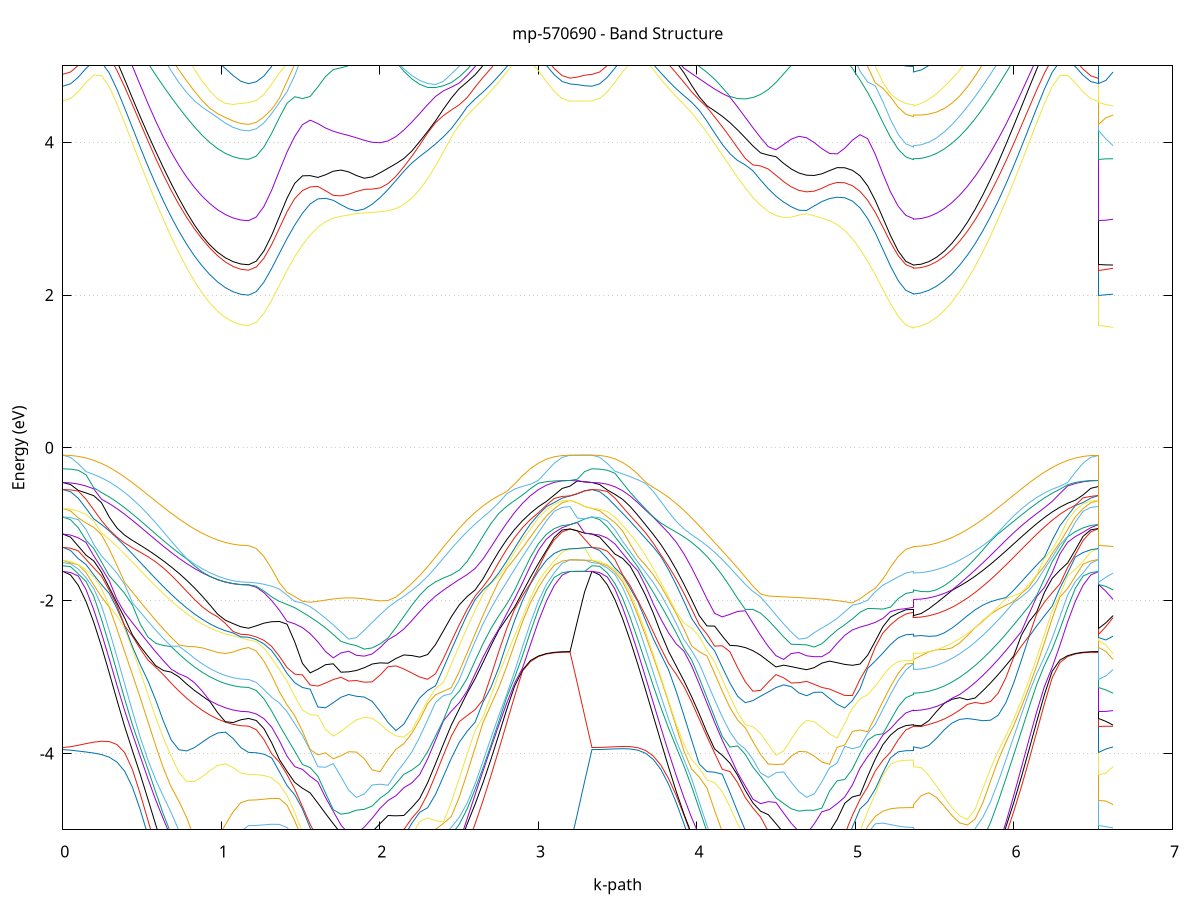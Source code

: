 set title 'mp-570690 - Band Structure'
set xlabel 'k-path'
set ylabel 'Energy (eV)'
set grid y
set yrange [-5:5]
set terminal png size 800,600
set output 'mp-570690_bands_gnuplot.png'
plot '-' using 1:2 with lines notitle, '-' using 1:2 with lines notitle, '-' using 1:2 with lines notitle, '-' using 1:2 with lines notitle, '-' using 1:2 with lines notitle, '-' using 1:2 with lines notitle, '-' using 1:2 with lines notitle, '-' using 1:2 with lines notitle, '-' using 1:2 with lines notitle, '-' using 1:2 with lines notitle, '-' using 1:2 with lines notitle, '-' using 1:2 with lines notitle, '-' using 1:2 with lines notitle, '-' using 1:2 with lines notitle, '-' using 1:2 with lines notitle, '-' using 1:2 with lines notitle, '-' using 1:2 with lines notitle, '-' using 1:2 with lines notitle, '-' using 1:2 with lines notitle, '-' using 1:2 with lines notitle, '-' using 1:2 with lines notitle, '-' using 1:2 with lines notitle, '-' using 1:2 with lines notitle, '-' using 1:2 with lines notitle, '-' using 1:2 with lines notitle, '-' using 1:2 with lines notitle, '-' using 1:2 with lines notitle, '-' using 1:2 with lines notitle, '-' using 1:2 with lines notitle, '-' using 1:2 with lines notitle, '-' using 1:2 with lines notitle, '-' using 1:2 with lines notitle, '-' using 1:2 with lines notitle, '-' using 1:2 with lines notitle, '-' using 1:2 with lines notitle, '-' using 1:2 with lines notitle, '-' using 1:2 with lines notitle, '-' using 1:2 with lines notitle, '-' using 1:2 with lines notitle, '-' using 1:2 with lines notitle, '-' using 1:2 with lines notitle, '-' using 1:2 with lines notitle, '-' using 1:2 with lines notitle, '-' using 1:2 with lines notitle, '-' using 1:2 with lines notitle, '-' using 1:2 with lines notitle, '-' using 1:2 with lines notitle, '-' using 1:2 with lines notitle, '-' using 1:2 with lines notitle, '-' using 1:2 with lines notitle, '-' using 1:2 with lines notitle, '-' using 1:2 with lines notitle, '-' using 1:2 with lines notitle, '-' using 1:2 with lines notitle, '-' using 1:2 with lines notitle, '-' using 1:2 with lines notitle, '-' using 1:2 with lines notitle, '-' using 1:2 with lines notitle, '-' using 1:2 with lines notitle, '-' using 1:2 with lines notitle, '-' using 1:2 with lines notitle, '-' using 1:2 with lines notitle, '-' using 1:2 with lines notitle, '-' using 1:2 with lines notitle, '-' using 1:2 with lines notitle, '-' using 1:2 with lines notitle, '-' using 1:2 with lines notitle, '-' using 1:2 with lines notitle, '-' using 1:2 with lines notitle, '-' using 1:2 with lines notitle, '-' using 1:2 with lines notitle, '-' using 1:2 with lines notitle, '-' using 1:2 with lines notitle, '-' using 1:2 with lines notitle, '-' using 1:2 with lines notitle, '-' using 1:2 with lines notitle, '-' using 1:2 with lines notitle, '-' using 1:2 with lines notitle, '-' using 1:2 with lines notitle, '-' using 1:2 with lines notitle, '-' using 1:2 with lines notitle, '-' using 1:2 with lines notitle, '-' using 1:2 with lines notitle, '-' using 1:2 with lines notitle, '-' using 1:2 with lines notitle, '-' using 1:2 with lines notitle, '-' using 1:2 with lines notitle, '-' using 1:2 with lines notitle, '-' using 1:2 with lines notitle, '-' using 1:2 with lines notitle, '-' using 1:2 with lines notitle, '-' using 1:2 with lines notitle, '-' using 1:2 with lines notitle, '-' using 1:2 with lines notitle, '-' using 1:2 with lines notitle, '-' using 1:2 with lines notitle
0.000000 -15.750814
0.048823 -15.743414
0.097647 -15.721114
0.146470 -15.683914
0.195294 -15.632014
0.244117 -15.565414
0.292941 -15.484214
0.341764 -15.388514
0.390587 -15.278614
0.439411 -15.154614
0.488234 -15.016814
0.537058 -14.865614
0.585881 -14.701414
0.634704 -14.524514
0.683528 -14.335814
0.732351 -14.136014
0.781175 -13.926214
0.829998 -13.707914
0.878822 -13.483014
0.927645 -13.254414
0.976468 -13.026614
1.025292 -12.806614
1.074115 -12.607214
1.122939 -12.453314
1.171762 -12.390514
1.171762 -12.390514
1.220346 -12.384214
1.268930 -12.365314
1.317514 -12.333914
1.366098 -12.290114
1.414682 -12.234314
1.463266 -12.166814
1.511850 -12.088014
1.560434 -11.998614
1.609018 -11.899514
1.657602 -11.791914
1.706186 -11.677414
1.754770 -11.558814
1.803354 -11.443214
1.851938 -11.376914
1.851938 -11.376914
1.901857 -11.492314
1.951776 -11.678114
2.001695 -11.892514
2.051614 -12.125214
2.101532 -12.369314
2.151451 -12.619414
2.201370 -12.871114
2.251289 -13.121014
2.301208 -13.366314
2.351126 -13.604814
2.401045 -13.834914
2.450964 -14.055114
2.500883 -14.264414
2.550802 -14.461914
2.600720 -14.646814
2.650639 -14.818514
2.700558 -14.976614
2.750477 -15.120614
2.800396 -15.250214
2.850315 -15.365114
2.900233 -15.465114
2.950152 -15.550114
3.000071 -15.619714
3.049990 -15.674014
3.099909 -15.712914
3.149827 -15.736214
3.199746 -15.744014
3.199746 -15.744014
3.245790 -15.745814
3.291834 -15.749214
3.337878 -15.750814
3.337878 -15.750814
3.386238 -15.743514
3.434598 -15.721614
3.482958 -15.685114
3.531318 -15.634114
3.579678 -15.568714
3.628038 -15.488914
3.676398 -15.394914
3.724758 -15.286914
3.773118 -15.165014
3.821478 -15.029514
3.869838 -14.880714
3.918198 -14.719014
3.966558 -14.544614
4.014918 -14.358314
4.063278 -14.160514
4.111638 -13.951914
4.159998 -13.733614
4.208358 -13.506614
4.256718 -13.272214
4.305078 -13.032214
4.353438 -12.788714
4.401798 -12.544514
4.450158 -12.302914
4.498518 -12.068214
4.546878 -11.845614
4.595238 -11.641814
4.643598 -11.467914
4.691958 -11.376214
4.691958 -11.376214
4.740094 -11.455714
4.788230 -11.571214
4.836366 -11.688314
4.884502 -11.801014
4.932638 -11.906914
4.980774 -12.004214
5.028910 -12.091914
5.077046 -12.169214
5.125182 -12.235514
5.173318 -12.290214
5.221454 -12.333214
5.269590 -12.364014
5.317726 -12.382514
5.365862 -12.388714
5.365862 -12.388714
5.365862 -12.389514
5.365862 -12.389514
5.414497 -12.459814
5.463132 -12.617014
5.511767 -12.817114
5.560401 -13.036714
5.609036 -13.263714
5.657671 -13.491114
5.706306 -13.714714
5.754941 -13.931714
5.803576 -14.140214
5.852210 -14.338714
5.900845 -14.526114
5.949480 -14.701814
5.998115 -14.864914
6.046750 -15.015114
6.095385 -15.152014
6.144019 -15.275114
6.192654 -15.384214
6.241289 -15.479214
6.289924 -15.559914
6.338559 -15.626014
6.387193 -15.677614
6.435828 -15.714414
6.484463 -15.736614
6.533098 -15.744014
6.533098 -12.390514
6.579178 -12.390214
6.625257 -12.389514
e
0.000000 -15.488714
0.048823 -15.481314
0.097647 -15.459214
0.146470 -15.422414
0.195294 -15.370914
0.244117 -15.304914
0.292941 -15.224514
0.341764 -15.129714
0.390587 -15.020814
0.439411 -14.898014
0.488234 -14.761614
0.537058 -14.611914
0.585881 -14.449314
0.634704 -14.274414
0.683528 -14.087914
0.732351 -13.890714
0.781175 -13.683914
0.829998 -13.469114
0.878822 -13.248614
0.927645 -13.025614
0.976468 -12.805214
1.025292 -12.595514
1.074115 -12.410914
1.122939 -12.276414
1.171762 -12.225914
1.171762 -12.225914
1.220346 -12.219814
1.268930 -12.201414
1.317514 -12.171014
1.366098 -12.128714
1.414682 -12.074814
1.463266 -12.009914
1.511850 -11.934414
1.560434 -11.849414
1.609018 -11.755914
1.657602 -11.655514
1.706186 -11.550814
1.754770 -11.445914
1.803354 -11.350014
1.851938 -11.306214
1.851938 -11.306214
1.901857 -11.380314
1.951776 -11.535614
2.001695 -11.730514
2.051614 -11.950214
2.101532 -12.185514
2.151451 -12.429314
2.201370 -12.676514
2.251289 -12.923114
2.301208 -13.165914
2.351126 -13.402514
2.401045 -13.631114
2.450964 -13.850114
2.500883 -14.058514
2.550802 -14.255114
2.600720 -14.439414
2.650639 -14.610614
2.700558 -14.768214
2.750477 -14.911814
2.800396 -15.041114
2.850315 -15.155814
2.900233 -15.255614
2.950152 -15.340314
3.000071 -15.409914
3.049990 -15.464114
3.099909 -15.502814
3.149827 -15.526114
3.199746 -15.533914
3.199746 -15.533914
3.245790 -15.524414
3.291834 -15.502214
3.337878 -15.488714
3.337878 -15.488714
3.386238 -15.481414
3.434598 -15.459614
3.482958 -15.423314
3.531318 -15.372514
3.579678 -15.307414
3.628038 -15.228014
3.676398 -15.134614
3.724758 -15.027114
3.773118 -14.906014
3.821478 -14.771314
3.869838 -14.623514
3.918198 -14.462914
3.966558 -14.290014
4.014918 -14.105214
4.063278 -13.909314
4.111638 -13.703114
4.159998 -13.487514
4.208358 -13.263914
4.256718 -13.033714
4.305078 -12.799014
4.353438 -12.562314
4.401798 -12.326714
4.450158 -12.096314
4.498518 -11.876314
4.546878 -11.673114
4.595238 -11.495414
4.643598 -11.357814
4.691958 -11.305814
4.691958 -11.305814
4.740094 -11.363014
4.788230 -11.461414
4.836366 -11.567114
4.884502 -11.671914
4.932638 -11.772114
4.980774 -11.865214
5.028910 -11.949814
5.077046 -12.024714
5.125182 -12.089114
5.173318 -12.142514
5.221454 -12.184514
5.269590 -12.214614
5.317726 -12.232814
5.365862 -12.238814
5.365862 -12.238814
5.365862 -12.236414
5.365862 -12.236414
5.414497 -12.297814
5.463132 -12.440814
5.511767 -12.630814
5.560401 -12.843914
5.609036 -13.066514
5.657671 -13.290914
5.706306 -13.512414
5.754941 -13.727814
5.803576 -13.935014
5.852210 -14.132514
5.900845 -14.319214
5.949480 -14.494314
5.998115 -14.656914
6.046750 -14.806714
6.095385 -14.943114
6.144019 -15.066014
6.192654 -15.174914
6.241289 -15.269714
6.289924 -15.350114
6.338559 -15.416214
6.387193 -15.467614
6.435828 -15.504414
6.484463 -15.526514
6.533098 -15.533914
6.533098 -12.225914
6.579178 -12.229614
6.625257 -12.236414
e
0.000000 -15.287714
0.048823 -15.280214
0.097647 -15.257914
0.146470 -15.220714
0.195294 -15.168714
0.244117 -15.102014
0.292941 -15.020714
0.341764 -14.925014
0.390587 -14.815114
0.439411 -14.691214
0.488234 -14.553614
0.537058 -14.402714
0.585881 -14.238914
0.634704 -14.062914
0.683528 -13.875414
0.732351 -13.677514
0.781175 -13.470314
0.829998 -13.255914
0.878822 -13.036714
0.927645 -12.816714
0.976468 -12.601914
1.025292 -12.402614
1.074115 -12.235914
1.122939 -12.126614
1.171762 -12.091014
1.171762 -12.091014
1.220346 -12.084914
1.268930 -12.066614
1.317514 -12.036314
1.366098 -11.994214
1.414682 -11.940714
1.463266 -11.876414
1.511850 -11.801914
1.560434 -11.718314
1.609018 -11.627014
1.657602 -11.530414
1.706186 -11.431714
1.754770 -11.337114
1.803354 -11.260414
1.851938 -11.234014
1.851938 -11.234014
1.901857 -11.259714
1.951776 -11.358514
2.001695 -11.506814
2.051614 -11.688814
2.101532 -11.894014
2.151451 -12.114314
2.201370 -12.343014
2.251289 -12.575014
2.301208 -12.806214
2.351126 -13.033514
2.401045 -13.254514
2.450964 -13.467314
2.500883 -13.670514
2.550802 -13.862914
2.600720 -14.043614
2.650639 -14.211714
2.700558 -14.366814
2.750477 -14.508214
2.800396 -14.635714
2.850315 -14.748814
2.900233 -14.847414
2.950152 -14.931114
3.000071 -14.999814
3.049990 -15.053414
3.099909 -15.091714
3.149827 -15.114714
3.199746 -15.122414
3.199746 -15.122414
3.245790 -15.187214
3.291834 -15.257814
3.337878 -15.287714
3.337878 -15.287714
3.386238 -15.280414
3.434598 -15.258614
3.482958 -15.222414
3.531318 -15.171714
3.579678 -15.106614
3.628038 -15.027314
3.676398 -14.933914
3.724758 -14.826614
3.773118 -14.705514
3.821478 -14.571114
3.869838 -14.423514
3.918198 -14.263114
3.966558 -14.090414
4.014918 -13.906014
4.063278 -13.710614
4.111638 -13.504914
4.159998 -13.290114
4.208358 -13.067314
4.256718 -12.838314
4.305078 -12.605114
4.353438 -12.370514
4.401798 -12.137914
4.450158 -11.912114
4.498518 -11.699514
4.546878 -11.509014
4.595238 -11.354114
4.643598 -11.255914
4.691958 -11.234014
4.691958 -11.234014
4.740094 -11.263814
4.788230 -11.339014
4.836366 -11.429314
4.884502 -11.523114
4.932638 -11.615014
4.980774 -11.701914
5.028910 -11.781714
5.077046 -11.853014
5.125182 -11.914614
5.173318 -11.965914
5.221454 -12.006314
5.269590 -12.035414
5.317726 -12.053014
5.365862 -12.058914
5.365862 -12.058914
5.365862 -12.067114
5.365862 -12.067114
5.414497 -12.094414
5.463132 -12.187014
5.511767 -12.335814
5.560401 -12.519914
5.609036 -12.722414
5.657671 -12.932314
5.706306 -13.143114
5.754941 -13.350314
5.803576 -13.551214
5.852210 -13.743614
5.900845 -13.926114
5.949480 -14.097614
5.998115 -14.257414
6.046750 -14.404714
6.095385 -14.539114
6.144019 -14.660214
6.192654 -14.767714
6.241289 -14.861314
6.289924 -14.940814
6.338559 -15.006014
6.387193 -15.056914
6.435828 -15.093314
6.484463 -15.115114
6.533098 -15.122414
6.533098 -12.091014
6.579178 -12.083114
6.625257 -12.067114
e
0.000000 -14.699414
0.048823 -14.693414
0.097647 -14.674914
0.146470 -14.643114
0.195294 -14.597414
0.244117 -14.537814
0.292941 -14.464014
0.341764 -14.376314
0.390587 -14.274814
0.439411 -14.159814
0.488234 -14.031414
0.537058 -13.890214
0.585881 -13.736714
0.634704 -13.571314
0.683528 -13.395114
0.732351 -13.209114
0.781175 -13.014814
0.829998 -12.814214
0.878822 -12.610214
0.927645 -12.406914
0.976468 -12.210814
1.025292 -12.031714
1.074115 -11.884514
1.122939 -11.791014
1.171762 -11.765314
1.171762 -11.765314
1.220346 -11.759914
1.268930 -11.743714
1.317514 -11.717014
1.366098 -11.680214
1.414682 -11.634014
1.463266 -11.579414
1.511850 -11.517614
1.560434 -11.450414
1.609018 -11.380414
1.657602 -11.311314
1.706186 -11.248814
1.754770 -11.202814
1.803354 -11.197214
1.851938 -11.230814
1.851938 -11.230814
1.901857 -11.181214
1.951776 -11.221514
2.001695 -11.367814
2.051614 -11.558114
2.101532 -11.771814
2.151451 -11.999214
2.201370 -12.233714
2.251289 -12.470314
2.301208 -12.705114
2.351126 -12.935414
2.401045 -13.158914
2.450964 -13.373714
2.500883 -13.578614
2.550802 -13.772414
2.600720 -13.954214
2.650639 -14.123314
2.700558 -14.279214
2.750477 -14.421314
2.800396 -14.549314
2.850315 -14.663014
2.900233 -14.761914
2.950152 -14.845914
3.000071 -14.914914
3.049990 -14.968614
3.099909 -15.007114
3.149827 -15.030214
3.199746 -15.037914
3.199746 -15.037914
3.245790 -14.955714
3.291834 -14.828714
3.337878 -14.699414
3.337878 -14.699414
3.386238 -14.692314
3.434598 -14.670914
3.482958 -14.635214
3.531318 -14.585414
3.579678 -14.521514
3.628038 -14.443714
3.676398 -14.352214
3.724758 -14.247114
3.773118 -14.128714
3.821478 -13.997314
3.869838 -13.853314
3.918198 -13.697214
3.966558 -13.529614
4.014918 -13.351214
4.063278 -13.162814
4.111638 -12.965714
4.159998 -12.761214
4.208358 -12.551114
4.256718 -12.337714
4.305078 -12.124014
4.353438 -11.913614
4.401798 -11.711514
4.450158 -11.524114
4.498518 -11.361514
4.546878 -11.239014
4.595238 -11.172614
4.643598 -11.187414
4.691958 -11.231114
4.691958 -11.231114
4.740094 -11.195514
4.788230 -11.215814
4.836366 -11.276714
4.884502 -11.354114
4.932638 -11.436514
4.980774 -11.517414
5.028910 -11.593114
5.077046 -11.661514
5.125182 -11.721014
5.173318 -11.770714
5.221454 -11.810014
5.269590 -11.838414
5.317726 -11.855514
5.365862 -11.861214
5.365862 -11.861214
5.365862 -11.845714
5.365862 -11.845714
5.414497 -11.899914
5.463132 -12.025214
5.511767 -12.198914
5.560401 -12.398914
5.609036 -12.611614
5.657671 -12.828214
5.706306 -13.043614
5.754941 -13.254114
5.803576 -13.457414
5.852210 -13.651714
5.900845 -13.835714
5.949480 -14.008414
5.998115 -14.169114
6.046750 -14.317214
6.095385 -14.452314
6.144019 -14.574014
6.192654 -14.681914
6.241289 -14.775814
6.289924 -14.855614
6.338559 -14.921114
6.387193 -14.972214
6.435828 -15.008714
6.484463 -15.030614
6.533098 -15.037914
6.533098 -11.765314
6.579178 -11.804814
6.625257 -11.845714
e
0.000000 -14.670114
0.048823 -14.661614
0.097647 -14.636514
0.146470 -14.595614
0.195294 -14.539714
0.244117 -14.469214
0.292941 -14.384414
0.341764 -14.285514
0.390587 -14.172814
0.439411 -14.046814
0.488234 -13.907714
0.537058 -13.756214
0.585881 -13.592814
0.634704 -13.418414
0.683528 -13.234114
0.732351 -13.041314
0.781175 -12.842114
0.829998 -12.639214
0.878822 -12.436914
0.927645 -12.241214
0.976468 -12.061314
1.025292 -11.910914
1.074115 -11.805814
1.122939 -11.749314
1.171762 -11.727614
1.171762 -11.727614
1.220346 -11.721914
1.268930 -11.704814
1.317514 -11.676614
1.366098 -11.637514
1.414682 -11.587814
1.463266 -11.528314
1.511850 -11.459814
1.560434 -11.383514
1.609018 -11.301214
1.657602 -11.215714
1.706186 -11.132814
1.754770 -11.085714
1.803354 -11.133314
1.851938 -11.153514
1.851938 -11.153514
1.901857 -11.127414
1.951776 -11.062214
2.001695 -11.098714
2.051614 -11.178514
2.101532 -11.299014
2.151451 -11.451514
2.201370 -11.627114
2.251289 -11.817614
2.301208 -12.016314
2.351126 -12.218014
2.401045 -12.418614
2.450964 -12.614914
2.500883 -12.804714
2.550802 -12.986114
2.600720 -13.157514
2.650639 -13.318114
2.700558 -13.466714
2.750477 -13.602814
2.800396 -13.725714
2.850315 -13.835114
2.900233 -13.930514
2.950152 -14.011614
3.000071 -14.078314
3.049990 -14.130414
3.099909 -14.167714
3.149827 -14.190114
3.199746 -14.197514
3.199746 -14.197514
3.245790 -14.360714
3.291834 -14.528014
3.337878 -14.670114
3.337878 -14.670114
3.386238 -14.663014
3.434598 -14.641614
3.482958 -14.605914
3.531318 -14.556114
3.579678 -14.492214
3.628038 -14.414414
3.676398 -14.322814
3.724758 -14.217714
3.773118 -14.099314
3.821478 -13.967814
3.869838 -13.823914
3.918198 -13.667714
3.966558 -13.500114
4.014918 -13.321714
4.063278 -13.133414
4.111638 -12.936414
4.159998 -12.732014
4.208358 -12.522214
4.256718 -12.309414
4.305078 -12.096714
4.353438 -11.888114
4.401798 -11.688814
4.450158 -11.504814
4.498518 -11.341014
4.546878 -11.200814
4.595238 -11.101714
4.643598 -11.134014
4.691958 -11.153614
4.691958 -11.153614
4.740094 -11.127814
4.788230 -11.074814
4.836366 -11.101414
4.884502 -11.168014
4.932638 -11.236814
4.980774 -11.304514
5.028910 -11.368814
5.077046 -11.427714
5.125182 -11.479714
5.173318 -11.523714
5.221454 -11.558614
5.269590 -11.584014
5.317726 -11.599414
5.365862 -11.604614
5.365862 -11.604614
5.365862 -11.630014
5.365862 -11.630014
5.414497 -11.625814
5.463132 -11.644214
5.511767 -11.708714
5.560401 -11.822414
5.609036 -11.972314
5.657671 -12.143814
5.706306 -12.326114
5.754941 -12.511814
5.803576 -12.695914
5.852210 -12.875014
5.900845 -13.046814
5.949480 -13.209514
5.998115 -13.362014
6.046750 -13.503214
6.095385 -13.632614
6.144019 -13.749414
6.192654 -13.853314
6.241289 -13.943914
6.289924 -14.021014
6.338559 -14.084414
6.387193 -14.133814
6.435828 -14.169214
6.484463 -14.190414
6.533098 -14.197514
6.533098 -11.727614
6.579178 -11.683414
6.625257 -11.630014
e
0.000000 -13.597714
0.048823 -13.594814
0.097647 -13.581414
0.146470 -13.554714
0.195294 -13.514314
0.244117 -13.460314
0.292941 -13.392714
0.341764 -13.311714
0.390587 -13.217714
0.439411 -13.111014
0.488234 -12.992014
0.537058 -12.861514
0.585881 -12.720014
0.634704 -12.568814
0.683528 -12.409214
0.732351 -12.242914
0.781175 -12.072814
0.829998 -11.902314
0.878822 -11.736714
0.927645 -11.583514
0.976468 -11.452514
1.025292 -11.355514
1.074115 -11.300414
1.122939 -11.286214
1.171762 -11.289414
1.171762 -11.289414
1.220346 -11.285314
1.268930 -11.273114
1.317514 -11.253214
1.366098 -11.226414
1.414682 -11.193814
1.463266 -11.156814
1.511850 -11.117714
1.560434 -11.079514
1.609018 -11.046314
1.657602 -11.024214
1.706186 -11.023914
1.754770 -11.039914
1.803354 -11.039714
1.851938 -11.048314
1.851938 -11.048314
1.901857 -11.044114
1.951776 -11.058014
2.001695 -11.052314
2.051614 -11.123214
2.101532 -11.242114
2.151451 -11.395214
2.201370 -11.572614
2.251289 -11.765414
2.301208 -11.966714
2.351126 -12.170914
2.401045 -12.373714
2.450964 -12.572214
2.500883 -12.763714
2.550802 -12.946614
2.600720 -13.119414
2.650639 -13.281014
2.700558 -13.430614
2.750477 -13.567514
2.800396 -13.691114
2.850315 -13.801014
2.900233 -13.896814
2.950152 -13.978414
3.000071 -14.045314
3.049990 -14.097614
3.099909 -14.135114
3.149827 -14.157614
3.199746 -14.165114
3.199746 -14.165114
3.245790 -13.992014
3.291834 -13.795214
3.337878 -13.597714
3.337878 -13.597714
3.386238 -13.590814
3.434598 -13.570214
3.482958 -13.536014
3.531318 -13.488214
3.579678 -13.427014
3.628038 -13.352514
3.676398 -13.265114
3.724758 -13.164914
3.773118 -13.052514
3.821478 -12.928214
3.869838 -12.792714
3.918198 -12.646714
3.966558 -12.491314
4.014918 -12.327514
4.063278 -12.157114
4.111638 -11.982014
4.159998 -11.805014
4.208358 -11.629614
4.256718 -11.460314
4.305078 -11.303114
4.353438 -11.165014
4.401798 -11.054014
4.450158 -10.978314
4.498518 -10.946814
4.546878 -10.976914
4.595238 -11.044414
4.643598 -11.042714
4.691958 -11.048414
4.691958 -11.048414
4.740094 -11.038114
4.788230 -11.045714
4.836366 -11.060114
4.884502 -11.083214
4.932638 -11.123814
4.980774 -11.171814
5.028910 -11.221514
5.077046 -11.269314
5.125182 -11.312814
5.173318 -11.350214
5.221454 -11.380414
5.269590 -11.402514
5.317726 -11.416014
5.365862 -11.420514
5.365862 -11.420514
5.365862 -11.393514
5.365862 -11.393514
5.414497 -11.418814
5.463132 -11.481914
5.511767 -11.588514
5.560401 -11.731914
5.609036 -11.900514
5.657671 -12.083714
5.706306 -12.273414
5.754941 -12.464114
5.803576 -12.651714
5.852210 -12.833414
5.900845 -13.007114
5.949480 -13.171414
5.998115 -13.325114
6.046750 -13.467314
6.095385 -13.597414
6.144019 -13.714914
6.192654 -13.819314
6.241289 -13.910414
6.289924 -13.987814
6.338559 -14.051414
6.387193 -14.101014
6.435828 -14.136614
6.484463 -14.157914
6.533098 -14.165114
6.533098 -11.289414
6.579178 -11.335514
6.625257 -11.393514
e
0.000000 -13.583914
0.048823 -13.572814
0.097647 -13.544314
0.146470 -13.501314
0.195294 -13.444414
0.244117 -13.373814
0.292941 -13.289814
0.341764 -13.192714
0.390587 -13.083014
0.439411 -12.961114
0.488234 -12.827614
0.537058 -12.683414
0.585881 -12.529414
0.634704 -12.367214
0.683528 -12.198514
0.732351 -12.026114
0.781175 -11.853614
0.829998 -11.686414
0.878822 -11.531814
0.927645 -11.399814
0.976468 -11.302014
1.025292 -11.247314
1.074115 -11.231314
1.122939 -11.230214
1.171762 -11.228114
1.171762 -11.228114
1.220346 -11.224014
1.268930 -11.211814
1.317514 -11.192014
1.366098 -11.165214
1.414682 -11.132614
1.463266 -11.095914
1.511850 -11.057414
1.560434 -11.020714
1.609018 -10.991114
1.657602 -10.975514
1.706186 -10.976414
1.754770 -10.980314
1.803354 -10.952514
1.851938 -10.933514
1.851938 -10.933514
1.901857 -10.955214
1.951776 -10.952214
2.001695 -10.902014
2.051614 -10.840114
2.101532 -10.806114
2.151451 -10.813514
2.201370 -10.865814
2.251289 -10.958414
2.301208 -11.081314
2.351126 -11.224414
2.401045 -11.379314
2.450964 -11.539614
2.500883 -11.700814
2.550802 -11.859014
2.600720 -12.011714
2.650639 -12.156814
2.700558 -12.292714
2.750477 -12.418214
2.800396 -12.532314
2.850315 -12.634314
2.900233 -12.723814
2.950152 -12.800114
3.000071 -12.862914
3.049990 -12.912114
3.099909 -12.947314
3.149827 -12.968514
3.199746 -12.975514
3.199746 -12.975514
3.245790 -13.169914
3.291834 -13.381314
3.337878 -13.583914
3.337878 -13.583914
3.386238 -13.577114
3.434598 -13.556514
3.482958 -13.522314
3.531318 -13.474514
3.579678 -13.413214
3.628038 -13.338814
3.676398 -13.251314
3.724758 -13.151214
3.773118 -13.038714
3.821478 -12.914414
3.869838 -12.778814
3.918198 -12.632714
3.966558 -12.477114
4.014918 -12.313214
4.063278 -12.142414
4.111638 -11.966914
4.159998 -11.789314
4.208358 -11.613114
4.256718 -11.442814
4.305078 -11.284414
4.353438 -11.145314
4.401798 -11.034014
4.450158 -10.960314
4.498518 -10.931414
4.546878 -10.935014
4.595238 -10.956114
4.643598 -10.951114
4.691958 -10.933314
4.691958 -10.933314
4.740094 -10.957314
4.788230 -10.981214
4.836366 -10.962914
4.884502 -10.942414
4.932638 -10.935614
4.980774 -10.941914
5.028910 -10.957214
5.077046 -10.977714
5.125182 -10.999814
5.173318 -11.021014
5.221454 -11.039414
5.269590 -11.053414
5.317726 -11.062214
5.365862 -11.065214
5.365862 -11.065214
5.365862 -11.114014
5.365862 -11.114014
5.414497 -11.090514
5.463132 -11.061014
5.511767 -11.044714
5.560401 -11.059614
5.609036 -11.114714
5.657671 -11.207214
5.706306 -11.327814
5.754941 -11.466314
5.803576 -11.614214
5.852210 -11.765214
5.900845 -11.914614
5.949480 -12.059514
5.998115 -12.197314
6.046750 -12.326514
6.095385 -12.445914
6.144019 -12.554414
6.192654 -12.651414
6.241289 -12.736414
6.289924 -12.808914
6.338559 -12.868614
6.387193 -12.915314
6.435828 -12.948714
6.484463 -12.968814
6.533098 -12.975514
6.533098 -11.228114
6.579178 -11.180414
6.625257 -11.114014
e
0.000000 -12.494314
0.048823 -12.488014
0.097647 -12.469214
0.146470 -12.438014
0.195294 -12.394514
0.244117 -12.338814
0.292941 -12.271314
0.341764 -12.192314
0.390587 -12.102314
0.439411 -12.001914
0.488234 -11.892014
0.537058 -11.773614
0.585881 -11.648214
0.634704 -11.517814
0.683528 -11.385314
0.732351 -11.254414
0.781175 -11.130314
0.829998 -11.020014
0.878822 -10.932214
0.927645 -10.875414
0.976468 -10.854814
1.025292 -10.867014
1.074115 -10.898714
1.122939 -10.931214
1.171762 -10.945214
1.171762 -10.945214
1.220346 -10.942514
1.268930 -10.934714
1.317514 -10.922114
1.366098 -10.905814
1.414682 -10.887014
1.463266 -10.867514
1.511850 -10.849314
1.560434 -10.834414
1.609018 -10.824014
1.657602 -10.817214
1.706186 -10.811514
1.754770 -10.806814
1.803354 -10.803914
1.851938 -10.802614
1.851938 -10.802614
1.901857 -10.800914
1.951776 -10.788914
2.001695 -10.763314
2.051614 -10.740214
2.101532 -10.739214
2.151451 -10.770914
2.201370 -10.837114
2.251289 -10.934214
2.301208 -11.056814
2.351126 -11.198214
2.401045 -11.351714
2.450964 -11.511014
2.500883 -11.671314
2.550802 -11.829014
2.600720 -11.981314
2.650639 -12.126114
2.700558 -12.261714
2.750477 -12.387014
2.800396 -12.501014
2.850315 -12.603014
2.900233 -12.692314
2.950152 -12.768514
3.000071 -12.831314
3.049990 -12.880414
3.099909 -12.915614
3.149827 -12.936814
3.199746 -12.943914
3.199746 -12.943914
3.245790 -12.758714
3.291834 -12.583914
3.337878 -12.494314
3.337878 -12.494314
3.386238 -12.487914
3.434598 -12.468914
3.482958 -12.437314
3.531318 -12.393214
3.579678 -12.337014
3.628038 -12.268714
3.676398 -12.189014
3.724758 -12.098114
3.773118 -11.996814
3.821478 -11.885914
3.869838 -11.766414
3.918198 -11.639514
3.966558 -11.507114
4.014918 -11.371314
4.063278 -11.235014
4.111638 -11.101914
4.159998 -10.976614
4.208358 -10.864814
4.256718 -10.773014
4.305078 -10.707714
4.353438 -10.673514
4.401798 -10.671614
4.450158 -10.697014
4.498518 -10.735914
4.546878 -10.769514
4.595238 -10.792114
4.643598 -10.802414
4.691958 -10.802614
4.691958 -10.802614
4.740094 -10.803914
4.788230 -10.807114
4.836366 -10.812714
4.884502 -10.823814
4.932638 -10.842314
4.980774 -10.867314
5.028910 -10.896414
5.077046 -10.926914
5.125182 -10.956514
5.173318 -10.983014
5.221454 -11.005114
5.269590 -11.021714
5.317726 -11.031914
5.365862 -11.035314
5.365862 -11.035314
5.365862 -10.995814
5.365862 -10.995814
5.414497 -10.992814
5.463132 -10.975614
5.511767 -10.969614
5.560401 -10.996314
5.609036 -11.062814
5.657671 -11.164214
5.706306 -11.290614
5.754941 -11.432414
5.803576 -11.582114
5.852210 -11.733814
5.900845 -11.883614
5.949480 -12.028514
5.998115 -12.166314
6.046750 -12.295414
6.095385 -12.414714
6.144019 -12.523114
6.192654 -12.620014
6.241289 -12.704914
6.289924 -12.777414
6.338559 -12.837014
6.387193 -12.883714
6.435828 -12.917114
6.484463 -12.937214
6.533098 -12.943914
6.533098 -10.945214
6.579178 -10.958914
6.625257 -10.995814
e
0.000000 -12.224614
0.048823 -12.218014
0.097647 -12.198114
0.146470 -12.165014
0.195294 -12.119014
0.244117 -12.060214
0.292941 -11.988914
0.341764 -11.905814
0.390587 -11.811214
0.439411 -11.706014
0.488234 -11.591114
0.537058 -11.467814
0.585881 -11.337814
0.634704 -11.203414
0.683528 -11.067614
0.732351 -10.934614
0.781175 -10.810114
0.829998 -10.701414
0.878822 -10.617014
0.927645 -10.565214
0.976468 -10.549814
1.025292 -10.566514
1.074115 -10.600814
1.122939 -10.632914
1.171762 -10.645714
1.171762 -10.645714
1.220346 -10.642914
1.268930 -10.634614
1.317514 -10.621414
1.366098 -10.604314
1.414682 -10.584514
1.463266 -10.564014
1.511850 -10.545414
1.560434 -10.531514
1.609018 -10.526014
1.657602 -10.532514
1.706186 -10.553614
1.754770 -10.589114
1.803354 -10.630414
1.851938 -10.649814
1.851938 -10.649814
1.901857 -10.617414
1.951776 -10.552714
2.001695 -10.482114
2.051614 -10.420014
2.101532 -10.375314
2.151451 -10.354014
2.201370 -10.360814
2.251289 -10.397814
2.301208 -10.464114
2.351126 -10.555614
2.401045 -10.666414
2.450964 -10.790114
2.500883 -10.921014
2.550802 -11.054514
2.600720 -11.186914
2.650639 -11.315114
2.700558 -11.436914
2.750477 -11.550714
2.800396 -11.655214
2.850315 -11.749114
2.900233 -11.831914
2.950152 -11.902814
3.000071 -11.961414
3.049990 -12.007314
3.099909 -12.040314
3.149827 -12.060114
3.199746 -12.066814
3.199746 -12.066814
3.245790 -12.095114
3.291834 -12.168414
3.337878 -12.224614
3.337878 -12.224614
3.386238 -12.218214
3.434598 -12.199114
3.482958 -12.167214
3.531318 -12.122814
3.579678 -12.066114
3.628038 -11.997314
3.676398 -11.916914
3.724758 -11.825214
3.773118 -11.723014
3.821478 -11.610914
3.869838 -11.490114
3.918198 -11.361714
3.966558 -11.227514
4.014918 -11.089614
4.063278 -10.950914
4.111638 -10.815014
4.159998 -10.686514
4.208358 -10.571214
4.256718 -10.475514
4.305078 -10.405914
4.353438 -10.367514
4.401798 -10.361814
4.450158 -10.386214
4.498518 -10.434214
4.546878 -10.497314
4.595238 -10.565814
4.643598 -10.625514
4.691958 -10.650014
4.691958 -10.650014
4.740094 -10.625814
4.788230 -10.584614
4.836366 -10.550714
4.884502 -10.531014
4.932638 -10.525014
4.980774 -10.530014
5.028910 -10.542614
5.077046 -10.559714
5.125182 -10.578514
5.173318 -10.596714
5.221454 -10.612614
5.269590 -10.624814
5.317726 -10.632414
5.365862 -10.635014
5.365862 -10.635014
5.365862 -10.637314
5.365862 -10.637314
5.414497 -10.621414
5.463132 -10.588014
5.511767 -10.551714
5.560401 -10.530014
5.609036 -10.536414
5.657671 -10.576214
5.706306 -10.647514
5.754941 -10.743414
5.803576 -10.856014
5.852210 -10.978214
5.900845 -11.104214
5.949480 -11.229814
5.998115 -11.351714
6.046750 -11.467814
6.095385 -11.576214
6.144019 -11.675514
6.192654 -11.765014
6.241289 -11.843614
6.289924 -11.911014
6.338559 -11.966714
6.387193 -12.010314
6.435828 -12.041614
6.484463 -12.060514
6.533098 -12.066814
6.533098 -10.645714
6.579178 -10.642814
6.625257 -10.637314
e
0.000000 -8.554114
0.048823 -8.547914
0.097647 -8.529414
0.146470 -8.498814
0.195294 -8.456014
0.244117 -8.401514
0.292941 -8.335514
0.341764 -8.258714
0.390587 -8.171914
0.439411 -8.076414
0.488234 -7.974214
0.537058 -7.868514
0.585881 -7.764414
0.634704 -7.670714
0.683528 -7.602314
0.732351 -7.583014
0.781175 -7.641214
0.829998 -7.793914
0.878822 -8.011614
0.927645 -8.236214
0.976468 -8.437014
1.025292 -8.601714
1.074115 -8.726014
1.122939 -8.806314
1.171762 -8.834714
1.171762 -8.834714
1.220346 -8.828114
1.268930 -8.808414
1.317514 -8.775714
1.366098 -8.730314
1.414682 -8.672814
1.463266 -8.603714
1.511850 -8.524214
1.560434 -8.435614
1.609018 -8.340414
1.657602 -8.242214
1.706186 -8.146814
1.754770 -8.063814
1.803354 -8.007714
1.851938 -7.990414
1.851938 -7.990414
1.901857 -8.000914
1.951776 -8.010714
2.001695 -8.001014
2.051614 -7.962514
2.101532 -7.892414
2.151451 -7.797314
2.201370 -7.687314
2.251289 -7.570314
2.301208 -7.490114
2.351126 -7.457314
2.401045 -7.474214
2.450964 -7.538314
2.500883 -7.637314
2.550802 -7.756914
2.600720 -7.885814
2.650639 -8.016214
2.700558 -8.143214
2.750477 -8.263314
2.800396 -8.374214
2.850315 -8.474514
2.900233 -8.563014
2.950152 -8.638914
3.000071 -8.701714
3.049990 -8.750914
3.099909 -8.786314
3.149827 -8.807514
3.199746 -8.814614
3.199746 -8.814614
3.245790 -8.773814
3.291834 -8.661014
3.337878 -8.554114
3.337878 -8.554114
3.386238 -8.547714
3.434598 -8.528614
3.482958 -8.496914
3.531318 -8.452914
3.579678 -8.396814
3.628038 -8.329114
3.676398 -8.250514
3.724758 -8.161814
3.773118 -8.064414
3.821478 -7.959914
3.869838 -7.850814
3.918198 -7.740814
3.966558 -7.635114
4.014918 -7.541314
4.063278 -7.469614
4.111638 -7.430614
4.159998 -7.430514
4.208358 -7.464714
4.256718 -7.520914
4.305078 -7.609414
4.353438 -7.732114
4.401798 -7.837514
4.450158 -7.912614
4.498518 -7.960614
4.546878 -7.991114
4.595238 -8.004114
4.643598 -7.998714
4.691958 -7.990314
4.691958 -7.990314
4.740094 -8.006414
4.788230 -8.059914
4.836366 -8.140214
4.884502 -8.233014
4.932638 -8.328814
4.980774 -8.421614
5.028910 -8.508014
5.077046 -8.585714
5.125182 -8.653114
5.173318 -8.709214
5.221454 -8.753514
5.269590 -8.785414
5.317726 -8.804614
5.365862 -8.811114
5.365862 -8.811114
5.365862 -8.818314
5.365862 -8.818314
5.414497 -8.799014
5.463132 -8.725014
5.511767 -8.599114
5.560401 -8.430514
5.609036 -8.227514
5.657671 -8.001314
5.706306 -7.786814
5.754941 -7.665914
5.803576 -7.656114
5.852210 -7.718014
5.900845 -7.818114
5.949480 -7.935114
5.998115 -8.056914
6.046750 -8.176814
6.095385 -8.290714
6.144019 -8.396214
6.192654 -8.491514
6.241289 -8.575614
6.289924 -8.647814
6.338559 -8.707414
6.387193 -8.754114
6.435828 -8.787714
6.484463 -8.807914
6.533098 -8.814614
6.533098 -8.834714
6.579178 -8.829714
6.625257 -8.818314
e
0.000000 -8.320714
0.048823 -8.313814
0.097647 -8.293014
0.146470 -8.258614
0.195294 -8.210914
0.244117 -8.150414
0.292941 -8.077714
0.341764 -7.993614
0.390587 -7.899514
0.439411 -7.797214
0.488234 -7.689414
0.537058 -7.580314
0.585881 -7.477114
0.634704 -7.391814
0.683528 -7.345214
0.732351 -7.368314
0.781175 -7.484014
0.829998 -7.659814
0.878822 -7.844714
0.927645 -8.034514
0.976468 -8.222014
1.025292 -8.375814
1.074115 -8.481914
1.122939 -8.537314
1.171762 -8.551014
1.171762 -8.551014
1.220346 -8.544614
1.268930 -8.525314
1.317514 -8.493414
1.366098 -8.449214
1.414682 -8.393214
1.463266 -8.326014
1.511850 -8.248914
1.560434 -8.163314
1.609018 -8.071614
1.657602 -7.977614
1.706186 -7.887214
1.754770 -7.810114
1.803354 -7.760214
1.851938 -7.750014
1.851938 -7.750014
1.901857 -7.772614
1.951776 -7.813714
2.001695 -7.825514
2.051614 -7.796014
2.101532 -7.746414
2.151451 -7.695314
2.201370 -7.626014
2.251289 -7.538914
2.301208 -7.411114
2.351126 -7.262814
2.401045 -7.121014
2.450964 -7.006714
2.500883 -6.937914
2.550802 -6.920614
2.600720 -6.947514
2.650639 -7.004314
2.700558 -7.078014
2.750477 -7.158714
2.800396 -7.240114
2.850315 -7.317714
2.900233 -7.388814
2.950152 -7.451314
3.000071 -7.503814
3.049990 -7.545514
3.099909 -7.575714
3.149827 -7.593914
3.199746 -7.600014
3.199746 -7.600014
3.245790 -7.880814
3.291834 -8.158914
3.337878 -8.320714
3.337878 -8.320714
3.386238 -8.314314
3.434598 -8.295114
3.482958 -8.263314
3.531318 -8.219114
3.579678 -8.162814
3.628038 -8.095014
3.676398 -8.016114
3.724758 -7.927214
3.773118 -7.829614
3.821478 -7.725014
3.869838 -7.616214
3.918198 -7.507114
3.966558 -7.403714
4.014918 -7.315114
4.063278 -7.253614
4.111638 -7.233214
4.159998 -7.263014
4.208358 -7.340714
4.256718 -7.452514
4.305078 -7.557614
4.353438 -7.638414
4.401798 -7.719114
4.450158 -7.775114
4.498518 -7.801214
4.546878 -7.806414
4.595238 -7.787414
4.643598 -7.760514
4.691958 -7.749814
4.691958 -7.749814
4.740094 -7.779514
4.788230 -7.853214
4.836366 -7.946614
4.884502 -8.046814
4.932638 -8.146814
4.980774 -8.242414
5.028910 -8.330514
5.077046 -8.409314
5.125182 -8.477614
5.173318 -8.534314
5.221454 -8.579014
5.269590 -8.611214
5.317726 -8.630714
5.365862 -8.637114
5.365862 -8.637114
5.365862 -8.620814
5.365862 -8.620814
5.414497 -8.593414
5.463132 -8.502114
5.511767 -8.360214
5.560401 -8.188414
5.609036 -8.009814
5.657671 -7.827814
5.706306 -7.639314
5.754941 -7.423214
5.803576 -7.210414
5.852210 -7.058214
5.900845 -6.990214
5.949480 -6.992214
5.998115 -7.037214
6.046750 -7.104214
6.095385 -7.180214
6.144019 -7.257514
6.192654 -7.331514
6.241289 -7.399214
6.289924 -7.458614
6.338559 -7.508614
6.387193 -7.548214
6.435828 -7.576914
6.484463 -7.594214
6.533098 -7.600014
6.533098 -8.551014
6.579178 -8.580414
6.625257 -8.620814
e
0.000000 -6.456614
0.048823 -6.462414
0.097647 -6.463414
0.146470 -6.455314
0.195294 -6.438314
0.244117 -6.413314
0.292941 -6.381714
0.341764 -6.345814
0.390587 -6.309014
0.439411 -6.277314
0.488234 -6.260314
0.537058 -6.273814
0.585881 -6.340714
0.634704 -6.483314
0.683528 -6.701514
0.732351 -6.965014
0.781175 -7.238614
0.829998 -7.504814
0.878822 -7.755014
0.927645 -7.967314
0.976468 -8.127614
1.025292 -8.252114
1.074115 -8.337614
1.122939 -8.385114
1.171762 -8.406514
1.171762 -8.406514
1.220346 -8.400114
1.268930 -8.381214
1.317514 -8.349814
1.366098 -8.306414
1.414682 -8.251714
1.463266 -8.186414
1.511850 -8.112014
1.560434 -8.030414
1.609018 -7.944814
1.657602 -7.859514
1.706186 -7.781714
1.754770 -7.723414
1.803354 -7.703414
1.851938 -7.695714
1.851938 -7.695714
1.901857 -7.683414
1.951776 -7.674514
2.001695 -7.676714
2.051614 -7.678214
2.101532 -7.639914
2.151451 -7.567614
2.201370 -7.480614
2.251289 -7.364514
2.301208 -7.239314
2.351126 -7.110814
2.401045 -6.988214
2.450964 -6.890214
2.500883 -6.833614
2.550802 -6.824414
2.600720 -6.855614
2.650639 -6.914714
2.700558 -6.989514
2.750477 -7.071014
2.800396 -7.152814
2.850315 -7.230814
2.900233 -7.302114
2.950152 -7.364814
3.000071 -7.417514
3.049990 -7.459314
3.099909 -7.489614
3.149827 -7.507914
3.199746 -7.514014
3.199746 -7.514014
3.245790 -7.205214
3.291834 -6.836214
3.337878 -6.456614
3.337878 -6.456614
3.386238 -6.451814
3.434598 -6.437414
3.482958 -6.413914
3.531318 -6.381914
3.579678 -6.342314
3.628038 -6.296614
3.676398 -6.247014
3.724758 -6.196714
3.773118 -6.150514
3.821478 -6.115414
3.869838 -6.102714
3.918198 -6.131114
3.966558 -6.208714
4.014918 -6.338514
4.063278 -6.511414
4.111638 -6.710814
4.159998 -6.919614
4.208358 -7.122414
4.256718 -7.304314
4.305078 -7.448714
4.353438 -7.531114
4.401798 -7.566014
4.450158 -7.679314
4.498518 -7.757314
4.546878 -7.769814
4.595238 -7.745614
4.643598 -7.716014
4.691958 -7.696214
4.691958 -7.696214
4.740094 -7.694414
4.788230 -7.717314
4.836366 -7.758014
4.884502 -7.815014
4.932638 -7.883014
4.980774 -7.956014
5.028910 -8.028714
5.077046 -8.096914
5.125182 -8.157914
5.173318 -8.209714
5.221454 -8.251014
5.269590 -8.281014
5.317726 -8.299214
5.365862 -8.305314
5.365862 -8.305314
5.365862 -8.304614
5.365862 -8.304614
5.414497 -8.275814
5.463132 -8.256214
5.511767 -8.207414
5.560401 -8.103914
5.609036 -7.935014
5.657671 -7.721814
5.706306 -7.491214
5.754941 -7.264014
5.803576 -7.070514
5.852210 -6.942514
5.900845 -6.890314
5.949480 -6.899514
5.998115 -6.947414
6.046750 -7.015714
6.095385 -7.092514
6.144019 -7.170314
6.192654 -7.244614
6.241289 -7.312514
6.289924 -7.372214
6.338559 -7.422314
6.387193 -7.462014
6.435828 -7.490814
6.484463 -7.508214
6.533098 -7.514014
6.533098 -8.406514
6.579178 -8.365514
6.625257 -8.304614
e
0.000000 -6.442414
0.048823 -6.426714
0.097647 -6.396514
0.146470 -6.356814
0.195294 -6.308714
0.244117 -6.253514
0.292941 -6.193114
0.341764 -6.130614
0.390587 -6.070414
0.439411 -6.019914
0.488234 -5.991014
0.537058 -6.002514
0.585881 -6.078814
0.634704 -6.235614
0.683528 -6.457814
0.732351 -6.707014
0.781175 -6.949214
0.829998 -7.176614
0.878822 -7.393814
0.927645 -7.603014
0.976468 -7.805414
1.025292 -7.973214
1.074115 -8.100814
1.122939 -8.167514
1.171762 -8.161014
1.171762 -8.161014
1.220346 -8.155014
1.268930 -8.137014
1.317514 -8.107314
1.366098 -8.066414
1.414682 -8.015114
1.463266 -7.954814
1.511850 -7.887114
1.560434 -7.815014
1.609018 -7.742414
1.657602 -7.674414
1.706186 -7.617014
1.754770 -7.604514
1.803354 -7.634814
1.851938 -7.661314
1.851938 -7.661314
1.901857 -7.677114
1.951776 -7.649614
2.001695 -7.611814
2.051614 -7.602914
2.101532 -7.594014
2.151451 -7.514114
2.201370 -7.355214
2.251289 -7.169514
2.301208 -6.978314
2.351126 -6.762814
2.401045 -6.522514
2.450964 -6.267514
2.500883 -6.008114
2.550802 -5.756214
2.600720 -5.527514
2.650639 -5.340814
2.700558 -5.211314
2.750477 -5.139814
2.800396 -5.113514
2.850315 -5.115414
2.900233 -5.132514
2.950152 -5.156114
3.000071 -5.180614
3.049990 -5.202514
3.099909 -5.219514
3.149827 -5.230214
3.199746 -5.233814
3.199746 -5.233814
3.245790 -5.638514
3.291834 -6.049214
3.337878 -6.442414
3.337878 -6.442414
3.386238 -6.437614
3.434598 -6.423314
3.482958 -6.399914
3.531318 -6.368014
3.579678 -6.328714
3.628038 -6.283414
3.676398 -6.234614
3.724758 -6.185714
3.773118 -6.141614
3.821478 -6.110114
3.869838 -6.100414
3.918198 -6.119814
3.966558 -6.183314
4.014918 -6.294914
4.063278 -6.446514
4.111638 -6.621614
4.159998 -6.802014
4.208358 -6.971714
4.256718 -7.118814
4.305078 -7.245414
4.353438 -7.387514
4.401798 -7.529514
4.450158 -7.537914
4.498518 -7.530214
4.546878 -7.546714
4.595238 -7.581314
4.643598 -7.621214
4.691958 -7.660114
4.691958 -7.660114
4.740094 -7.670314
4.788230 -7.643614
4.836366 -7.660314
4.884502 -7.735514
4.932638 -7.820614
4.980774 -7.904214
5.028910 -7.982314
5.077046 -8.052714
5.125182 -8.114214
5.173318 -8.165614
5.221454 -8.206214
5.269590 -8.235614
5.317726 -8.253414
5.365862 -8.259414
5.365862 -8.259414
5.365862 -8.264814
5.365862 -8.264814
5.414497 -8.181814
5.463132 -8.088114
5.511767 -8.023814
5.560401 -7.895614
5.609036 -7.701314
5.657671 -7.463314
5.706306 -7.202614
5.754941 -6.930214
5.803576 -6.644714
5.852210 -6.341614
5.900845 -6.025714
5.949480 -5.716514
5.998115 -5.448614
6.046750 -5.259614
6.095385 -5.158614
6.144019 -5.121914
6.192654 -5.120914
6.241289 -5.136914
6.289924 -5.159614
6.338559 -5.183114
6.387193 -5.204014
6.435828 -5.220214
6.484463 -5.230414
6.533098 -5.233814
6.533098 -8.161014
6.579178 -8.213614
6.625257 -8.264814
e
0.000000 -3.950214
0.048823 -3.957814
0.097647 -3.969714
0.146470 -3.981814
0.195294 -3.995514
0.244117 -4.015414
0.292941 -4.049714
0.341764 -4.113914
0.390587 -4.234214
0.439411 -4.442014
0.488234 -4.736214
0.537058 -5.073114
0.585881 -5.415014
0.634704 -5.746214
0.683528 -6.068414
0.732351 -6.384714
0.781175 -6.693214
0.829998 -6.991114
0.878822 -7.271314
0.927645 -7.510014
0.976468 -7.680514
1.025292 -7.804414
1.074115 -7.901914
1.122939 -8.002114
1.171762 -8.072214
1.171762 -8.072214
1.220346 -8.066314
1.268930 -8.049014
1.317514 -8.020314
1.366098 -7.980914
1.414682 -7.931514
1.463266 -7.873314
1.511850 -7.807914
1.560434 -7.737914
1.609018 -7.667314
1.657602 -7.604614
1.706186 -7.572214
1.754770 -7.563914
1.803354 -7.526814
1.851938 -7.492414
1.851938 -7.492414
1.901857 -7.474114
1.951776 -7.474714
2.001695 -7.458414
2.051614 -7.377414
2.101532 -7.267714
2.151451 -7.243814
2.201370 -7.202414
2.251289 -7.096414
2.301208 -6.903614
2.351126 -6.666014
2.401045 -6.411414
2.450964 -6.150714
2.500883 -5.893814
2.550802 -5.652714
2.600720 -5.442314
2.650639 -5.277114
2.700558 -5.165414
2.750477 -5.103714
2.800396 -5.080914
2.850315 -5.084014
2.900233 -5.101714
2.950152 -5.125814
3.000071 -5.150714
3.049990 -5.173014
3.099909 -5.190214
3.149827 -5.201114
3.199746 -5.204814
3.199746 -5.204814
3.245790 -4.794314
3.291834 -4.366214
3.337878 -3.950214
3.337878 -3.950214
3.386238 -3.948914
3.434598 -3.945414
3.482958 -3.941114
3.531318 -3.938614
3.579678 -3.942014
3.628038 -3.958514
3.676398 -3.999014
3.724758 -4.078514
3.773118 -4.212114
3.821478 -4.404714
3.869838 -4.646514
3.918198 -4.920514
3.966558 -5.211314
4.014918 -5.508014
4.063278 -5.803814
4.111638 -6.093714
4.159998 -6.373714
4.208358 -6.639214
4.256718 -6.883914
4.305078 -7.091414
4.353438 -7.217114
4.401798 -7.266714
4.450158 -7.354714
4.498518 -7.452414
4.546878 -7.511614
4.595238 -7.537114
4.643598 -7.527814
4.691958 -7.493514
4.691958 -7.493514
4.740094 -7.490914
4.788230 -7.538014
4.836366 -7.558014
4.884502 -7.543114
4.932638 -7.547814
4.980774 -7.583614
5.028910 -7.641314
5.077046 -7.704214
5.125182 -7.762814
5.173318 -7.813114
5.221454 -7.853514
5.269590 -7.882814
5.317726 -7.900614
5.365862 -7.906514
5.365862 -7.906514
5.365862 -7.936114
5.365862 -7.936114
5.414497 -7.994314
5.463132 -7.960914
5.511767 -7.800614
5.560401 -7.622314
5.609036 -7.437614
5.657671 -7.225914
5.706306 -6.982314
5.754941 -6.712114
5.803576 -6.422614
5.852210 -6.121814
5.900845 -5.820714
5.949480 -5.542614
5.998115 -5.323014
6.046750 -5.183114
6.095385 -5.111914
6.144019 -5.086714
6.192654 -5.088914
6.241289 -5.106014
6.289924 -5.129314
6.338559 -5.153214
6.387193 -5.174514
6.435828 -5.190914
6.484463 -5.201214
6.533098 -5.204814
6.533098 -8.072214
6.579178 -8.009914
6.625257 -7.936114
e
0.000000 -3.923314
0.048823 -3.913014
0.097647 -3.893614
0.146470 -3.872314
0.195294 -3.852914
0.244117 -3.840814
0.292941 -3.845314
0.341764 -3.883714
0.390587 -3.990414
0.439411 -4.212214
0.488234 -4.528314
0.537058 -4.875414
0.585881 -5.219414
0.634704 -5.541714
0.683528 -5.833814
0.732351 -6.100114
0.781175 -6.356114
0.829998 -6.615714
0.878822 -6.876214
0.927645 -7.121714
0.976468 -7.325614
1.025292 -7.458914
1.074115 -7.534814
1.122939 -7.550414
1.171762 -7.514914
1.171762 -7.514914
1.220346 -7.510014
1.268930 -7.495414
1.317514 -7.472014
1.366098 -7.441514
1.414682 -7.406614
1.463266 -7.372314
1.511850 -7.346114
1.560434 -7.337214
1.609018 -7.352314
1.657602 -7.389514
1.706186 -7.423814
1.754770 -7.415614
1.803354 -7.388814
1.851938 -7.370414
1.851938 -7.370414
1.901857 -7.359614
1.951776 -7.341114
2.001695 -7.320214
2.051614 -7.277414
2.101532 -7.217514
2.151451 -7.049514
2.201370 -6.841214
2.251289 -6.607014
2.301208 -6.351314
2.351126 -6.077614
2.401045 -5.791814
2.450964 -5.621814
2.500883 -5.434314
2.550802 -5.199014
2.600720 -4.924614
2.650639 -4.619914
2.700558 -4.293114
2.750477 -3.951314
2.800396 -3.601514
2.850315 -3.250614
2.900233 -2.920614
2.950152 -2.798314
3.000071 -2.732014
3.049990 -2.699114
3.099909 -2.683514
3.149827 -2.676614
3.199746 -2.674714
3.199746 -2.674714
3.245790 -3.085914
3.291834 -3.508814
3.337878 -3.923314
3.337878 -3.923314
3.386238 -3.921914
3.434598 -3.918014
3.482958 -3.913114
3.531318 -3.909514
3.579678 -3.911514
3.628038 -3.925714
3.676398 -3.962114
3.724758 -4.034214
3.773118 -4.155314
3.821478 -4.330614
3.869838 -4.551814
3.918198 -4.807914
3.966558 -5.076914
4.014918 -5.330214
4.063278 -5.597714
4.111638 -5.865214
4.159998 -6.127314
4.208358 -6.379514
4.256718 -6.617514
4.305078 -6.836914
4.353438 -7.032714
4.401798 -7.193214
4.450158 -7.242314
4.498518 -7.236414
4.546878 -7.267314
4.595238 -7.331514
4.643598 -7.368614
4.691958 -7.370814
4.691958 -7.370814
4.740094 -7.343814
4.788230 -7.287714
4.836366 -7.278414
4.884502 -7.338414
4.932638 -7.407214
4.980774 -7.465014
5.028910 -7.510514
5.077046 -7.551114
5.125182 -7.589014
5.173318 -7.622914
5.221454 -7.651214
5.269590 -7.672314
5.317726 -7.685414
5.365862 -7.689814
5.365862 -7.689814
5.365862 -7.669714
5.365862 -7.669714
5.414497 -7.672314
5.463132 -7.565014
5.511767 -7.397314
5.560401 -7.225114
5.609036 -7.005314
5.657671 -6.743314
5.706306 -6.467914
5.754941 -6.196514
5.803576 -5.925714
5.852210 -5.645614
5.900845 -5.360214
5.949480 -5.069014
5.998115 -4.764514
6.046750 -4.437814
6.095385 -4.085214
6.144019 -3.715914
6.192654 -3.346414
6.241289 -3.010214
6.289924 -2.812014
6.338559 -2.732514
6.387193 -2.698114
6.435828 -2.683014
6.484463 -2.676514
6.533098 -2.674714
6.533098 -7.514914
6.579178 -7.587514
6.625257 -7.669714
e
0.000000 -1.617114
0.048823 -1.664014
0.097647 -1.799614
0.146470 -2.011514
0.195294 -2.283714
0.244117 -2.600014
0.292941 -2.945214
0.341764 -3.302614
0.390587 -3.650214
0.439411 -3.964514
0.488234 -4.271614
0.537058 -4.599214
0.585881 -4.931214
0.634704 -5.251814
0.683528 -5.552614
0.732351 -5.817514
0.781175 -6.027914
0.829998 -6.219914
0.878822 -6.462014
0.927645 -6.736814
0.976468 -7.004714
1.025292 -7.227614
1.074115 -7.338314
1.122939 -7.338214
1.171762 -7.374014
1.171762 -7.374014
1.220346 -7.369314
1.268930 -7.355614
1.317514 -7.333414
1.366098 -7.303614
1.414682 -7.267414
1.463266 -7.226314
1.511850 -7.181814
1.560434 -7.136314
1.609018 -7.095114
1.657602 -7.067014
1.706186 -7.076414
1.754770 -7.167914
1.803354 -7.264014
1.851938 -7.311314
1.851938 -7.311314
1.901857 -7.297414
1.951776 -7.263514
2.001695 -7.218514
2.051614 -7.172614
2.101532 -7.086814
2.151451 -6.938014
2.201370 -6.747314
2.251289 -6.526714
2.301208 -6.282914
2.351126 -6.021914
2.401045 -5.767114
2.450964 -5.488514
2.500883 -5.191714
2.550802 -4.925014
2.600720 -4.666014
2.650639 -4.384914
2.700558 -4.078914
2.750477 -3.755014
2.800396 -3.423714
2.850315 -3.117714
2.900233 -2.908914
2.950152 -2.783714
3.000071 -2.725614
3.049990 -2.693714
3.099909 -2.677114
3.149827 -2.669514
3.199746 -2.667414
3.199746 -2.667414
3.245790 -2.268614
3.291834 -1.884114
3.337878 -1.617114
3.337878 -1.617114
3.386238 -1.662714
3.434598 -1.791414
3.482958 -1.987914
3.531318 -2.237214
3.579678 -2.525314
3.628038 -2.840014
3.676398 -3.171114
3.724758 -3.509814
3.773118 -3.848914
3.821478 -4.181514
3.869838 -4.500614
3.918198 -4.792814
3.966558 -5.057514
4.014918 -5.305514
4.063278 -5.490614
4.111638 -5.612214
4.159998 -5.683414
4.208358 -5.883914
4.256718 -6.144514
4.305078 -6.388014
4.353438 -6.611614
4.401798 -6.812114
4.450158 -6.985514
4.498518 -7.125014
4.546878 -7.202714
4.595238 -7.233914
4.643598 -7.275014
4.691958 -7.310914
4.691958 -7.310914
4.740094 -7.292714
4.788230 -7.250514
4.836366 -7.216714
4.884502 -7.176614
4.932638 -7.162314
4.980774 -7.172214
5.028910 -7.198614
5.077046 -7.233414
5.125182 -7.270514
5.173318 -7.305214
5.221454 -7.334614
5.269590 -7.356814
5.317726 -7.370514
5.365862 -7.375114
5.365862 -7.375114
5.365862 -7.335214
5.365862 -7.335214
5.414497 -7.271214
5.463132 -7.299414
5.511767 -7.257414
5.560401 -7.070414
5.609036 -6.811214
5.657671 -6.532014
5.706306 -6.253414
5.754941 -5.993514
5.803576 -5.762514
5.852210 -5.527014
5.900845 -5.255514
5.949480 -4.961114
5.998115 -4.648314
6.046750 -4.309614
6.095385 -3.949014
6.144019 -3.581014
6.192654 -3.226214
6.241289 -2.923814
6.289924 -2.778714
6.338559 -2.720814
6.387193 -2.691814
6.435828 -2.676514
6.484463 -2.669414
6.533098 -2.667414
6.533098 -7.374014
6.579178 -7.315314
6.625257 -7.335214
e
0.000000 -1.617114
0.048823 -1.632814
0.097647 -1.678314
0.146470 -1.855114
0.195294 -2.119414
0.244117 -2.427314
0.292941 -2.762914
0.341764 -3.109014
0.390587 -3.443014
0.439411 -3.745914
0.488234 -4.038014
0.537058 -4.330414
0.585881 -4.609214
0.634704 -4.862314
0.683528 -5.105714
0.732351 -5.351414
0.781175 -5.585714
0.829998 -5.755514
0.878822 -5.917814
0.927645 -6.206314
0.976468 -6.491714
1.025292 -6.760614
1.074115 -7.001414
1.122939 -7.180314
1.171762 -7.209714
1.171762 -7.209714
1.220346 -7.205014
1.268930 -7.191114
1.317514 -7.168214
1.366098 -7.136714
1.414682 -7.097014
1.463266 -7.049814
1.511850 -6.996514
1.560434 -6.942414
1.609018 -6.916014
1.657602 -6.958414
1.706186 -7.023814
1.754770 -7.038414
1.803354 -7.042814
1.851938 -7.046014
1.851938 -7.046014
1.901857 -7.046514
1.951776 -7.024914
2.001695 -6.964714
2.051614 -6.862514
2.101532 -6.717414
2.151451 -6.534914
2.201370 -6.322514
2.251289 -6.086014
2.301208 -5.834014
2.351126 -5.792714
2.401045 -5.711914
2.450964 -5.451714
2.500883 -5.162414
2.550802 -4.855114
2.600720 -4.541914
2.650639 -4.231614
2.700558 -3.927414
2.750477 -3.628814
2.800396 -3.343214
2.850315 -3.081014
2.900233 -2.881814
2.950152 -2.575614
3.000071 -2.273614
3.049990 -2.011014
3.099909 -1.803014
3.149827 -1.666314
3.199746 -1.617814
3.199746 -1.617814
3.245790 -1.617614
3.291834 -1.617314
3.337878 -1.617114
3.337878 -1.617114
3.386238 -1.633114
3.434598 -1.690114
3.482958 -1.848714
3.531318 -2.090714
3.579678 -2.373114
3.628038 -2.681714
3.676398 -3.005814
3.724758 -3.336414
3.773118 -3.665514
3.821478 -3.986114
3.869838 -4.291814
3.918198 -4.578114
3.966558 -4.841314
4.014918 -5.075414
4.063278 -5.270214
4.111638 -5.419114
4.159998 -5.608014
4.208358 -5.864214
4.256718 -6.111214
4.305078 -6.348014
4.353438 -6.564214
4.401798 -6.752914
4.450158 -6.904614
4.498518 -7.006314
4.546878 -7.052014
4.595238 -7.058314
4.643598 -7.049914
4.691958 -7.045914
4.691958 -7.045914
4.740094 -7.054914
4.788230 -7.057714
4.836366 -7.011814
4.884502 -6.941714
4.932638 -6.886014
4.980774 -6.885714
5.028910 -6.936414
5.077046 -6.990914
5.125182 -7.040514
5.173318 -7.082814
5.221454 -7.116714
5.269590 -7.141414
5.317726 -7.156414
5.365862 -7.161414
5.365862 -7.161414
5.365862 -7.189914
5.365862 -7.189914
5.414497 -7.136114
5.463132 -6.944014
5.511767 -6.696614
5.560401 -6.425214
5.609036 -6.152214
5.657671 -6.011414
5.706306 -5.996714
5.754941 -5.897314
5.803576 -5.710214
5.852210 -5.481514
5.900845 -5.216314
5.949480 -4.903014
5.998115 -4.554614
6.046750 -4.187714
6.095385 -3.814814
6.144019 -3.450814
6.192654 -3.122614
6.241289 -2.871914
6.289924 -2.585414
6.338559 -2.278414
6.387193 -2.009314
6.435828 -1.799114
6.484463 -1.664414
6.533098 -1.617814
6.533098 -7.209714
6.579178 -7.229114
6.625257 -7.189914
e
0.000000 -1.543614
0.048823 -1.555414
0.097647 -1.650514
0.146470 -1.750014
0.195294 -1.944214
0.244117 -2.244414
0.292941 -2.578414
0.341764 -2.932114
0.390587 -3.289414
0.439411 -3.626314
0.488234 -3.920314
0.537058 -4.207314
0.585881 -4.506114
0.634704 -4.797114
0.683528 -5.055414
0.732351 -5.275014
0.781175 -5.435914
0.829998 -5.609914
0.878822 -5.765214
0.927645 -5.796314
0.976468 -6.057714
1.025292 -6.331314
1.074115 -6.582714
1.122939 -6.789314
1.171762 -6.886014
1.171762 -6.886014
1.220346 -6.883014
1.268930 -6.874014
1.317514 -6.860214
1.366098 -6.843314
1.414682 -6.825814
1.463266 -6.811714
1.511850 -6.805414
1.560434 -6.809414
1.609018 -6.802614
1.657602 -6.748514
1.706186 -6.673614
1.754770 -6.599714
1.803354 -6.552114
1.851938 -6.557014
1.851938 -6.557014
1.901857 -6.585214
1.951776 -6.607214
2.001695 -6.602714
2.051614 -6.544514
2.101532 -6.424914
2.151451 -6.257714
2.201370 -6.059814
2.251289 -5.862214
2.301208 -5.789514
2.351126 -5.556114
2.401045 -5.282214
2.450964 -5.068914
2.500883 -4.929114
2.550802 -4.726414
2.600720 -4.470414
2.650639 -4.191314
2.700558 -3.892114
2.750477 -3.579914
2.800396 -3.265414
2.850315 -3.006414
2.900233 -2.719814
2.950152 -2.406914
3.000071 -2.114814
3.049990 -1.862814
3.099909 -1.696014
3.149827 -1.634914
3.199746 -1.617814
3.199746 -1.617814
3.245790 -1.617614
3.291834 -1.617314
3.337878 -1.543614
3.337878 -1.543614
3.386238 -1.550514
3.434598 -1.636714
3.482958 -1.776314
3.531318 -1.968814
3.579678 -2.225114
3.628038 -2.513314
3.676398 -2.814214
3.724758 -3.114014
3.773118 -3.402114
3.821478 -3.671614
3.869838 -3.921014
3.918198 -4.164214
3.966558 -4.433814
4.014918 -4.726114
4.063278 -5.024914
4.111638 -5.320514
4.159998 -5.564014
4.208358 -5.622814
4.256718 -5.668514
4.305078 -5.866214
4.353438 -6.072614
4.401798 -6.257614
4.450158 -6.409514
4.498518 -6.515514
4.546878 -6.564814
4.595238 -6.565014
4.643598 -6.550014
4.691958 -6.555914
4.691958 -6.555914
4.740094 -6.590714
4.788230 -6.633914
4.836366 -6.680214
4.884502 -6.733614
4.932638 -6.788214
4.980774 -6.810214
5.028910 -6.800414
5.077046 -6.798814
5.125182 -6.806214
5.173318 -6.818314
5.221454 -6.831314
5.269590 -6.842414
5.317726 -6.849714
5.365862 -6.852314
5.365862 -6.852314
5.365862 -6.860014
5.365862 -6.860014
5.414497 -6.785614
5.463132 -6.585014
5.511767 -6.336714
5.560401 -6.066514
5.609036 -5.862314
5.657671 -5.777714
5.706306 -5.525414
5.754941 -5.306914
5.803576 -5.127014
5.852210 -4.904314
5.900845 -4.628714
5.949480 -4.327714
5.998115 -4.021014
6.046750 -3.711514
6.095385 -3.397114
6.144019 -3.095114
6.192654 -2.845314
6.241289 -2.635014
6.289924 -2.375714
6.338559 -2.093314
6.387193 -1.839114
6.435828 -1.678814
6.484463 -1.633414
6.533098 -1.617814
6.533098 -6.886014
6.579178 -6.875314
6.625257 -6.860014
e
0.000000 -1.502514
0.048823 -1.516714
0.097647 -1.587214
0.146470 -1.699014
0.195294 -1.842814
0.244117 -2.066814
0.292941 -2.389814
0.341764 -2.736514
0.390587 -3.093614
0.439411 -3.449114
0.488234 -3.787914
0.537058 -4.088314
0.585881 -4.343614
0.634704 -4.563714
0.683528 -4.774714
0.732351 -5.012814
0.781175 -5.277114
0.829998 -5.442614
0.878822 -5.485114
0.927645 -5.633614
0.976468 -5.521314
1.025292 -5.355514
1.074115 -5.178814
1.122939 -5.020514
1.171762 -4.945714
1.171762 -4.945714
1.220346 -4.942914
1.268930 -4.935514
1.317514 -4.927614
1.366098 -4.929814
1.414682 -4.969814
1.463266 -5.099114
1.511850 -5.324814
1.560434 -5.581014
1.609018 -5.824414
1.657602 -6.034414
1.706186 -6.198314
1.754770 -6.307514
1.803354 -6.348514
1.851938 -6.323514
1.851938 -6.323514
1.901857 -6.339414
1.951776 -6.294014
2.001695 -6.188414
2.051614 -6.034614
2.101532 -5.846614
2.151451 -5.641014
2.201370 -5.566514
2.251289 -5.615414
2.301208 -5.503214
2.351126 -5.260814
2.401045 -5.063414
2.450964 -4.968814
2.500883 -4.835814
2.550802 -4.650814
2.600720 -4.399214
2.650639 -4.105214
2.700558 -3.800714
2.750477 -3.505014
2.800396 -3.229314
2.850315 -2.924514
2.900233 -2.601714
2.950152 -2.290714
3.000071 -2.009414
3.049990 -1.789914
3.099909 -1.637714
3.149827 -1.512514
3.199746 -1.466414
3.199746 -1.466414
3.245790 -1.467914
3.291834 -1.470914
3.337878 -1.502514
3.337878 -1.502514
3.386238 -1.515714
3.434598 -1.573014
3.482958 -1.656114
3.531318 -1.827614
3.579678 -2.054214
3.628038 -2.328614
3.676398 -2.629114
3.724758 -2.940514
3.773118 -3.251614
3.821478 -3.552614
3.869838 -3.833214
3.918198 -4.079114
3.966558 -4.330314
4.014918 -4.637714
4.063278 -4.943314
4.111638 -5.228514
4.159998 -5.422714
4.208358 -5.481714
4.256718 -5.521314
4.305078 -5.466614
4.353438 -5.502414
4.401798 -5.690514
4.450158 -5.882714
4.498518 -6.054014
4.546878 -6.191614
4.595238 -6.283314
4.643598 -6.318414
4.691958 -6.330714
4.691958 -6.330714
4.740094 -6.317414
4.788230 -6.247814
4.836366 -6.135914
4.884502 -5.978214
4.932638 -5.773514
4.980774 -5.532814
5.028910 -5.275614
5.077046 -5.044114
5.125182 -4.922314
5.173318 -4.912514
5.221454 -4.932014
5.269590 -4.951914
5.317726 -4.965214
5.365862 -4.969914
5.365862 -4.969914
5.365862 -4.975114
5.365862 -4.975114
5.414497 -5.122814
5.463132 -5.311814
5.511767 -5.504214
5.560401 -5.676914
5.609036 -5.724514
5.657671 -5.457614
5.706306 -5.181114
5.754941 -4.985914
5.803576 -4.836914
5.852210 -4.632614
5.900845 -4.371614
5.949480 -4.082014
5.998115 -3.786014
6.046750 -3.493014
6.095385 -3.205914
6.144019 -2.953714
6.192654 -2.735714
6.241289 -2.492614
6.289924 -2.209914
6.338559 -1.928114
6.387193 -1.750114
6.435828 -1.639014
6.484463 -1.510714
6.533098 -1.466414
6.533098 -4.945714
6.579178 -4.959414
6.625257 -4.975114
e
0.000000 -1.472314
0.048823 -1.505914
0.097647 -1.530914
0.146470 -1.634514
0.195294 -1.793614
0.244117 -1.951814
0.292941 -2.084314
0.341764 -2.372014
0.390587 -2.671114
0.439411 -2.968914
0.488234 -3.270314
0.537058 -3.583014
0.585881 -3.898214
0.634704 -4.193614
0.683528 -4.438214
0.732351 -4.626914
0.781175 -4.839214
0.829998 -5.108014
0.878822 -5.320914
0.927645 -5.252614
0.976468 -5.104214
1.025292 -4.934014
1.074115 -4.767014
1.122939 -4.644614
1.171762 -4.612414
1.171762 -4.612414
1.220346 -4.609014
1.268930 -4.599514
1.317514 -4.588514
1.366098 -4.591714
1.414682 -4.677714
1.463266 -4.885414
1.511850 -5.119514
1.560434 -5.364014
1.609018 -5.599514
1.657602 -5.805914
1.706186 -5.966414
1.754770 -6.107314
1.803354 -6.241514
1.851938 -6.305414
1.851938 -6.305414
1.901857 -6.213514
1.951776 -6.086914
2.001695 -5.934614
2.051614 -5.768014
2.101532 -5.610414
2.151451 -5.516814
2.201370 -5.393114
2.251289 -5.176414
2.301208 -5.021014
2.351126 -4.993814
2.401045 -4.916814
2.450964 -4.825814
2.500883 -4.573114
2.550802 -4.258414
2.600720 -3.927914
2.650639 -3.597514
2.700558 -3.366914
2.750477 -3.135714
2.800396 -2.862314
2.850315 -2.566414
2.900233 -2.273914
2.950152 -2.026014
3.000071 -1.830014
3.049990 -1.667114
3.099909 -1.536614
3.149827 -1.482214
3.199746 -1.466414
3.199746 -1.466414
3.245790 -1.467914
3.291834 -1.470914
3.337878 -1.472314
3.337878 -1.472314
3.386238 -1.510314
3.434598 -1.544314
3.482958 -1.623914
3.531318 -1.752314
3.579678 -1.952114
3.628038 -2.195414
3.676398 -2.459714
3.724758 -2.736514
3.773118 -3.028414
3.821478 -3.334414
3.869838 -3.652114
3.918198 -3.968314
3.966558 -4.205514
4.014918 -4.310214
4.063278 -4.452514
4.111638 -4.747514
4.159998 -5.024714
4.208358 -5.255014
4.256718 -5.333314
4.305078 -5.340514
4.353438 -5.409814
4.401798 -5.523014
4.450158 -5.715714
4.498518 -5.898314
4.546878 -6.053714
4.595238 -6.177814
4.643598 -6.275214
4.691958 -6.298214
4.691958 -6.298214
4.740094 -6.244714
4.788230 -6.167114
4.836366 -6.042614
4.884502 -5.862714
4.932638 -5.642314
4.980774 -5.401314
5.028910 -5.162714
5.077046 -4.956114
5.125182 -4.825214
5.173318 -4.756414
5.221454 -4.724914
5.269590 -4.713614
5.317726 -4.710614
5.365862 -4.710214
5.365862 -4.710214
5.365862 -4.670214
5.365862 -4.670214
5.414497 -4.553714
5.463132 -4.515314
5.511767 -4.578214
5.560401 -4.692914
5.609036 -4.814314
5.657671 -4.910214
5.706306 -4.937814
5.754941 -4.860114
5.803576 -4.646414
5.852210 -4.364414
5.900845 -4.087414
5.949480 -3.852714
5.998115 -3.638014
6.046750 -3.393614
6.095385 -3.129214
6.144019 -2.850014
6.192654 -2.549014
6.241289 -2.233714
6.289924 -1.951114
6.338559 -1.842614
6.387193 -1.680214
6.435828 -1.523114
6.484463 -1.480914
6.533098 -1.466414
6.533098 -4.612414
6.579178 -4.623214
6.625257 -4.670214
e
0.000000 -1.472314
0.048823 -1.487014
0.097647 -1.529814
0.146470 -1.597614
0.195294 -1.686014
0.244117 -1.839814
0.292941 -2.072314
0.341764 -2.200214
0.390587 -2.365514
0.439411 -2.633714
0.488234 -2.926014
0.537058 -3.230814
0.585881 -3.527914
0.634704 -3.799014
0.683528 -4.036014
0.732351 -4.248914
0.781175 -4.367714
0.829998 -4.367314
0.878822 -4.306814
0.927645 -4.226414
0.976468 -4.157214
1.025292 -4.137014
1.074115 -4.187114
1.122939 -4.258014
1.171762 -4.275814
1.171762 -4.275814
1.220346 -4.278414
1.268930 -4.289414
1.317514 -4.320614
1.366098 -4.401614
1.414682 -4.553814
1.463266 -4.773614
1.511850 -5.034514
1.560434 -5.292814
1.609018 -5.532714
1.657602 -5.745814
1.706186 -5.933914
1.754770 -6.063114
1.803354 -6.103914
1.851938 -6.095814
1.851938 -6.095814
1.901857 -6.050314
1.951776 -5.970414
2.001695 -5.852814
2.051614 -5.696814
2.101532 -5.510314
2.151451 -5.302214
2.201370 -5.081514
2.251289 -4.890914
2.301208 -4.843314
2.351126 -4.881014
2.401045 -4.898614
2.450964 -4.638314
2.500883 -4.328414
2.550802 -4.007914
2.600720 -3.702214
2.650639 -3.523514
2.700558 -3.248114
2.750477 -2.958614
2.800396 -2.706714
2.850315 -2.459214
2.900233 -2.215414
2.950152 -1.961614
3.000071 -1.745114
3.049990 -1.602314
3.099909 -1.481614
3.149827 -1.365914
3.199746 -1.322314
3.199746 -1.322314
3.245790 -1.317814
3.291834 -1.308214
3.337878 -1.472314
3.337878 -1.472314
3.386238 -1.487014
3.434598 -1.529514
3.482958 -1.594714
3.531318 -1.710014
3.579678 -1.898014
3.628038 -2.144714
3.676398 -2.414214
3.724758 -2.702314
3.773118 -3.004614
3.821478 -3.315114
3.869838 -3.615414
3.918198 -3.881214
3.966558 -4.078714
4.014918 -4.193314
4.063278 -4.348914
4.111638 -4.382314
4.159998 -4.500114
4.208358 -4.702714
4.256718 -4.922214
4.305078 -5.100214
4.353438 -5.251714
4.401798 -5.419114
4.450158 -5.570014
4.498518 -5.738914
4.546878 -5.901414
4.595238 -6.032214
4.643598 -6.100614
4.691958 -6.098914
4.691958 -6.098914
4.740094 -6.046214
4.788230 -5.949614
4.836366 -5.824514
4.884502 -5.677214
4.932638 -5.493914
4.980774 -5.271814
5.028910 -5.020514
5.077046 -4.759114
5.125182 -4.527314
5.173318 -4.289414
5.221454 -4.141514
5.269590 -4.100914
5.317726 -4.089914
5.365862 -4.087714
5.365862 -4.087714
5.365862 -4.173914
5.365862 -4.173914
5.414497 -4.186214
5.463132 -4.288514
5.511767 -4.427914
5.560401 -4.573914
5.609036 -4.709714
5.657671 -4.817414
5.706306 -4.863514
5.754941 -4.733514
5.803576 -4.466614
5.852210 -4.199014
5.900845 -3.969614
5.949480 -3.768614
5.998115 -3.553714
6.046750 -3.308514
6.095385 -3.036914
6.144019 -2.746414
6.192654 -2.440914
6.241289 -2.131714
6.289924 -1.923414
6.338559 -1.677414
6.387193 -1.590014
6.435828 -1.487214
6.484463 -1.364414
6.533098 -1.322314
6.533098 -4.275814
6.579178 -4.260414
6.625257 -4.173914
e
0.000000 -1.303014
0.048823 -1.343714
0.097647 -1.450514
0.146470 -1.528014
0.195294 -1.662414
0.244117 -1.790614
0.292941 -1.906914
0.341764 -2.104514
0.390587 -2.332314
0.439411 -2.603714
0.488234 -2.837114
0.537058 -3.049914
0.585881 -3.300914
0.634704 -3.578914
0.683528 -3.822414
0.732351 -3.951214
0.781175 -3.968214
0.829998 -3.924114
0.878822 -3.854814
0.927645 -3.785014
0.976468 -3.733714
1.025292 -3.721314
1.074115 -3.804914
1.122939 -3.923814
1.171762 -3.986714
1.171762 -3.986714
1.220346 -3.991914
1.268930 -4.010614
1.317514 -4.058214
1.366098 -4.239114
1.414682 -4.422214
1.463266 -4.543714
1.511850 -4.726914
1.560434 -4.977814
1.609018 -5.244014
1.657602 -5.495914
1.706186 -5.705114
1.754770 -5.847814
1.803354 -5.922214
1.851938 -5.931314
1.851938 -5.931314
1.901857 -5.873614
1.951776 -5.761814
2.001695 -5.613114
2.051614 -5.441414
2.101532 -5.262714
2.151451 -5.092514
2.201370 -4.915414
2.251289 -4.770714
2.301208 -4.711514
2.351126 -4.537714
2.401045 -4.301414
2.450964 -4.063614
2.500883 -3.855514
2.550802 -3.710314
2.600720 -3.591914
2.650639 -3.330414
2.700558 -3.137014
2.750477 -2.875514
2.800396 -2.560214
2.850315 -2.259714
2.900233 -1.999514
2.950152 -1.781014
3.000071 -1.613314
3.049990 -1.473614
3.099909 -1.382314
3.149827 -1.335814
3.199746 -1.322314
3.199746 -1.322314
3.245790 -1.317814
3.291834 -1.308214
3.337878 -1.303014
3.337878 -1.303014
3.386238 -1.342614
3.434598 -1.449414
3.482958 -1.572614
3.531318 -1.672014
3.579678 -1.841014
3.628038 -2.017514
3.676398 -2.258014
3.724758 -2.498214
3.773118 -2.704314
3.821478 -2.907814
3.869838 -3.191514
3.918198 -3.505514
3.966558 -3.824814
4.014918 -4.139914
4.063278 -4.237914
4.111638 -4.246314
4.159998 -4.273014
4.208358 -4.511614
4.256718 -4.764614
4.305078 -5.006814
4.353438 -5.144614
4.401798 -5.235114
4.450158 -5.384814
4.498518 -5.548714
4.546878 -5.700214
4.595238 -5.824514
4.643598 -5.907614
4.691958 -5.931214
4.691958 -5.931214
4.740094 -5.873814
4.788230 -5.748814
4.836366 -5.603214
4.884502 -5.424214
4.932638 -5.206514
4.980774 -4.965014
5.028910 -4.727614
5.077046 -4.631714
5.125182 -4.467114
5.173318 -4.251114
5.221454 -4.057614
5.269590 -3.980114
5.317726 -3.965114
5.365862 -3.962314
5.365862 -3.962314
5.365862 -3.915014
5.365862 -3.915014
5.414497 -3.934414
5.463132 -3.895214
5.511767 -3.801114
5.560401 -3.690814
5.609036 -3.603014
5.657671 -3.554814
5.706306 -3.544114
5.754941 -3.556714
5.803576 -3.572314
5.852210 -3.565414
5.900845 -3.499214
5.949480 -3.334814
5.998115 -3.079914
6.046750 -2.780914
6.095385 -2.471214
6.144019 -2.330514
6.192654 -2.198814
6.241289 -2.071214
6.289924 -1.835314
6.338559 -1.638214
6.387193 -1.428914
6.435828 -1.370514
6.484463 -1.334514
6.533098 -1.322314
6.533098 -3.986714
6.579178 -3.943514
6.625257 -3.915014
e
0.000000 -1.303014
0.048823 -1.314614
0.097647 -1.349014
0.146470 -1.460614
0.195294 -1.571614
0.244117 -1.679214
0.292941 -1.866014
0.341764 -2.065714
0.390587 -2.331614
0.439411 -2.465714
0.488234 -2.630814
0.537058 -2.777814
0.585881 -2.871814
0.634704 -2.969714
0.683528 -3.080614
0.732351 -3.183314
0.781175 -3.277014
0.829998 -3.361014
0.878822 -3.434814
0.927645 -3.497914
0.976468 -3.549914
1.025292 -3.590714
1.074115 -3.620014
1.122939 -3.637614
1.171762 -3.643514
1.171762 -3.643514
1.220346 -3.689914
1.268930 -3.820414
1.317514 -4.005014
1.366098 -4.114114
1.414682 -4.278714
1.463266 -4.468414
1.511850 -4.698314
1.560434 -4.928414
1.609018 -5.126514
1.657602 -5.277614
1.706186 -5.383414
1.754770 -5.468214
1.803354 -5.560214
1.851938 -5.640114
1.851938 -5.640114
1.901857 -5.667014
1.951776 -5.618414
2.001695 -5.505014
2.051614 -5.350014
2.101532 -5.174014
2.151451 -4.997614
2.201370 -4.850114
2.251289 -4.730214
2.301208 -4.532614
2.351126 -4.281914
2.401045 -4.023514
2.450964 -3.773814
2.500883 -3.585314
2.550802 -3.504114
2.600720 -3.427014
2.650639 -3.297914
2.700558 -2.987414
2.750477 -2.665214
2.800396 -2.364714
2.850315 -2.111614
2.900233 -1.934314
2.950152 -1.772914
3.000071 -1.572114
3.049990 -1.363714
3.099909 -1.206614
3.149827 -1.100914
3.199746 -1.062514
3.199746 -1.062514
3.245790 -1.086814
3.291834 -1.195514
3.337878 -1.303014
3.337878 -1.303014
3.386238 -1.314814
3.434598 -1.352614
3.482958 -1.462814
3.531318 -1.660914
3.579678 -1.807914
3.628038 -2.000914
3.676398 -2.197114
3.724758 -2.409214
3.773118 -2.623214
3.821478 -2.821014
3.869838 -2.965214
3.918198 -3.124514
3.966558 -3.326214
4.014918 -3.552514
4.063278 -3.779214
4.111638 -3.994914
4.159998 -4.208414
4.208358 -4.237514
4.256718 -4.383214
4.305078 -4.577214
4.353438 -4.716314
4.401798 -4.834114
4.450158 -5.020814
4.498518 -5.191214
4.546878 -5.339014
4.595238 -5.462414
4.643598 -5.563014
4.691958 -5.638014
4.691958 -5.638014
4.740094 -5.673314
4.788230 -5.639714
4.836366 -5.498114
4.884502 -5.289514
4.932638 -5.057214
4.980774 -4.811814
5.028910 -4.602014
5.077046 -4.438214
5.125182 -4.231014
5.173318 -4.090214
5.221454 -3.983514
5.269590 -3.821914
5.317726 -3.692814
5.365862 -3.646714
5.365862 -3.646714
5.365862 -3.645914
5.365862 -3.645914
5.414497 -3.647814
5.463132 -3.620814
5.511767 -3.590814
5.560401 -3.549414
5.609036 -3.496814
5.657671 -3.433214
5.706306 -3.359114
5.754941 -3.333214
5.803576 -3.350614
5.852210 -3.320514
5.900845 -3.209814
5.949480 -3.007214
5.998115 -2.742614
6.046750 -2.595614
6.095385 -2.463614
6.144019 -2.170114
6.192654 -2.018914
6.241289 -1.895814
6.289924 -1.780714
6.338559 -1.565914
6.387193 -1.395814
6.435828 -1.212514
6.484463 -1.100014
6.533098 -1.062514
6.533098 -3.643514
6.579178 -3.644314
6.625257 -3.645914
e
0.000000 -1.128814
0.048823 -1.169414
0.097647 -1.287014
0.146470 -1.404914
0.195294 -1.480014
0.244117 -1.629614
0.292941 -1.830114
0.341764 -2.031214
0.390587 -2.229514
0.439411 -2.450014
0.488234 -2.597914
0.537058 -2.727114
0.585881 -2.851414
0.634704 -2.915314
0.683528 -2.936214
0.732351 -2.998514
0.781175 -3.091414
0.829998 -3.174814
0.878822 -3.248014
0.927645 -3.320114
0.976468 -3.466514
1.025292 -3.585414
1.074115 -3.596414
1.122939 -3.560214
1.171762 -3.542414
1.171762 -3.542414
1.220346 -3.569414
1.268930 -3.676714
1.317514 -3.860614
1.366098 -4.079114
1.414682 -4.235714
1.463266 -4.380114
1.511850 -4.456714
1.560434 -4.517514
1.609018 -4.650814
1.657602 -4.788214
1.706186 -4.920414
1.754770 -5.048814
1.803354 -5.107814
1.851938 -5.124114
1.851938 -5.124114
1.901857 -5.100014
1.951776 -5.026014
2.001695 -4.918214
2.051614 -4.813614
2.101532 -4.817414
2.151451 -4.812814
2.201370 -4.708514
2.251289 -4.590714
2.301208 -4.384714
2.351126 -4.135414
2.401045 -3.877814
2.450964 -3.628314
2.500883 -3.418614
2.550802 -3.210714
2.600720 -3.023114
2.650639 -2.810514
2.700558 -2.591414
2.750477 -2.385814
2.800396 -2.233114
2.850315 -2.082514
2.900233 -1.889914
2.950152 -1.695014
3.000071 -1.514414
3.049990 -1.343914
3.099909 -1.172114
3.149827 -1.075714
3.199746 -1.062514
3.199746 -1.062514
3.245790 -1.086814
3.291834 -1.116614
3.337878 -1.128814
3.337878 -1.128814
3.386238 -1.168514
3.434598 -1.279214
3.482958 -1.390714
3.531318 -1.447414
3.579678 -1.552214
3.628038 -1.734614
3.676398 -1.932714
3.724758 -2.163114
3.773118 -2.427014
3.821478 -2.664214
3.869838 -2.857514
3.918198 -3.049514
3.966558 -3.256914
4.014918 -3.483814
4.063278 -3.724914
4.111638 -3.942114
4.159998 -4.025814
4.208358 -4.128214
4.256718 -4.285214
4.305078 -4.483514
4.353438 -4.648814
4.401798 -4.756814
4.450158 -4.802114
4.498518 -4.919114
4.546878 -5.040114
4.595238 -5.123614
4.643598 -5.141814
4.691958 -5.121314
4.691958 -5.121314
4.740094 -5.144714
4.788230 -5.119114
4.836366 -5.026014
4.884502 -4.865014
4.932638 -4.652614
4.980774 -4.569914
5.028910 -4.544314
5.077046 -4.301314
5.125182 -4.074714
5.173318 -3.885314
5.221454 -3.759214
5.269590 -3.677514
5.317726 -3.636414
5.365862 -3.624714
5.365862 -3.624714
5.365862 -3.630514
5.365862 -3.630514
5.414497 -3.639114
5.463132 -3.571214
5.511767 -3.450714
5.560401 -3.344214
5.609036 -3.292114
5.657671 -3.270314
5.706306 -3.297614
5.754941 -3.274814
5.803576 -3.180914
5.852210 -3.078014
5.900845 -2.967014
5.949480 -2.848814
5.998115 -2.724514
6.046750 -2.453914
6.095385 -2.276014
6.144019 -2.146514
6.192654 -1.890514
6.241289 -1.708614
6.289924 -1.601514
6.338559 -1.507014
6.387193 -1.336514
6.435828 -1.158914
6.484463 -1.073314
6.533098 -1.062514
6.533098 -3.542414
6.579178 -3.580514
6.625257 -3.630514
e
0.000000 -1.128814
0.048823 -1.141414
0.097647 -1.178614
0.146470 -1.238714
0.195294 -1.413914
0.244117 -1.571214
0.292941 -1.739414
0.341764 -1.985414
0.390587 -2.160014
0.439411 -2.290514
0.488234 -2.420414
0.537058 -2.547514
0.585881 -2.670214
0.634704 -2.787014
0.683528 -2.896814
0.732351 -2.957814
0.781175 -2.999314
0.829998 -3.073614
0.878822 -3.183314
0.927645 -3.310714
0.976468 -3.362514
1.025292 -3.403014
1.074115 -3.432114
1.122939 -3.449614
1.171762 -3.455514
1.171762 -3.455514
1.220346 -3.483714
1.268930 -3.545614
1.317514 -3.656114
1.366098 -3.834014
1.414682 -4.036814
1.463266 -4.174114
1.511850 -4.209714
1.560434 -4.300814
1.609018 -4.374014
1.657602 -4.578314
1.706186 -4.758514
1.754770 -4.937914
1.803354 -5.051014
1.851938 -5.049514
1.851938 -5.049514
1.901857 -4.965014
1.951776 -4.847814
2.001695 -4.718614
2.051614 -4.617414
2.101532 -4.554414
2.151451 -4.449514
2.201370 -4.387014
2.251289 -4.278014
2.301208 -4.072914
2.351126 -3.827814
2.401045 -3.574914
2.450964 -3.447014
2.500883 -3.337714
2.550802 -3.183214
2.600720 -2.960814
2.650639 -2.742614
2.700558 -2.546814
2.750477 -2.370114
2.800396 -2.170814
2.850315 -1.975014
2.900233 -1.766014
2.950152 -1.543614
3.000071 -1.343214
3.049990 -1.196814
3.099909 -1.109914
3.149827 -1.045814
3.199746 -1.005614
3.199746 -1.005614
3.245790 -0.975914
3.291834 -1.116614
3.337878 -1.128814
3.337878 -1.128814
3.386238 -1.141414
3.434598 -1.181914
3.482958 -1.257314
3.531318 -1.382214
3.579678 -1.503314
3.628038 -1.612114
3.676398 -1.810514
3.724758 -2.040814
3.773118 -2.242714
3.821478 -2.423014
3.869838 -2.567614
3.918198 -2.661314
3.966558 -2.852814
4.014918 -3.093014
4.063278 -3.342314
4.111638 -3.592714
4.159998 -3.827914
4.208358 -4.036814
4.256718 -4.253714
4.305078 -4.427014
4.353438 -4.599314
4.401798 -4.657814
4.450158 -4.632114
4.498518 -4.641814
4.546878 -4.781314
4.595238 -4.915714
4.643598 -5.023614
4.691958 -5.054914
4.691958 -5.054914
4.740094 -4.922414
4.788230 -4.764514
4.836366 -4.734014
4.884502 -4.657914
4.932638 -4.571214
4.980774 -4.413814
5.028910 -4.192214
5.077046 -4.042514
5.125182 -3.918114
5.173318 -3.759514
5.221454 -3.676214
5.269590 -3.565914
5.317726 -3.470514
5.365862 -3.433914
5.365862 -3.433914
5.365862 -3.439814
5.365862 -3.439814
5.414497 -3.433114
5.463132 -3.414914
5.511767 -3.385214
5.560401 -3.342114
5.609036 -3.278914
5.657671 -3.229214
5.706306 -3.155914
5.754941 -3.072614
5.803576 -2.980014
5.852210 -2.878614
5.900845 -2.769314
5.949480 -2.653014
5.998115 -2.531114
6.046750 -2.404914
6.095385 -2.172714
6.144019 -1.946614
6.192654 -1.824814
6.241289 -1.632914
6.289924 -1.389514
6.338559 -1.236514
6.387193 -1.161314
6.435828 -1.106214
6.484463 -1.045014
6.533098 -1.005614
6.533098 -3.455514
6.579178 -3.450614
6.625257 -3.439814
e
0.000000 -0.905314
0.048823 -0.941214
0.097647 -1.045614
0.146470 -1.209014
0.195294 -1.318714
0.244117 -1.493714
0.292941 -1.674914
0.341764 -1.787614
0.390587 -1.906214
0.439411 -2.059114
0.488234 -2.305514
0.537058 -2.476414
0.585881 -2.558114
0.634704 -2.588114
0.683528 -2.601214
0.732351 -2.698414
0.781175 -2.787314
0.829998 -2.867114
0.878822 -2.937414
0.927645 -2.997514
0.976468 -3.047214
1.025292 -3.086214
1.074115 -3.114114
1.122939 -3.131014
1.171762 -3.136614
1.171762 -3.136614
1.220346 -3.176414
1.268930 -3.285914
1.317514 -3.445514
1.366098 -3.628714
1.414682 -3.802414
1.463266 -3.971814
1.511850 -4.145914
1.560434 -4.185914
1.609018 -4.298514
1.657602 -4.520114
1.706186 -4.736014
1.754770 -4.796014
1.803354 -4.780614
1.851938 -4.743714
1.851938 -4.743714
1.901857 -4.732114
1.951776 -4.688714
2.001695 -4.585714
2.051614 -4.512214
2.101532 -4.395814
2.151451 -4.273914
2.201370 -4.219014
2.251289 -4.140214
2.301208 -3.979014
2.351126 -3.773114
2.401045 -3.563814
2.450964 -3.302914
2.500883 -3.186914
2.550802 -3.017314
2.600720 -2.789514
2.650639 -2.566514
2.700558 -2.366414
2.750477 -2.197814
2.800396 -2.045414
2.850315 -1.863714
2.900233 -1.644214
2.950152 -1.430914
3.000071 -1.256014
3.049990 -1.133414
3.099909 -1.057714
3.149827 -1.017714
3.199746 -1.005614
3.199746 -1.005614
3.245790 -0.975914
3.291834 -0.930614
3.337878 -0.905314
3.337878 -0.905314
3.386238 -0.939514
3.434598 -1.033414
3.482958 -1.163614
3.531318 -1.291914
3.579678 -1.423014
3.628038 -1.561514
3.676398 -1.726314
3.724758 -1.891214
3.773118 -2.062914
3.821478 -2.240914
3.869838 -2.424914
3.918198 -2.621814
3.966558 -2.775514
4.014918 -3.014014
4.063278 -3.268214
4.111638 -3.525414
4.159998 -3.778014
4.208358 -3.916914
4.256718 -3.901814
4.305078 -4.013114
4.353438 -4.179614
4.401798 -4.304114
4.450158 -4.437214
4.498518 -4.580714
4.546878 -4.655714
4.595238 -4.725114
4.643598 -4.756014
4.691958 -4.743514
4.691958 -4.743514
4.740094 -4.745014
4.788230 -4.716814
4.836366 -4.494114
4.884502 -4.358714
4.932638 -4.341114
4.980774 -4.206414
5.028910 -4.002514
5.077046 -3.828014
5.125182 -3.759514
5.173318 -3.743314
5.221454 -3.565114
5.269590 -3.391714
5.317726 -3.271514
5.365862 -3.228614
5.365862 -3.228614
5.365862 -3.211414
5.365862 -3.211414
5.414497 -3.205014
5.463132 -3.187114
5.511767 -3.157914
5.560401 -3.117514
5.609036 -3.066114
5.657671 -3.004114
5.706306 -2.931814
5.754941 -2.849814
5.803576 -2.758614
5.852210 -2.658914
5.900845 -2.551614
5.949480 -2.437814
5.998115 -2.318814
6.046750 -2.195914
6.095385 -2.071214
6.144019 -1.929514
6.192654 -1.713214
6.241289 -1.490314
6.289924 -1.328314
6.338559 -1.164814
6.387193 -1.096914
6.435828 -1.047914
6.484463 -1.016514
6.533098 -1.005614
6.533098 -3.136614
6.579178 -3.169514
6.625257 -3.211414
e
0.000000 -0.905314
0.048823 -0.914214
0.097647 -0.940414
0.146470 -1.068314
0.195294 -1.264314
0.244117 -1.414914
0.292941 -1.523514
0.341764 -1.640814
0.390587 -1.790814
0.439411 -2.027614
0.488234 -2.149314
0.537058 -2.269114
0.585881 -2.385414
0.634704 -2.496514
0.683528 -2.596214
0.732351 -2.597314
0.781175 -2.671514
0.829998 -2.754014
0.878822 -2.826614
0.927645 -2.888914
0.976468 -2.940414
1.025292 -2.980714
1.074115 -3.009714
1.122939 -3.027214
1.171762 -3.033014
1.171762 -3.033014
1.220346 -3.070614
1.268930 -3.165214
1.317514 -3.265014
1.366098 -3.340114
1.414682 -3.454014
1.463266 -3.613514
1.511850 -3.764814
1.560434 -3.960214
1.609018 -4.175314
1.657602 -4.181414
1.706186 -4.133714
1.754770 -4.305514
1.803354 -4.481814
1.851938 -4.575314
1.851938 -4.575314
1.901857 -4.531514
1.951776 -4.413114
2.001695 -4.403614
2.051614 -4.417214
2.101532 -4.261914
2.151451 -4.127914
2.201370 -3.983614
2.251289 -3.786414
2.301208 -3.563314
2.351126 -3.332914
2.401045 -3.244014
2.450964 -3.217114
2.500883 -3.038014
2.550802 -2.780214
2.600720 -2.533614
2.650639 -2.305214
2.700558 -2.102414
2.750477 -1.924314
2.800396 -1.755614
2.850315 -1.588414
2.900233 -1.424514
2.950152 -1.265714
3.000071 -1.110114
3.049990 -0.958014
3.099909 -0.831314
3.149827 -0.780214
3.199746 -0.769314
3.199746 -0.769314
3.245790 -0.918914
3.291834 -0.930614
3.337878 -0.905314
3.337878 -0.905314
3.386238 -0.915114
3.434598 -0.956114
3.482958 -1.070514
3.531318 -1.223614
3.579678 -1.360014
3.628038 -1.499614
3.676398 -1.629614
3.724758 -1.763014
3.773118 -1.922014
3.821478 -2.102914
3.869838 -2.299514
3.918198 -2.509514
3.966558 -2.655014
4.014918 -2.826314
4.063278 -3.062514
4.111638 -3.297614
4.159998 -3.522214
4.208358 -3.716914
4.256718 -3.863614
4.305078 -3.942714
4.353438 -4.078814
4.401798 -4.256314
4.450158 -4.314414
4.498518 -4.253714
4.546878 -4.241914
4.595238 -4.378714
4.643598 -4.500114
4.691958 -4.574814
4.691958 -4.574814
4.740094 -4.530614
4.788230 -4.371214
4.836366 -4.190814
4.884502 -4.125514
4.932638 -3.908114
4.980774 -3.938914
5.028910 -3.911014
5.077046 -3.741514
5.125182 -3.619114
5.173318 -3.423014
5.221454 -3.225514
5.269590 -3.047914
5.317726 -2.910114
5.365862 -2.824614
5.365862 -2.824614
5.365862 -2.902114
5.365862 -2.902114
5.414497 -2.895214
5.463132 -2.877114
5.511767 -2.848014
5.560401 -2.808014
5.609036 -2.757314
5.657671 -2.696214
5.706306 -2.625114
5.754941 -2.544614
5.803576 -2.455114
5.852210 -2.357514
5.900845 -2.252714
5.949480 -2.141614
5.998115 -2.025514
6.046750 -1.951814
6.095385 -1.866414
6.144019 -1.746214
6.192654 -1.585714
6.241289 -1.432414
6.289924 -1.271114
6.338559 -1.161214
6.387193 -0.972214
6.435828 -0.830614
6.484463 -0.779714
6.533098 -0.769314
6.533098 -3.033014
6.579178 -2.986714
6.625257 -2.902114
e
0.000000 -0.793414
0.048823 -0.825214
0.097647 -0.918814
0.146470 -0.983214
0.195294 -1.041414
0.244117 -1.137214
0.292941 -1.325414
0.341764 -1.539614
0.390587 -1.763514
0.439411 -1.888714
0.488234 -2.014114
0.537058 -2.137514
0.585881 -2.257214
0.634704 -2.371614
0.683528 -2.479414
0.732351 -2.579714
0.781175 -2.598314
0.829998 -2.603414
0.878822 -2.618514
0.927645 -2.647014
0.976468 -2.678814
1.025292 -2.692014
1.074115 -2.674214
1.122939 -2.637114
1.171762 -2.614314
1.171762 -2.614314
1.220346 -2.660414
1.268930 -2.792514
1.317514 -2.980914
1.366098 -3.193014
1.414682 -3.365914
1.463266 -3.506714
1.511850 -3.709514
1.560434 -3.949014
1.609018 -4.019214
1.657602 -3.993214
1.706186 -4.070314
1.754770 -4.029914
1.803354 -3.978514
1.851938 -3.982414
1.851938 -3.982414
1.901857 -4.070114
1.951776 -4.216714
2.001695 -4.239714
2.051614 -4.082114
2.101532 -3.945914
2.151451 -3.873414
2.201370 -3.738714
2.251289 -3.561014
2.301208 -3.350314
2.351126 -3.232514
2.401045 -3.186414
2.450964 -3.139714
2.500883 -2.927914
2.550802 -2.684614
2.600720 -2.437414
2.650639 -2.195214
2.700558 -1.963314
2.750477 -1.746714
2.800396 -1.579214
2.850315 -1.450514
2.900233 -1.311014
2.950152 -1.166214
3.000071 -1.025014
3.049990 -0.894414
3.099909 -0.797414
3.149827 -0.720314
3.199746 -0.687714
3.199746 -0.687714
3.245790 -0.720014
3.291834 -0.767414
3.337878 -0.793414
3.337878 -0.793414
3.386238 -0.824414
3.434598 -0.902814
3.482958 -0.979114
3.531318 -1.087314
3.579678 -1.262414
3.628038 -1.426114
3.676398 -1.538014
3.724758 -1.661714
3.773118 -1.812214
3.821478 -1.988514
3.869838 -2.172914
3.918198 -2.372314
3.966558 -2.594414
4.014918 -2.669014
4.063278 -2.725814
4.111638 -2.952214
4.159998 -3.184414
4.208358 -3.400114
4.256718 -3.564014
4.305078 -3.664814
4.353438 -3.845614
4.401798 -4.015014
4.450158 -4.138614
4.498518 -4.145514
4.546878 -4.140014
4.595238 -4.035114
4.643598 -3.974114
4.691958 -3.980014
4.691958 -3.980014
4.740094 -4.035314
4.788230 -4.112014
4.836366 -4.142514
4.884502 -3.920614
4.932638 -3.890614
4.980774 -3.712114
5.028910 -3.693814
5.077046 -3.716414
5.125182 -3.523414
5.173318 -3.318214
5.221454 -3.124914
5.269590 -2.954214
5.317726 -2.830814
5.365862 -2.820714
5.365862 -2.820714
5.365862 -2.770514
5.365862 -2.770514
5.414497 -2.720414
5.463132 -2.671014
5.511767 -2.643614
5.560401 -2.640914
5.609036 -2.618114
5.657671 -2.553714
5.706306 -2.458514
5.754941 -2.354414
5.803576 -2.269114
5.852210 -2.177014
5.900845 -2.112514
5.949480 -2.059914
5.998115 -2.010614
6.046750 -1.906014
6.095385 -1.821414
6.144019 -1.669014
6.192654 -1.545314
6.241289 -1.382914
6.289924 -1.239114
6.338559 -1.070214
6.387193 -0.902514
6.435828 -0.796514
6.484463 -0.719214
6.533098 -0.687714
6.533098 -2.614314
6.579178 -2.663814
6.625257 -2.770514
e
0.000000 -0.793414
0.048823 -0.802114
0.097647 -0.828314
0.146470 -0.871414
0.195294 -0.957014
0.244117 -1.113614
0.292941 -1.197714
0.341764 -1.291214
0.390587 -1.391414
0.439411 -1.495714
0.488234 -1.601614
0.537058 -1.707114
0.585881 -1.810114
0.634704 -1.909214
0.683528 -2.003014
0.732351 -2.090314
0.781175 -2.170114
0.829998 -2.241814
0.878822 -2.304714
0.927645 -2.358314
0.976468 -2.402214
1.025292 -2.436214
1.074115 -2.460414
1.122939 -2.483314
1.171762 -2.515714
1.171762 -2.515714
1.220346 -2.535614
1.268930 -2.622214
1.317514 -2.756114
1.366098 -2.900714
1.414682 -3.053214
1.463266 -3.255014
1.511850 -3.432314
1.560434 -3.494914
1.609018 -3.500314
1.657602 -3.689814
1.706186 -3.773414
1.754770 -3.712714
1.803354 -3.631714
1.851938 -3.562714
1.851938 -3.562714
1.901857 -3.525814
1.951776 -3.542014
2.001695 -3.612314
2.051614 -3.708014
2.101532 -3.770314
2.151451 -3.788014
2.201370 -3.696614
2.251289 -3.506914
2.301208 -3.312214
2.351126 -3.151214
2.401045 -3.070714
2.450964 -2.831914
2.500883 -2.590514
2.550802 -2.354014
2.600720 -2.126714
2.650639 -1.917514
2.700558 -1.770414
2.750477 -1.677914
2.800396 -1.538714
2.850315 -1.362714
2.900233 -1.205614
2.950152 -1.059914
3.000071 -0.916014
3.049990 -0.814914
3.099909 -0.741114
3.149827 -0.695514
3.199746 -0.687714
3.199746 -0.687714
3.245790 -0.720014
3.291834 -0.767414
3.337878 -0.793414
3.337878 -0.793414
3.386238 -0.802214
3.434598 -0.834914
3.482958 -0.906514
3.531318 -1.015914
3.579678 -1.129914
3.628038 -1.259714
3.676398 -1.409814
3.724758 -1.578314
3.773118 -1.761314
3.821478 -1.952714
3.869838 -2.147214
3.918198 -2.294114
3.966558 -2.361214
4.014918 -2.466714
4.063278 -2.648714
4.111638 -2.803414
4.159998 -3.027614
4.208358 -3.251914
4.256718 -3.464314
4.305078 -3.622514
4.353438 -3.650914
4.401798 -3.738714
4.450158 -3.883814
4.498518 -4.025314
4.546878 -3.967114
4.595238 -3.812414
4.643598 -3.661414
4.691958 -3.567014
4.691958 -3.567014
4.740094 -3.584914
4.788230 -3.660714
4.836366 -3.744014
4.884502 -3.797014
4.932638 -3.608014
4.980774 -3.406914
5.028910 -3.286914
5.077046 -3.230414
5.125182 -3.121214
5.173318 -2.982714
5.221454 -2.864014
5.269590 -2.797314
5.317726 -2.784814
5.365862 -2.783214
5.365862 -2.783214
5.365862 -2.693514
5.365862 -2.693514
5.414497 -2.687714
5.463132 -2.668214
5.511767 -2.643614
5.560401 -2.605614
5.609036 -2.557214
5.657671 -2.498914
5.706306 -2.431014
5.754941 -2.354214
5.803576 -2.257914
5.852210 -2.176514
5.900845 -2.077514
5.949480 -1.973014
5.998115 -1.935314
6.046750 -1.895814
6.095385 -1.784714
6.144019 -1.663614
6.192654 -1.442514
6.241289 -1.328714
6.289924 -1.159414
6.338559 -0.946514
6.387193 -0.815514
6.435828 -0.734914
6.484463 -0.694514
6.533098 -0.687714
6.533098 -2.515714
6.579178 -2.581714
6.625257 -2.693514
e
0.000000 -0.546014
0.048823 -0.575314
0.097647 -0.660214
0.146470 -0.792214
0.195294 -0.930314
0.244117 -1.003314
0.292941 -1.088214
0.341764 -1.182514
0.390587 -1.283814
0.439411 -1.389714
0.488234 -1.498014
0.537058 -1.606614
0.585881 -1.713514
0.634704 -1.817314
0.683528 -1.916314
0.732351 -2.009414
0.781175 -2.095614
0.829998 -2.173914
0.878822 -2.243514
0.927645 -2.303814
0.976468 -2.354314
1.025292 -2.394314
1.074115 -2.423414
1.122939 -2.474814
1.171762 -2.479514
1.171762 -2.479514
1.220346 -2.510514
1.268930 -2.567214
1.317514 -2.654414
1.366098 -2.792314
1.414682 -2.953914
1.463266 -3.075214
1.511850 -3.137614
1.560434 -3.159714
1.609018 -3.392414
1.657602 -3.403214
1.706186 -3.336314
1.754770 -3.265514
1.803354 -3.229014
1.851938 -3.252214
1.851938 -3.252214
1.901857 -3.262614
1.951776 -3.318914
2.001695 -3.450514
2.051614 -3.595614
2.101532 -3.701414
2.151451 -3.616914
2.201370 -3.440714
2.251289 -3.274414
2.301208 -3.177114
2.351126 -3.115214
2.401045 -2.882714
2.450964 -2.644814
2.500883 -2.409814
2.550802 -2.184214
2.600720 -1.987114
2.650639 -1.862214
2.700558 -1.767714
2.750477 -1.637814
2.800396 -1.481014
2.850315 -1.314414
2.900233 -1.149414
2.950152 -0.997014
3.000071 -0.874414
3.049990 -0.770914
3.099909 -0.716014
3.149827 -0.659214
3.199746 -0.629514
3.199746 -0.629514
3.245790 -0.600714
3.291834 -0.563314
3.337878 -0.546014
3.337878 -0.546014
3.386238 -0.574114
3.434598 -0.651214
3.482958 -0.754314
3.531318 -0.856714
3.579678 -0.962114
3.628038 -1.074314
3.676398 -1.186114
3.724758 -1.297814
3.773118 -1.424414
3.821478 -1.596714
3.869838 -1.795314
3.918198 -2.008914
3.966558 -2.233014
4.014918 -2.379414
4.063278 -2.537214
4.111638 -2.658014
4.159998 -2.871814
4.208358 -3.078814
4.256718 -3.251614
4.305078 -3.336314
4.353438 -3.308814
4.401798 -3.251014
4.450158 -3.196414
4.498518 -3.138214
4.546878 -3.103514
4.595238 -3.126414
4.643598 -3.208114
4.691958 -3.245514
4.691958 -3.245514
4.740094 -3.200814
4.788230 -3.198414
4.836366 -3.279614
4.884502 -3.358414
4.932638 -3.404614
4.980774 -3.309514
5.028910 -3.154914
5.077046 -2.888114
5.125182 -2.789114
5.173318 -2.686614
5.221454 -2.574514
5.269590 -2.486814
5.317726 -2.447114
5.365862 -2.440014
5.365862 -2.440014
5.365862 -2.465614
5.365862 -2.465614
5.414497 -2.457314
5.463132 -2.468014
5.511767 -2.461914
5.560401 -2.422314
5.609036 -2.359714
5.657671 -2.281514
5.706306 -2.197714
5.754941 -2.120814
5.803576 -2.059414
5.852210 -2.015114
5.900845 -1.984514
5.949480 -1.960814
5.998115 -1.864614
6.046750 -1.753914
6.095385 -1.642714
6.144019 -1.533114
6.192654 -1.427614
6.241289 -1.210414
6.289924 -1.019314
6.338559 -0.889514
6.387193 -0.755814
6.435828 -0.715514
6.484463 -0.658314
6.533098 -0.629514
6.533098 -2.479514
6.579178 -2.515514
6.625257 -2.465614
e
0.000000 -0.546014
0.048823 -0.550914
0.097647 -0.565614
0.146470 -0.672714
0.195294 -0.812014
0.244117 -0.952114
0.292941 -1.072614
0.341764 -1.169014
0.390587 -1.246014
0.439411 -1.309114
0.488234 -1.366314
0.537058 -1.425314
0.585881 -1.492914
0.634704 -1.573414
0.683528 -1.667214
0.732351 -1.770514
0.781175 -1.878014
0.829998 -1.983614
0.878822 -2.078914
0.927645 -2.155214
0.976468 -2.212114
1.025292 -2.297914
1.074115 -2.404114
1.122939 -2.441214
1.171762 -2.447214
1.171762 -2.447214
1.220346 -2.475714
1.268930 -2.520314
1.317514 -2.599714
1.366098 -2.728414
1.414682 -2.876614
1.463266 -2.962714
1.511850 -2.973114
1.560434 -3.105114
1.609018 -3.118314
1.657602 -3.079314
1.706186 -3.033114
1.754770 -3.003814
1.803354 -3.053214
1.851938 -3.046114
1.851938 -3.046114
1.901857 -3.069014
1.951776 -3.063214
2.001695 -2.974314
2.051614 -2.865314
2.101532 -2.854914
2.151451 -2.895214
2.201370 -2.947214
2.251289 -3.000814
2.301208 -3.030114
2.351126 -2.958414
2.401045 -2.758814
2.450964 -2.535414
2.500883 -2.315814
2.550802 -2.113414
2.600720 -1.941214
2.650639 -1.820014
2.700558 -1.680314
2.750477 -1.498814
2.800396 -1.327814
2.850315 -1.174814
2.900233 -1.043714
2.950152 -0.937714
3.000071 -0.849714
3.049990 -0.752914
3.099909 -0.662314
3.149827 -0.636714
3.199746 -0.629514
3.199746 -0.629514
3.245790 -0.600714
3.291834 -0.563314
3.337878 -0.546014
3.337878 -0.546014
3.386238 -0.551414
3.434598 -0.571714
3.482958 -0.658214
3.531318 -0.775414
3.579678 -0.889814
3.628038 -0.998514
3.676398 -1.113114
3.724758 -1.247614
3.773118 -1.401814
3.821478 -1.551914
3.869838 -1.717814
3.918198 -1.904714
3.966558 -2.108014
4.014918 -2.317114
4.063278 -2.437714
4.111638 -2.596114
4.159998 -2.591314
4.208358 -2.670314
4.256718 -2.877214
4.305078 -3.062414
4.353438 -3.186014
4.401798 -3.174714
4.450158 -3.068914
4.498518 -2.968214
4.546878 -3.010114
4.595238 -3.078314
4.643598 -3.074514
4.691958 -3.057714
4.691958 -3.057714
4.740094 -3.095814
4.788230 -3.137114
4.836366 -3.157914
4.884502 -3.200314
4.932638 -3.241614
4.980774 -3.242314
5.028910 -3.029214
5.077046 -2.860014
5.125182 -2.608514
5.173318 -2.423514
5.221454 -2.317114
5.269590 -2.233314
5.317726 -2.176014
5.365862 -2.152714
5.365862 -2.152714
5.365862 -2.221914
5.365862 -2.221914
5.414497 -2.215414
5.463132 -2.198514
5.511767 -2.171514
5.560401 -2.134414
5.609036 -2.087714
5.657671 -2.031514
5.706306 -1.966514
5.754941 -1.893314
5.803576 -1.812414
5.852210 -1.724914
5.900845 -1.631714
5.949480 -1.534014
5.998115 -1.433214
6.046750 -1.331014
6.095385 -1.229214
6.144019 -1.129914
6.192654 -1.035314
6.241289 -0.947714
6.289924 -0.869714
6.338559 -0.803814
6.387193 -0.751914
6.435828 -0.654514
6.484463 -0.635914
6.533098 -0.629514
6.533098 -2.447214
6.579178 -2.342114
6.625257 -2.221914
e
0.000000 -0.454214
0.048823 -0.480714
0.097647 -0.556814
0.146470 -0.590614
0.195294 -0.626314
0.244117 -0.717914
0.292941 -0.905914
0.341764 -1.049814
0.390587 -1.143514
0.439411 -1.211914
0.488234 -1.274114
0.537058 -1.338214
0.585881 -1.406814
0.634704 -1.479814
0.683528 -1.557814
0.732351 -1.642014
0.781175 -1.733414
0.829998 -1.832314
0.878822 -1.940014
0.927645 -2.056114
0.976468 -2.176914
1.025292 -2.256214
1.074115 -2.301014
1.122939 -2.342214
1.171762 -2.361414
1.171762 -2.361414
1.220346 -2.330414
1.268930 -2.295014
1.317514 -2.276614
1.366098 -2.273014
1.414682 -2.308614
1.463266 -2.541414
1.511850 -2.822714
1.560434 -2.945614
1.609018 -2.897814
1.657602 -2.838814
1.706186 -2.827514
1.754770 -2.937014
1.803354 -2.932414
1.851938 -2.915014
1.851938 -2.915014
1.901857 -2.878314
1.951776 -2.830114
2.001695 -2.814914
2.051614 -2.819514
2.101532 -2.757414
2.151451 -2.711214
2.201370 -2.719214
2.251289 -2.739814
2.301208 -2.706314
2.351126 -2.576014
2.401045 -2.395314
2.450964 -2.211514
2.500883 -2.055914
2.550802 -1.946414
2.600720 -1.860714
2.650639 -1.715314
2.700558 -1.531214
2.750477 -1.357614
2.800396 -1.202314
2.850315 -1.067614
2.900233 -0.953114
2.950152 -0.855114
3.000071 -0.770814
3.049990 -0.702214
3.099909 -0.618714
3.149827 -0.531714
3.199746 -0.501314
3.199746 -0.501314
3.245790 -0.432514
3.291834 -0.445514
3.337878 -0.454214
3.337878 -0.454214
3.386238 -0.480114
3.434598 -0.551414
3.482958 -0.608614
3.531318 -0.674414
3.579678 -0.769014
3.628038 -0.885114
3.676398 -1.008714
3.724758 -1.133114
3.773118 -1.267314
3.821478 -1.421214
3.869838 -1.595014
3.918198 -1.785414
3.966558 -1.988114
4.014918 -2.197214
4.063278 -2.331714
4.111638 -2.333814
4.159998 -2.463514
4.208358 -2.585814
4.256718 -2.592114
4.305078 -2.614714
4.353438 -2.655714
4.401798 -2.715614
4.450158 -2.792314
4.498518 -2.868414
4.546878 -2.845414
4.595238 -2.864014
4.643598 -2.885314
4.691958 -2.904914
4.691958 -2.904914
4.740094 -2.877314
4.788230 -2.818014
4.836366 -2.792214
4.884502 -2.813014
4.932638 -2.835214
4.980774 -2.846914
5.028910 -2.830514
5.077046 -2.715314
5.125182 -2.530314
5.173318 -2.341314
5.221454 -2.215214
5.269590 -2.162714
5.317726 -2.119614
5.365862 -2.115314
5.365862 -2.115314
5.365862 -2.196114
5.365862 -2.196114
5.414497 -2.168714
5.463132 -2.106914
5.511767 -2.030514
5.560401 -1.949814
5.609036 -1.865914
5.657671 -1.809414
5.706306 -1.748614
5.754941 -1.680314
5.803576 -1.605114
5.852210 -1.524114
5.900845 -1.438314
5.949480 -1.349114
5.998115 -1.258114
6.046750 -1.166914
6.095385 -1.077414
6.144019 -0.991714
6.192654 -0.911914
6.241289 -0.840014
6.289924 -0.777514
6.338559 -0.725614
6.387193 -0.684614
6.435828 -0.617114
6.484463 -0.530314
6.533098 -0.501314
6.533098 -2.361414
6.579178 -2.291514
6.625257 -2.196114
e
0.000000 -0.454214
0.048823 -0.459214
0.097647 -0.474314
0.146470 -0.500114
0.195294 -0.536814
0.244117 -0.672814
0.292941 -0.729814
0.341764 -0.796114
0.390587 -0.870114
0.439411 -0.950114
0.488234 -1.033814
0.537058 -1.119314
0.585881 -1.204814
0.634704 -1.288514
0.683528 -1.368914
0.732351 -1.444814
0.781175 -1.515014
0.829998 -1.578614
0.878822 -1.634914
0.927645 -1.683314
0.976468 -1.726914
1.025292 -1.758214
1.074115 -1.778714
1.122939 -1.790414
1.171762 -1.794914
1.171762 -1.794914
1.220346 -1.824714
1.268930 -1.895714
1.317514 -1.998414
1.366098 -2.125714
1.414682 -2.271814
1.463266 -2.304014
1.511850 -2.354014
1.560434 -2.432914
1.609018 -2.539714
1.657602 -2.667114
1.706186 -2.749214
1.754770 -2.684814
1.803354 -2.663214
1.851938 -2.715814
1.851938 -2.715814
1.901857 -2.726814
1.951776 -2.698214
2.001695 -2.614614
2.051614 -2.512414
2.101532 -2.451714
2.151451 -2.372114
2.201370 -2.262914
2.251289 -2.144814
2.301208 -2.035214
2.351126 -1.941614
2.401045 -1.863014
2.450964 -1.792414
2.500883 -1.723514
2.550802 -1.659614
2.600720 -1.579614
2.650639 -1.455914
2.700558 -1.300414
2.750477 -1.138614
2.800396 -0.984914
2.850315 -0.846014
2.900233 -0.725514
2.950152 -0.625714
3.000071 -0.547214
3.049990 -0.489514
3.099909 -0.452014
3.149827 -0.432514
3.199746 -0.427214
3.199746 -0.427214
3.245790 -0.432514
3.291834 -0.445514
3.337878 -0.454214
3.337878 -0.454214
3.386238 -0.459214
3.434598 -0.476414
3.482958 -0.509614
3.531318 -0.561514
3.579678 -0.632214
3.628038 -0.719614
3.676398 -0.815514
3.724758 -0.907914
3.773118 -1.010514
3.821478 -1.115614
3.869838 -1.235914
3.918198 -1.387414
3.966558 -1.568714
4.014918 -1.768714
4.063278 -1.976614
4.111638 -2.165914
4.159998 -2.213214
4.208358 -2.179514
4.256718 -2.141814
4.305078 -2.133014
4.353438 -2.295914
4.401798 -2.454314
4.450158 -2.600414
4.498518 -2.720614
4.546878 -2.770314
4.595238 -2.692314
4.643598 -2.679514
4.691958 -2.722114
4.691958 -2.722114
4.740094 -2.734814
4.788230 -2.733814
4.836366 -2.675114
4.884502 -2.560314
4.932638 -2.454414
4.980774 -2.384214
5.028910 -2.346914
5.077046 -2.319314
5.125182 -2.284714
5.173318 -2.233214
5.221454 -2.143514
5.269590 -2.117014
5.317726 -2.104814
5.365862 -2.087914
5.365862 -2.087914
5.365862 -1.985114
5.365862 -1.985114
5.414497 -1.979914
5.463132 -1.964814
5.511767 -1.939914
5.560401 -1.905514
5.609036 -1.861814
5.657671 -1.779014
5.706306 -1.690414
5.754941 -1.600014
5.803576 -1.506314
5.852210 -1.408614
5.900845 -1.308314
5.949480 -1.208514
5.998115 -1.112214
6.046750 -1.021714
6.095385 -0.937814
6.144019 -0.859514
6.192654 -0.783214
6.241289 -0.700714
6.289924 -0.597714
6.338559 -0.499214
6.387193 -0.466914
6.435828 -0.444514
6.484463 -0.431514
6.533098 -0.427214
6.533098 -1.794914
6.579178 -1.877214
6.625257 -1.985114
e
0.000000 -0.274114
0.048823 -0.279014
0.097647 -0.294414
0.146470 -0.352014
0.195294 -0.522414
0.244117 -0.584414
0.292941 -0.642514
0.341764 -0.709914
0.390587 -0.785114
0.439411 -0.866414
0.488234 -0.951814
0.537058 -1.039514
0.585881 -1.127514
0.634704 -1.214314
0.683528 -1.298414
0.732351 -1.378214
0.781175 -1.452714
0.829998 -1.544114
0.878822 -1.622914
0.927645 -1.682914
0.976468 -1.723314
1.025292 -1.754614
1.074115 -1.777014
1.122939 -1.790114
1.171762 -1.793614
1.171762 -1.793614
1.220346 -1.811014
1.268930 -1.874414
1.317514 -1.950714
1.366098 -2.010414
1.414682 -2.050614
1.463266 -2.092914
1.511850 -2.152414
1.560434 -2.215114
1.609018 -2.282014
1.657602 -2.357714
1.706186 -2.443514
1.754770 -2.534114
1.803354 -2.566414
1.851938 -2.589014
1.851938 -2.589014
1.901857 -2.634814
1.951776 -2.619114
2.001695 -2.566514
2.051614 -2.489214
2.101532 -2.352814
2.151451 -2.207014
2.201370 -2.062614
2.251289 -1.930514
2.301208 -1.825414
2.351126 -1.753914
2.401045 -1.704614
2.450964 -1.662014
2.500883 -1.601114
2.550802 -1.487114
2.600720 -1.328014
2.650639 -1.155614
2.700558 -0.992314
2.750477 -0.858914
2.800396 -0.764714
2.850315 -0.690314
2.900233 -0.617014
2.950152 -0.533914
3.000071 -0.462314
3.049990 -0.444014
3.099909 -0.433914
3.149827 -0.429114
3.199746 -0.427214
3.199746 -0.427214
3.245790 -0.410714
3.291834 -0.310514
3.337878 -0.274114
3.337878 -0.274114
3.386238 -0.278914
3.434598 -0.293614
3.482958 -0.332814
3.531318 -0.458714
3.579678 -0.583914
3.628038 -0.694914
3.676398 -0.800414
3.724758 -0.905414
3.773118 -0.984414
3.821478 -1.047214
3.869838 -1.104114
3.918198 -1.165514
3.966558 -1.237414
4.014918 -1.321914
4.063278 -1.421014
4.111638 -1.536714
4.159998 -1.668814
4.208358 -1.814914
4.256718 -1.971014
4.305078 -2.115214
4.353438 -2.115614
4.401798 -2.164614
4.450158 -2.256314
4.498518 -2.364414
4.546878 -2.474314
4.595238 -2.571914
4.643598 -2.574214
4.691958 -2.579914
4.691958 -2.579914
4.740094 -2.607814
4.788230 -2.564414
4.836366 -2.473214
4.884502 -2.385614
4.932638 -2.315714
4.980774 -2.239614
5.028910 -2.152614
5.077046 -2.103314
5.125182 -2.105314
5.173318 -2.110914
5.221454 -2.085014
5.269590 -1.974614
5.317726 -1.906814
5.365862 -1.887214
5.365862 -1.887214
5.365862 -1.860014
5.365862 -1.860014
5.414497 -1.881314
5.463132 -1.883614
5.511767 -1.858114
5.560401 -1.804514
5.609036 -1.731614
5.657671 -1.647114
5.706306 -1.553214
5.754941 -1.449714
5.803576 -1.337814
5.852210 -1.221314
5.900845 -1.125614
5.949480 -1.044114
5.998115 -0.961514
6.046750 -0.879614
6.095385 -0.800114
6.144019 -0.724814
6.192654 -0.655614
6.241289 -0.594214
6.289924 -0.541714
6.338559 -0.483514
6.387193 -0.453014
6.435828 -0.437614
6.484463 -0.429714
6.533098 -0.427214
6.533098 -1.793614
6.579178 -1.813314
6.625257 -1.860014
e
0.000000 -0.095914
0.048823 -0.124914
0.097647 -0.209314
0.146470 -0.311014
0.195294 -0.348714
0.244117 -0.392614
0.292941 -0.446314
0.341764 -0.510414
0.390587 -0.585114
0.439411 -0.670314
0.488234 -0.765614
0.537058 -0.869914
0.585881 -0.981914
0.634704 -1.099214
0.683528 -1.218814
0.732351 -1.336614
0.781175 -1.447014
0.829998 -1.520914
0.878822 -1.581814
0.927645 -1.634714
0.976468 -1.678914
1.025292 -1.714014
1.074115 -1.739514
1.122939 -1.755014
1.171762 -1.760114
1.171762 -1.760114
1.220346 -1.768914
1.268930 -1.785914
1.317514 -1.811814
1.366098 -1.849014
1.414682 -1.928214
1.463266 -2.010214
1.511850 -2.030414
1.560434 -2.079514
1.609018 -2.151514
1.657602 -2.230514
1.706186 -2.317314
1.754770 -2.410514
1.803354 -2.503814
1.851938 -2.484714
1.851938 -2.484714
1.901857 -2.387714
1.951776 -2.286414
2.001695 -2.185014
2.051614 -2.088914
2.101532 -2.011114
2.151451 -1.945014
2.201370 -1.868114
2.251289 -1.781314
2.301208 -1.681814
2.351126 -1.566214
2.401045 -1.443014
2.450964 -1.320814
2.500883 -1.204514
2.550802 -1.096914
2.600720 -0.998514
2.650639 -0.908014
2.700558 -0.819514
2.750477 -0.719414
2.800396 -0.603214
2.850315 -0.539014
2.900233 -0.504514
2.950152 -0.476714
3.000071 -0.425514
3.049990 -0.312214
3.099909 -0.202714
3.149827 -0.125014
3.199746 -0.097114
3.199746 -0.097114
3.245790 -0.096814
3.291834 -0.096214
3.337878 -0.095914
3.337878 -0.095914
3.386238 -0.124214
3.434598 -0.203814
3.482958 -0.305114
3.531318 -0.342114
3.579678 -0.378014
3.628038 -0.418814
3.676398 -0.465814
3.724758 -0.570914
3.773118 -0.703814
3.821478 -0.840014
3.869838 -0.963614
3.918198 -1.060314
3.966558 -1.135914
4.014918 -1.206114
4.063278 -1.281414
4.111638 -1.366714
4.159998 -1.463114
4.208358 -1.568414
4.256718 -1.678514
4.305078 -1.786614
4.353438 -1.879214
4.401798 -1.952714
4.450158 -2.067314
4.498518 -2.188014
4.546878 -2.304314
4.595238 -2.412014
4.643598 -2.504314
4.691958 -2.490914
4.691958 -2.490914
4.740094 -2.420714
4.788230 -2.359014
4.836366 -2.300614
4.884502 -2.232514
4.932638 -2.147914
4.980774 -2.059014
5.028910 -2.038114
5.077046 -1.994714
5.125182 -1.882914
5.173318 -1.797414
5.221454 -1.744314
5.269590 -1.689814
5.317726 -1.639514
5.365862 -1.618414
5.365862 -1.618414
5.365862 -1.638914
5.365862 -1.638914
5.414497 -1.633314
5.463132 -1.618514
5.511767 -1.594514
5.560401 -1.561614
5.609036 -1.520214
5.657671 -1.470614
5.706306 -1.413514
5.754941 -1.349514
5.803576 -1.279514
5.852210 -1.204514
5.900845 -1.105414
5.949480 -0.994514
5.998115 -0.892014
6.046750 -0.799914
6.095385 -0.719014
6.144019 -0.649414
6.192654 -0.590714
6.241289 -0.542114
6.289924 -0.502114
6.338559 -0.452914
6.387193 -0.319714
6.435828 -0.201314
6.484463 -0.123814
6.533098 -0.097114
6.533098 -1.760114
6.579178 -1.694514
6.625257 -1.638914
e
0.000000 -0.095914
0.048823 -0.099814
0.097647 -0.111814
0.146470 -0.132614
0.195294 -0.163314
0.244117 -0.204114
0.292941 -0.255014
0.341764 -0.315114
0.390587 -0.383014
0.439411 -0.457014
0.488234 -0.535414
0.537058 -0.616214
0.585881 -0.697614
0.634704 -0.778014
0.683528 -0.855814
0.732351 -0.929814
0.781175 -0.998814
0.829998 -1.061714
0.878822 -1.117814
0.927645 -1.166314
0.976468 -1.206714
1.025292 -1.238614
1.074115 -1.261714
1.122939 -1.275614
1.171762 -1.280214
1.171762 -1.280214
1.220346 -1.317114
1.268930 -1.422914
1.317514 -1.582414
1.366098 -1.765914
1.414682 -1.891114
1.463266 -1.948214
1.511850 -2.008614
1.560434 -2.021614
1.609018 -2.008714
1.657602 -1.993014
1.706186 -1.978614
1.754770 -1.968214
1.803354 -1.963914
1.851938 -1.966814
1.851938 -1.966814
1.901857 -1.976914
1.951776 -1.991414
2.001695 -2.003414
2.051614 -1.998614
2.101532 -1.952714
2.151451 -1.868914
2.201370 -1.774814
2.251289 -1.672014
2.301208 -1.556614
2.351126 -1.430514
2.401045 -1.300514
2.450964 -1.173214
2.500883 -1.053314
2.550802 -0.943614
2.600720 -0.845814
2.650639 -0.760514
2.700558 -0.687614
2.750477 -0.626114
2.800396 -0.571514
2.850315 -0.472314
2.900233 -0.363714
2.950152 -0.272114
3.000071 -0.200314
3.049990 -0.149014
3.099909 -0.117114
3.149827 -0.101414
3.199746 -0.097114
3.199746 -0.097114
3.245790 -0.096814
3.291834 -0.096214
3.337878 -0.095914
3.337878 -0.095914
3.386238 -0.100014
3.434598 -0.114514
3.482958 -0.144014
3.531318 -0.191614
3.579678 -0.258614
3.628038 -0.344914
3.676398 -0.449114
3.724758 -0.518114
3.773118 -0.579514
3.821478 -0.649714
3.869838 -0.729514
3.918198 -0.818814
3.966558 -0.916814
4.014918 -1.021414
4.063278 -1.129714
4.111638 -1.238914
4.159998 -1.348214
4.208358 -1.458914
4.256718 -1.572914
4.305078 -1.690714
4.353438 -1.810914
4.401798 -1.913014
4.450158 -1.939314
4.498518 -1.945914
4.546878 -1.950514
4.595238 -1.955614
4.643598 -1.961014
4.691958 -1.966514
4.691958 -1.966514
4.740094 -1.972214
4.788230 -1.979314
4.836366 -1.988714
4.884502 -2.000814
4.932638 -2.015214
4.980774 -2.029514
5.028910 -1.975614
5.077046 -1.903314
5.125182 -1.837114
5.173318 -1.719314
5.221454 -1.562114
5.269590 -1.423214
5.317726 -1.329214
5.365862 -1.296114
5.365862 -1.296114
5.365862 -1.291814
5.365862 -1.291814
5.414497 -1.286514
5.463132 -1.271914
5.511767 -1.248214
5.560401 -1.215614
5.609036 -1.174514
5.657671 -1.125314
5.706306 -1.068614
5.754941 -1.005114
5.803576 -0.935514
5.852210 -0.861014
5.900845 -0.782614
5.949480 -0.701714
5.998115 -0.619714
6.046750 -0.538514
6.095385 -0.459714
6.144019 -0.385314
6.192654 -0.317114
6.241289 -0.256714
6.289924 -0.205714
6.338559 -0.164714
6.387193 -0.133914
6.435828 -0.112914
6.484463 -0.100914
6.533098 -0.097114
6.533098 -1.280214
6.579178 -1.283914
6.625257 -1.291814
e
0.000000 4.541386
0.048823 4.573286
0.097647 4.661386
0.146470 4.781286
0.195294 4.879586
0.244117 4.871086
0.292941 4.726286
0.341764 4.503986
0.390587 4.250986
0.439411 3.988786
0.488234 3.727286
0.537058 3.471386
0.585881 3.223986
0.634704 2.987186
0.683528 2.762486
0.732351 2.551986
0.781175 2.357686
0.829998 2.182186
0.878822 2.027486
0.927645 1.895786
0.976468 1.788186
1.025292 1.705186
1.074115 1.646786
1.122939 1.612086
1.171762 1.600686
1.171762 1.600686
1.220346 1.642986
1.268930 1.761086
1.317514 1.931886
1.366098 2.127386
1.414682 2.322786
1.463266 2.501986
1.511850 2.657286
1.560434 2.785886
1.609018 2.887386
1.657602 2.961086
1.706186 3.007286
1.754770 3.031486
1.803354 3.047586
1.851938 3.067086
1.851938 3.067086
1.901857 3.075986
1.951776 3.081686
2.001695 3.090486
2.051614 3.103586
2.101532 3.131586
2.151451 3.184686
2.201370 3.267686
2.251289 3.381286
2.301208 3.523386
2.351126 3.689886
2.401045 3.874186
2.450964 4.064386
2.500883 4.229286
2.550802 4.351786
2.600720 4.459086
2.650639 4.562686
2.700558 4.670586
2.750477 4.789486
2.800396 4.920686
2.850315 5.049986
2.900233 5.104386
2.950152 5.051886
3.000071 4.936486
3.049990 4.796286
3.099909 4.665086
3.149827 4.572486
3.199746 4.539086
3.199746 4.539086
3.245790 4.539586
3.291834 4.540786
3.337878 4.541386
3.337878 4.541386
3.386238 4.572686
3.434598 4.660086
3.482958 4.785086
3.531318 4.921186
3.579678 5.037886
3.628038 5.101386
3.676398 5.071786
3.724758 4.953986
3.773118 4.824486
3.821478 4.704986
3.869838 4.596586
3.918198 4.493386
3.966558 4.385286
4.014918 4.263086
4.063278 4.125786
4.111638 3.981086
4.159998 3.834786
4.208358 3.686886
4.256718 3.539886
4.305078 3.401286
4.353438 3.277886
4.401798 3.174486
4.450158 3.094786
4.498518 3.041386
4.546878 3.015886
4.595238 3.018586
4.643598 3.046686
4.691958 3.063886
4.691958 3.063886
4.740094 3.036386
4.788230 3.007686
4.836366 2.973086
4.884502 2.921986
4.932638 2.844486
4.980774 2.737086
5.028910 2.601886
5.077046 2.442886
5.125182 2.264586
5.173318 2.074386
5.221454 1.886386
5.269590 1.722486
5.317726 1.609186
5.365862 1.568486
5.365862 1.568486
5.365862 1.576586
5.365862 1.576586
5.414497 1.595186
5.463132 1.639186
5.511767 1.707286
5.560401 1.798486
5.609036 1.911786
5.657671 2.046386
5.706306 2.201386
5.754941 2.375586
5.803576 2.567586
5.852210 2.775786
5.900845 2.998586
5.949480 3.234086
5.998115 3.480686
6.046750 3.735986
6.095385 3.996886
6.144019 4.258186
6.192654 4.509686
6.241289 4.729686
6.289924 4.871286
6.338559 4.877286
6.387193 4.778186
6.435828 4.658586
6.484463 4.570786
6.533098 4.539086
6.533098 1.600686
6.579178 1.592486
6.625257 1.576586
e
0.000000 4.734086
0.048823 4.765386
0.097647 4.851586
0.146470 4.967186
0.195294 5.058486
0.244117 5.046086
0.292941 4.906986
0.341764 4.692186
0.390587 4.445786
0.439411 4.189786
0.488234 3.934986
0.537058 3.687686
0.585881 3.451686
0.634704 3.229786
0.683528 3.023986
0.732351 2.835486
0.781175 2.665186
0.829998 2.513286
0.878822 2.380286
0.927645 2.266386
0.976468 2.171786
1.025292 2.097086
1.074115 2.043086
1.122939 2.010286
1.171762 1.999286
1.171762 1.999286
1.220346 2.044486
1.268930 2.169886
1.317514 2.347986
1.366098 2.545986
1.414682 2.739286
1.463266 2.916486
1.511850 3.071086
1.560434 3.192386
1.609018 3.258286
1.657602 3.266486
1.706186 3.240186
1.754770 3.181886
1.803354 3.130186
1.851938 3.103486
1.851938 3.103486
1.901857 3.126386
1.951776 3.189386
2.001695 3.276286
2.051614 3.381886
2.101532 3.499486
2.151451 3.620186
2.201370 3.727786
2.251289 3.813486
2.301208 3.892886
2.351126 3.977386
2.401045 4.071486
2.450964 4.179386
2.500883 4.316186
2.550802 4.463486
2.600720 4.565686
2.650639 4.657086
2.700558 4.757986
2.750477 4.870186
2.800396 4.988286
2.850315 5.098186
2.900233 5.192686
2.950152 5.209486
3.000071 5.130186
3.049990 5.006686
3.099909 4.883986
3.149827 4.795686
3.199746 4.763686
3.199746 4.763686
3.245790 4.753986
3.291834 4.739886
3.337878 4.734086
3.337878 4.734086
3.386238 4.764786
3.434598 4.850186
3.482958 4.971186
3.531318 5.098786
3.579678 5.194586
3.628038 5.204086
3.676398 5.120486
3.724758 5.019286
3.773118 4.907486
3.821478 4.798486
3.869838 4.699486
3.918198 4.610586
3.966558 4.524186
4.014918 4.417386
4.063278 4.276886
4.111638 4.121486
4.159998 3.973086
4.208358 3.849986
4.256718 3.761086
4.305078 3.703086
4.353438 3.626386
4.401798 3.504786
4.450158 3.391686
4.498518 3.295086
4.546878 3.216786
4.595238 3.155786
4.643598 3.110186
4.691958 3.107186
4.691958 3.107186
4.740094 3.166586
4.788230 3.223786
4.836366 3.262886
4.884502 3.280786
4.932638 3.273386
4.980774 3.230586
5.028910 3.141586
5.077046 3.001286
5.125182 2.814186
5.173318 2.596986
5.221454 2.377586
5.269590 2.188986
5.317726 2.061286
5.365862 2.016086
5.365862 2.016086
5.365862 2.012186
5.365862 2.012186
5.414497 2.027486
5.463132 2.062286
5.511767 2.116086
5.560401 2.188886
5.609036 2.280686
5.657671 2.391786
5.706306 2.522186
5.754941 2.671986
5.803576 2.840786
5.852210 3.028086
5.900845 3.232986
5.949480 3.454186
5.998115 3.689886
6.046750 3.937486
6.095385 4.193086
6.144019 4.450486
6.192654 4.698686
6.241289 4.915886
6.289924 5.058086
6.338559 5.075186
6.387193 4.989386
6.435828 4.877786
6.484463 4.794086
6.533098 4.763686
6.533098 1.999286
6.579178 2.003686
6.625257 2.012186
e
0.000000 4.889186
0.048823 4.920086
0.097647 5.005586
0.146470 5.121586
0.195294 5.219486
0.244117 5.229886
0.292941 5.122986
0.341764 4.939686
0.390587 4.722586
0.439411 4.490986
0.488234 4.253686
0.537058 4.017786
0.585881 3.789286
0.634704 3.572686
0.683528 3.370886
0.732351 3.185586
0.781175 3.017786
0.829998 2.867586
0.878822 2.734086
0.927645 2.616086
0.976468 2.514786
1.025292 2.433186
1.074115 2.373686
1.122939 2.337686
1.171762 2.325586
1.171762 2.325586
1.220346 2.366486
1.268930 2.483186
1.317514 2.660386
1.366098 2.875386
1.414682 3.091486
1.463266 3.263786
1.511850 3.367786
1.560434 3.415086
1.609018 3.421786
1.657602 3.365186
1.706186 3.304986
1.754770 3.297786
1.803354 3.320486
1.851938 3.354686
1.851938 3.354686
1.901857 3.382986
1.951776 3.386886
2.001695 3.402186
2.051614 3.458886
2.101532 3.555486
2.151451 3.678986
2.201370 3.816086
2.251289 3.964486
2.301208 4.120986
2.351126 4.256786
2.401045 4.349586
2.450964 4.422386
2.500883 4.490686
2.550802 4.585486
2.600720 4.721686
2.650639 4.849186
2.700558 4.966986
2.750477 5.090886
2.800396 5.223586
2.850315 5.323786
2.900233 5.372686
2.950152 5.346086
3.000071 5.233586
3.049990 5.094586
3.099909 4.964486
3.149827 4.872586
3.199746 4.839486
3.199746 4.839486
3.245790 4.853586
3.291834 4.877686
3.337878 4.889186
3.337878 4.889186
3.386238 4.919586
3.434598 5.004286
3.482958 5.124786
3.531318 5.253386
3.579678 5.354486
3.628038 5.378786
3.676398 5.339586
3.724758 5.255886
3.773118 5.136886
3.821478 5.019986
3.869838 4.904386
3.918198 4.784186
3.966558 4.660686
4.014918 4.554286
4.063278 4.458786
4.111638 4.332286
4.159998 4.203586
4.208358 4.067786
4.256718 3.926486
4.305078 3.788086
4.353438 3.703586
4.401798 3.689686
4.450158 3.649486
4.498518 3.568186
4.546878 3.484886
4.595238 3.416186
4.643598 3.369986
4.691958 3.350786
4.691958 3.350786
4.740094 3.360386
4.788230 3.397186
4.836366 3.445286
4.884502 3.474286
4.932638 3.469486
4.980774 3.431286
5.028910 3.357286
5.077046 3.241286
5.125182 3.081586
5.173318 2.888786
5.221454 2.688986
5.269590 2.515886
5.317726 2.398686
5.365862 2.357186
5.365862 2.357186
5.365862 2.350686
5.365862 2.350686
5.414497 2.359086
5.463132 2.387486
5.511767 2.436086
5.560401 2.505086
5.609036 2.594686
5.657671 2.704786
5.706306 2.835186
5.754941 2.985086
5.803576 3.153486
5.852210 3.339086
5.900845 3.540186
5.949480 3.754886
5.998115 3.980786
6.046750 4.214786
6.095385 4.452486
6.144019 4.687086
6.192654 4.907386
6.241289 5.091186
6.289924 5.195886
6.338559 5.180686
6.387193 5.077386
6.435828 4.958086
6.484463 4.870886
6.533098 4.839486
6.533098 2.325586
6.579178 2.334586
6.625257 2.350686
e
0.000000 5.165486
0.048823 5.194586
0.097647 5.273686
0.146470 5.373886
0.195294 5.437786
0.244117 5.404586
0.292941 5.266686
0.341764 5.058886
0.390587 4.820886
0.439411 4.576186
0.488234 4.336186
0.537058 4.104786
0.585881 3.881686
0.634704 3.666686
0.683528 3.460486
0.732351 3.265186
0.781175 3.083586
0.829998 2.919086
0.878822 2.775286
0.927645 2.655586
0.976468 2.560586
1.025292 2.488286
1.074115 2.437186
1.122939 2.406686
1.171762 2.396486
1.171762 2.396486
1.220346 2.443586
1.268930 2.578286
1.317514 2.781786
1.366098 3.024886
1.414682 3.268986
1.463266 3.463386
1.511850 3.560386
1.560434 3.563086
1.609018 3.539886
1.657602 3.574786
1.706186 3.620986
1.754770 3.636186
1.803354 3.612186
1.851938 3.564686
1.851938 3.564686
1.901857 3.529286
1.951776 3.547586
2.001695 3.600486
2.051614 3.660286
2.101532 3.719686
2.151451 3.787686
2.201370 3.884186
2.251289 4.010386
2.301208 4.140886
2.351126 4.279386
2.401045 4.433786
2.450964 4.578486
2.500883 4.702086
2.550802 4.789786
2.600720 4.883686
2.650639 5.003686
2.700558 5.121786
2.750477 5.216386
2.800396 5.285786
2.850315 5.365486
2.900233 5.440786
2.950152 5.513686
3.000071 5.560786
3.049990 5.471686
3.099909 5.357286
3.149827 5.271986
3.199746 5.240786
3.199746 5.240786
3.245790 5.217986
3.291834 5.181686
3.337878 5.165486
3.337878 5.165486
3.386238 5.194086
3.434598 5.272486
3.482958 5.377786
3.531318 5.469586
3.579678 5.491186
3.628038 5.450786
3.676398 5.378686
3.724758 5.294886
3.773118 5.217986
3.821478 5.130786
3.869838 5.046086
3.918198 4.910186
3.966558 4.745286
4.014918 4.594586
4.063278 4.477986
4.111638 4.411186
4.159998 4.339786
4.208358 4.256686
4.256718 4.161386
4.305078 4.057386
4.353438 3.951686
4.401798 3.861186
4.450158 3.832386
4.498518 3.811386
4.546878 3.724086
4.595238 3.649886
4.643598 3.597186
4.691958 3.568786
4.691958 3.568786
4.740094 3.565686
4.788230 3.586786
4.836366 3.628786
4.884502 3.667786
4.932638 3.666286
4.980774 3.633286
5.028910 3.560986
5.077046 3.429986
5.125182 3.237986
5.173318 3.008886
5.221454 2.776886
5.269590 2.576886
5.317726 2.441086
5.365862 2.393086
5.365862 2.393086
5.365862 2.392786
5.365862 2.392786
5.414497 2.403686
5.463132 2.437486
5.511767 2.494686
5.560401 2.575186
5.609036 2.678786
5.657671 2.805086
5.706306 2.953086
5.754941 3.121786
5.803576 3.309886
5.852210 3.515786
5.900845 3.737086
5.949480 3.971186
5.998115 4.214686
6.046750 4.463586
6.095385 4.713386
6.144019 4.958686
6.192654 5.190186
6.241289 5.387986
6.289924 5.511886
6.338559 5.530486
6.387193 5.456486
6.435828 5.351386
6.484463 5.270386
6.533098 5.240786
6.533098 2.396486
6.579178 2.394786
6.625257 2.392786
e
0.000000 5.448486
0.048823 5.475386
0.097647 5.547386
0.146470 5.635886
0.195294 5.697186
0.244117 5.714186
0.292941 5.628586
0.341764 5.452686
0.390587 5.234486
0.439411 4.995186
0.488234 4.749786
0.537058 4.508486
0.585881 4.278886
0.634704 4.065686
0.683528 3.871786
0.732351 3.698186
0.781175 3.544586
0.829998 3.410186
0.878822 3.294286
0.927645 3.196386
0.976468 3.116286
1.025292 3.053786
1.074115 3.009086
1.122939 2.982286
1.171762 2.973286
1.171762 2.973286
1.220346 3.021686
1.268930 3.160786
1.317514 3.372386
1.366098 3.624986
1.414682 3.872586
1.463266 4.076286
1.511850 4.231086
1.560434 4.289186
1.609018 4.244186
1.657602 4.186686
1.706186 4.143886
1.754770 4.114386
1.803354 4.088386
1.851938 4.058686
1.851938 4.058686
1.901857 4.025786
1.951776 3.999986
2.001695 3.993686
2.051614 4.017386
2.101532 4.074586
2.151451 4.159586
2.201370 4.262886
2.251289 4.376186
2.301208 4.492386
2.351126 4.599286
2.401045 4.673286
2.450964 4.720786
2.500883 4.775886
2.550802 4.874486
2.600720 4.990586
2.650639 5.110686
2.700558 5.239686
2.750477 5.371686
2.800396 5.468686
2.850315 5.524886
2.900233 5.574086
2.950152 5.616486
3.000071 5.606086
3.049990 5.557586
3.099909 5.473486
3.149827 5.402686
3.199746 5.375886
3.199746 5.375886
3.245790 5.398486
3.291834 5.433486
3.337878 5.448486
3.337878 5.448486
3.386238 5.474986
3.434598 5.546386
3.482958 5.638186
3.531318 5.700886
3.579678 5.646986
3.628038 5.570786
3.676398 5.529086
3.724758 5.485986
3.773118 5.400686
3.821478 5.249386
3.869838 5.081986
3.918198 4.969786
3.966558 4.899686
4.014918 4.831586
4.063278 4.763086
4.111638 4.696786
4.159998 4.638886
4.208358 4.589986
4.256718 4.461886
4.305078 4.325986
4.353438 4.190486
4.401798 4.060286
4.450158 3.941986
4.498518 3.901486
4.546878 3.970286
4.595238 4.041386
4.643598 4.078086
4.691958 4.059086
4.691958 4.059086
4.740094 3.995586
4.788230 3.916886
4.836366 3.853986
4.884502 3.847686
4.932638 3.922386
4.980774 4.026686
5.028910 4.098686
5.077046 4.047486
5.125182 3.842286
5.173318 3.585486
5.221454 3.349286
5.269590 3.162986
5.317726 3.043086
5.365862 3.001486
5.365862 3.001486
5.365862 2.993286
5.365862 2.993286
5.414497 3.001386
5.463132 3.027086
5.511767 3.070586
5.560401 3.131886
5.609036 3.211186
5.657671 3.308186
5.706306 3.422786
5.754941 3.554386
5.803576 3.702386
5.852210 3.865786
5.900845 4.043986
5.949480 4.235686
5.998115 4.439786
6.046750 4.654286
6.095385 4.875386
6.144019 5.096186
6.192654 5.304086
6.241289 5.475186
6.289924 5.570586
6.338559 5.586786
6.387193 5.546686
6.435828 5.468586
6.484463 5.401386
6.533098 5.375886
6.533098 2.973286
6.579178 2.979286
6.625257 2.993286
e
0.000000 5.799686
0.048823 5.819286
0.097647 5.872086
0.146470 5.920586
0.195294 5.852486
0.244117 5.787386
0.292941 5.753086
0.341764 5.667386
0.390587 5.523986
0.439411 5.361786
0.488234 5.197486
0.537058 5.036686
0.585881 4.881486
0.634704 4.732786
0.683528 4.590386
0.732351 4.454086
0.781175 4.324186
0.829998 4.202486
0.878822 4.092086
0.927645 3.996086
0.976468 3.916686
1.025292 3.854986
1.074115 3.811186
1.122939 3.785186
1.171762 3.776586
1.171762 3.776586
1.220346 3.818486
1.268930 3.937986
1.317514 4.116486
1.366098 4.321686
1.414682 4.511086
1.463266 4.595986
1.511850 4.571986
1.560434 4.599286
1.609018 4.725086
1.657602 4.860586
1.706186 4.950986
1.754770 4.974886
1.803354 5.001786
1.851938 5.072686
1.851938 5.072686
1.901857 5.185686
1.951776 5.308486
2.001695 5.318286
2.051614 5.193586
2.101532 5.053986
2.151451 4.930086
2.201370 4.830286
2.251289 4.758386
2.301208 4.718286
2.351126 4.716186
2.401045 4.740086
2.450964 4.781986
2.500883 4.856486
2.550802 4.953986
2.600720 5.069786
2.650639 5.192786
2.700558 5.303386
2.750477 5.400886
2.800396 5.504686
2.850315 5.588986
2.900233 5.664586
2.950152 5.785486
3.000071 5.877886
3.049990 5.978486
3.099909 5.947686
3.149827 5.899386
3.199746 5.880286
3.199746 5.880286
3.245790 5.854386
3.291834 5.815186
3.337878 5.799686
3.337878 5.799686
3.386238 5.818886
3.434598 5.871386
3.482958 5.926786
3.531318 5.836986
3.579678 5.783486
3.628038 5.698386
3.676398 5.630186
3.724758 5.541286
3.773118 5.430086
3.821478 5.347386
3.869838 5.253586
3.918198 5.157286
3.966558 5.069686
4.014918 4.992486
4.063278 4.915386
4.111638 4.825186
4.159998 4.717186
4.208358 4.600486
4.256718 4.572186
4.305078 4.567686
4.353438 4.585186
4.401798 4.626086
4.450158 4.691986
4.498518 4.782686
4.546878 4.894786
4.595238 5.007386
4.643598 5.027586
4.691958 5.075186
4.691958 5.075186
4.740094 5.184786
4.788230 5.308286
4.836366 5.301286
4.884502 5.208686
4.932638 5.098486
4.980774 4.967086
5.028910 4.815486
5.077046 4.651786
5.125182 4.465786
5.173318 4.257886
5.221454 4.064586
5.269590 3.909486
5.317726 3.808086
5.365862 3.772586
5.365862 3.772586
5.365862 3.783986
5.365862 3.783986
5.414497 3.789986
5.463132 3.813686
5.511767 3.854386
5.560401 3.912086
5.609036 3.986686
5.657671 4.077886
5.706306 4.185186
5.754941 4.307286
5.803576 4.442686
5.852210 4.589186
5.900845 4.744786
5.949480 4.907686
5.998115 5.076086
6.046750 5.247986
6.095385 5.419986
6.144019 5.584586
6.192654 5.724386
6.241289 5.808986
6.289924 5.846486
6.338559 5.903686
6.387193 5.981186
6.435828 5.944486
6.484463 5.898486
6.533098 5.880286
6.533098 3.776586
6.579178 3.782986
6.625257 3.783986
e
0.000000 5.937886
0.048823 5.952686
0.097647 5.976486
0.146470 5.968786
0.195294 6.017586
0.244117 6.032286
0.292941 6.041286
0.341764 6.003186
0.390587 5.893286
0.439411 5.750886
0.488234 5.595986
0.537058 5.435186
0.585881 5.269586
0.634704 5.100886
0.683528 4.935486
0.732351 4.782886
0.781175 4.651286
0.829998 4.544086
0.878822 4.460586
0.927645 4.392986
0.976468 4.321486
1.025292 4.250486
1.074115 4.195486
1.122939 4.161086
1.171762 4.149386
1.171762 4.149386
1.220346 4.176186
1.268930 4.253586
1.317514 4.375586
1.366098 4.519086
1.414682 4.662386
1.463266 4.876086
1.511850 5.137186
1.560434 5.389286
1.609018 5.479386
1.657602 5.352986
1.706186 5.289686
1.754770 5.333986
1.803354 5.341986
1.851938 5.325986
1.851938 5.325986
1.901857 5.353686
1.951776 5.422586
2.001695 5.374086
2.051614 5.213286
2.101532 5.075886
2.151451 4.962186
2.201370 4.873386
2.251289 4.809586
2.301208 4.769586
2.351126 4.755586
2.401045 4.798786
2.450964 4.894686
2.500883 4.996486
2.550802 5.095086
2.600720 5.193686
2.650639 5.302586
2.700558 5.430186
2.750477 5.556986
2.800396 5.660386
2.850315 5.752386
2.900233 5.835186
2.950152 5.877786
3.000071 5.974386
3.049990 6.005586
3.099909 6.039886
3.149827 6.022586
3.199746 6.009086
3.199746 6.009086
3.245790 5.990486
3.291834 5.954986
3.337878 5.937886
3.337878 5.937886
3.386238 5.952386
3.434598 5.975886
3.482958 5.958886
3.531318 6.002586
3.579678 5.906986
3.628038 5.842486
3.676398 5.705886
3.724758 5.615886
3.773118 5.556586
3.821478 5.490986
3.869838 5.424086
3.918198 5.363086
3.966558 5.312186
4.014918 5.274386
4.063278 5.253786
4.111638 5.256786
4.159998 5.287586
4.208358 5.344486
4.256718 5.423586
4.305078 5.518886
4.353438 5.613586
4.401798 5.622286
4.450158 5.501086
4.498518 5.344586
4.546878 5.201186
4.595238 5.113886
4.643598 5.192286
4.691958 5.305986
4.691958 5.305986
4.740094 5.362186
4.788230 5.358486
4.836366 5.337786
4.884502 5.328386
4.932638 5.292786
4.980774 5.148286
5.028910 4.932386
5.077046 4.789386
5.125182 4.737986
5.173318 4.531386
5.221454 4.296786
5.269590 4.103086
5.317726 3.979786
5.365862 3.937586
5.365862 3.937586
5.365862 3.955586
5.365862 3.955586
5.414497 3.966886
5.463132 4.000786
5.511767 4.057386
5.560401 4.135186
5.609036 4.231486
5.657671 4.342686
5.706306 4.465686
5.754941 4.598886
5.803576 4.741586
5.852210 4.892386
5.900845 5.049186
5.949480 5.209886
5.998115 5.372486
6.046750 5.535086
6.095385 5.693386
6.144019 5.837086
6.192654 5.940286
6.241289 5.970086
6.289924 5.971186
6.338559 6.000686
6.387193 6.005186
6.435828 6.039386
6.484463 6.021986
6.533098 6.009086
6.533098 4.149386
6.579178 4.045386
6.625257 3.955586
e
0.000000 6.270086
0.048823 6.284486
0.097647 6.286986
0.146470 6.192286
0.195294 6.083386
0.244117 6.059186
0.292941 6.120086
0.341764 6.164286
0.390587 6.110086
0.439411 5.972986
0.488234 5.801086
0.537058 5.617086
0.585881 5.434286
0.634704 5.260986
0.683528 5.099286
0.732351 4.947486
0.781175 4.803886
0.829998 4.669486
0.878822 4.547186
0.927645 4.443986
0.976468 4.374286
1.025292 4.324386
1.074115 4.278686
1.122939 4.245786
1.171762 4.234086
1.171762 4.234086
1.220346 4.260886
1.268930 4.332486
1.317514 4.430886
1.366098 4.575386
1.414682 4.798186
1.463266 5.020686
1.511850 5.301986
1.560434 5.602486
1.609018 5.608586
1.657602 5.639086
1.706186 5.549986
1.754770 5.457186
1.803354 5.493686
1.851938 5.600786
1.851938 5.600786
1.901857 5.644786
1.951776 5.546686
2.001695 5.520486
2.051614 5.636486
2.101532 5.758786
2.151451 5.875986
2.201370 5.974286
2.251289 6.034086
2.301208 6.038886
2.351126 6.003286
2.401045 5.953386
2.450964 5.903086
2.500883 5.859086
2.550802 5.825586
2.600720 5.804486
2.650639 5.794586
2.700558 5.796786
2.750477 5.816686
2.800396 5.855586
2.850315 5.904686
2.900233 5.945686
2.950152 5.984786
3.000071 6.031386
3.049990 6.126786
3.099909 6.192486
3.149827 6.186986
3.199746 6.175086
3.199746 6.175086
3.245790 6.203286
3.291834 6.249786
3.337878 6.270086
3.337878 6.270086
3.386238 6.284386
3.434598 6.289186
3.482958 6.185186
3.531318 6.041786
3.579678 5.975386
3.628038 5.895286
3.676398 5.892686
3.724758 5.850586
3.773118 5.774186
3.821478 5.683486
3.869838 5.592686
3.918198 5.507986
3.966558 5.433386
4.014918 5.375286
4.063278 5.342486
4.111638 5.340086
4.159998 5.366686
4.208358 5.418486
4.256718 5.491486
4.305078 5.579986
4.353438 5.674686
4.401798 5.781386
4.450158 5.902586
4.498518 6.016386
4.546878 5.971286
4.595238 5.859386
4.643598 5.747286
4.691958 5.639086
4.691958 5.639086
4.740094 5.538586
4.788230 5.466186
4.836366 5.532886
4.884502 5.652486
4.932638 5.687586
4.980774 5.598886
5.028910 5.296086
5.077046 4.991686
5.125182 4.777286
5.173318 4.706486
5.221454 4.593086
5.269590 4.457586
5.317726 4.366786
5.365862 4.335986
5.365862 4.335986
5.365862 4.356186
5.365862 4.356186
5.414497 4.356386
5.463132 4.367986
5.511767 4.395486
5.560401 4.442286
5.609036 4.511586
5.657671 4.605986
5.706306 4.725286
5.754941 4.866486
5.803576 5.024486
5.852210 5.195686
5.900845 5.378086
5.949480 5.568986
5.998115 5.762786
6.046750 5.949786
6.095385 6.116686
6.144019 6.236586
6.192654 6.257986
6.241289 6.181386
6.289924 6.095786
6.338559 6.088286
6.387193 6.150186
6.435828 6.193686
6.484463 6.186486
6.533098 6.175086
6.533098 4.234086
6.579178 4.319586
6.625257 4.356186
e
0.000000 6.392386
0.048823 6.380186
0.097647 6.307086
0.146470 6.248486
0.195294 6.219686
0.244117 6.245386
0.292941 6.313486
0.341764 6.365586
0.390587 6.380186
0.439411 6.335686
0.488234 6.224886
0.537058 6.078286
0.585881 5.898986
0.634704 5.690286
0.683528 5.490686
0.732351 5.302986
0.781175 5.125586
0.829998 4.958286
0.878822 4.804286
0.927645 4.670486
0.976468 4.567586
1.025292 4.508986
1.074115 4.495586
1.122939 4.508186
1.171762 4.518686
1.171762 4.518686
1.220346 4.545386
1.268930 4.627086
1.317514 4.760486
1.366098 4.907686
1.414682 5.031386
1.463266 5.244186
1.511850 5.547986
1.560434 5.679886
1.609018 5.916386
1.657602 5.993486
1.706186 6.067086
1.754770 6.150386
1.803354 6.103886
1.851938 5.938386
1.851938 5.938386
1.901857 5.752686
1.951776 5.599886
2.001695 5.608586
2.051614 5.764486
2.101532 5.951486
2.151451 6.137486
2.201370 6.268486
2.251289 6.258486
2.301208 6.200486
2.351126 6.121086
2.401045 6.040086
2.450964 5.967586
2.500883 5.907386
2.550802 5.861286
2.600720 5.831586
2.650639 5.823486
2.700558 5.838686
2.750477 5.873486
2.800396 5.921986
2.850315 5.969886
2.900233 6.017886
2.950152 6.081586
3.000071 6.128186
3.049990 6.170786
3.099909 6.231286
3.149827 6.286086
3.199746 6.297786
3.199746 6.297786
3.245790 6.324286
3.291834 6.371486
3.337878 6.392386
3.337878 6.392386
3.386238 6.381386
3.434598 6.306686
3.482958 6.238986
3.531318 6.172486
3.579678 6.161286
3.628038 6.161886
3.676398 6.108386
3.724758 6.046386
3.773118 5.993786
3.821478 5.959286
3.869838 5.946986
3.918198 5.956586
3.966558 5.985086
4.014918 6.028686
4.063278 6.082786
4.111638 6.141086
4.159998 6.195086
4.208358 6.233086
4.256718 6.231786
4.305078 6.150586
4.353438 6.028986
4.401798 5.982286
4.450158 6.058086
4.498518 6.083086
4.546878 6.087486
4.595238 6.007786
4.643598 5.914886
4.691958 5.866186
4.691958 5.866186
4.740094 5.899986
4.788230 5.971086
4.836366 5.943786
4.884502 5.826186
4.932638 5.733886
4.980774 5.654586
5.028910 5.606986
5.077046 5.313586
5.125182 4.997386
5.173318 4.784486
5.221454 4.632686
5.269590 4.553886
5.317726 4.507586
5.365862 4.491086
5.365862 4.491086
5.365862 4.474286
5.365862 4.474286
5.414497 4.508086
5.463132 4.562686
5.511767 4.636286
5.560401 4.727486
5.609036 4.832486
5.657671 4.946086
5.706306 5.065186
5.754941 5.192586
5.803576 5.333986
5.852210 5.491286
5.900845 5.660786
5.949480 5.836386
5.998115 6.013486
6.046750 6.184486
6.095385 6.325886
6.144019 6.402286
6.192654 6.406886
6.241289 6.340386
6.289924 6.248686
6.338559 6.189986
6.387193 6.189186
6.435828 6.237786
6.484463 6.286886
6.533098 6.297786
6.533098 4.518686
6.579178 4.493986
6.625257 4.474286
e
0.000000 6.421986
0.048823 6.406686
0.097647 6.395686
0.146470 6.353086
0.195294 6.333986
0.244117 6.409186
0.292941 6.450186
0.341764 6.540686
0.390587 6.633486
0.439411 6.552886
0.488234 6.352186
0.537058 6.132586
0.585881 5.935786
0.634704 5.778486
0.683528 5.631586
0.732351 5.496186
0.781175 5.376986
0.829998 5.277486
0.878822 5.196886
0.927645 5.127686
0.976468 5.054586
1.025292 4.966486
1.074115 4.873886
1.122939 4.798486
1.171762 4.767086
1.171762 4.767086
1.220346 4.792386
1.268930 4.867586
1.317514 4.993786
1.366098 5.183586
1.414682 5.423186
1.463266 5.613186
1.511850 5.756686
1.560434 5.902686
1.609018 6.038386
1.657602 6.171786
1.706186 6.257486
1.754770 6.226886
1.803354 6.184386
1.851938 6.089786
1.851938 6.089786
1.901857 6.033286
1.951776 6.097286
2.001695 6.209986
2.051614 6.311486
2.101532 6.369686
2.151451 6.377486
2.201370 6.394686
2.251289 6.405086
2.301208 6.385086
2.351126 6.406586
2.401045 6.441086
2.450964 6.475386
2.500883 6.498886
2.550802 6.494286
2.600720 6.468086
2.650639 6.430486
2.700558 6.384786
2.750477 6.337986
2.800396 6.300986
2.850315 6.280386
2.900233 6.268086
2.950152 6.267486
3.000071 6.312186
3.049990 6.376686
3.099909 6.412286
3.149827 6.414686
3.199746 6.423786
3.199746 6.423786
3.245790 6.423386
3.291834 6.422486
3.337878 6.421986
3.337878 6.421986
3.386238 6.405686
3.434598 6.390786
3.482958 6.340886
3.531318 6.276886
3.579678 6.235086
3.628038 6.255086
3.676398 6.314786
3.724758 6.359686
3.773118 6.394086
3.821478 6.431986
3.869838 6.466286
3.918198 6.483886
3.966558 6.481486
4.014918 6.470386
4.063278 6.463186
4.111638 6.461386
4.159998 6.453486
4.208358 6.427686
4.256718 6.377886
4.305078 6.335986
4.353438 6.301686
4.401798 6.249786
4.450158 6.175186
4.498518 6.170386
4.546878 6.180686
4.595238 6.218386
4.643598 6.233986
4.691958 6.197086
4.691958 6.197086
4.740094 6.146686
4.788230 6.134886
4.836366 6.058786
4.884502 6.005986
4.932638 5.933886
4.980774 5.884886
5.028910 5.727586
5.077046 5.473286
5.125182 5.212386
5.173318 5.048686
5.221454 5.019586
5.269590 5.011686
5.317726 4.998086
5.365862 4.991086
5.365862 4.991086
5.365862 4.920386
5.365862 4.920386
5.414497 4.945886
5.463132 5.003386
5.511767 5.078986
5.560401 5.149286
5.609036 5.209386
5.657671 5.280486
5.706306 5.367686
5.754941 5.461086
5.803576 5.563186
5.852210 5.684086
5.900845 5.829186
5.949480 5.996886
5.998115 6.176286
6.046750 6.347386
6.095385 6.486086
6.144019 6.565686
6.192654 6.539986
6.241289 6.470986
6.289924 6.452586
6.338559 6.376686
6.387193 6.394786
6.435828 6.413886
6.484463 6.414686
6.533098 6.423786
6.533098 4.767086
6.579178 4.809286
6.625257 4.920386
e
0.000000 6.421986
0.048823 6.437486
0.097647 6.478786
0.146470 6.464386
0.195294 6.484086
0.244117 6.470086
0.292941 6.566986
0.341764 6.697786
0.390587 6.774386
0.439411 6.707986
0.488234 6.648386
0.537058 6.530386
0.585881 6.370586
0.634704 6.196386
0.683528 6.025786
0.732351 5.868486
0.781175 5.728186
0.829998 5.603186
0.878822 5.489286
0.927645 5.386986
0.976468 5.310286
1.025292 5.274686
1.074115 5.274886
1.122939 5.292686
1.171762 5.303986
1.171762 5.303986
1.220346 5.331786
1.268930 5.411586
1.317514 5.518086
1.366098 5.528186
1.414682 5.577586
1.463266 5.812086
1.511850 5.993586
1.560434 6.131186
1.609018 6.230986
1.657602 6.359886
1.706186 6.380486
1.754770 6.325886
1.803354 6.279086
1.851938 6.338886
1.851938 6.338886
1.901857 6.408086
1.951776 6.464486
2.001695 6.502686
2.051614 6.521586
2.101532 6.524886
2.151451 6.508486
2.201370 6.462686
2.251289 6.513086
2.301208 6.610186
2.351126 6.659586
2.401045 6.670886
2.450964 6.636486
2.500883 6.611186
2.550802 6.613786
2.600720 6.612686
2.650639 6.593886
2.700558 6.564686
2.750477 6.528686
2.800396 6.493086
2.850315 6.467786
2.900233 6.459586
2.950152 6.458486
3.000071 6.461986
3.049990 6.474486
3.099909 6.464186
3.149827 6.439886
3.199746 6.423786
3.199746 6.423786
3.245790 6.423386
3.291834 6.422486
3.337878 6.421986
3.337878 6.421986
3.386238 6.437286
3.434598 6.474286
3.482958 6.454586
3.531318 6.459086
3.579678 6.453386
3.628038 6.456586
3.676398 6.464186
3.724758 6.485186
3.773118 6.518186
3.821478 6.558486
3.869838 6.600386
3.918198 6.632886
3.966558 6.644086
4.014918 6.627186
4.063278 6.592986
4.111638 6.565186
4.159998 6.564086
4.208358 6.585086
4.256718 6.592686
4.305078 6.565386
4.353438 6.520986
4.401798 6.454386
4.450158 6.365586
4.498518 6.264086
4.546878 6.272786
4.595238 6.313586
4.643598 6.306386
4.691958 6.280786
4.691958 6.280786
4.740094 6.227586
4.788230 6.150586
4.836366 6.237486
4.884502 6.318686
4.932638 6.260286
4.980774 6.025786
5.028910 5.872286
5.077046 5.881286
5.125182 5.787086
5.173318 5.635986
5.221454 5.488586
5.269590 5.369586
5.317726 5.293786
5.365862 5.268086
5.365862 5.268086
5.365862 5.327886
5.365862 5.327886
5.414497 5.309686
5.463132 5.281286
5.511767 5.275686
5.560401 5.309386
5.609036 5.366986
5.657671 5.424886
5.706306 5.503286
5.754941 5.624786
5.803576 5.784286
5.852210 5.964986
5.900845 6.152086
5.949480 6.330986
5.998115 6.482886
6.046750 6.593786
6.095385 6.672186
6.144019 6.726086
6.192654 6.705886
6.241289 6.605386
6.289924 6.476286
6.338559 6.519486
6.387193 6.470986
6.435828 6.477586
6.484463 6.439686
6.533098 6.423786
6.533098 5.303986
6.579178 5.357386
6.625257 5.327886
e
0.000000 6.560486
0.048823 6.544786
0.097647 6.483286
0.146470 6.556886
0.195294 6.597786
0.244117 6.626386
0.292941 6.677586
0.341764 6.781786
0.390587 6.821986
0.439411 6.876586
0.488234 6.838386
0.537058 6.737786
0.585881 6.607986
0.634704 6.471386
0.683528 6.341586
0.732351 6.223286
0.781175 6.108686
0.829998 5.981786
0.878822 5.857186
0.927645 5.758586
0.976468 5.691386
1.025292 5.650086
1.074115 5.624986
1.122939 5.600886
1.171762 5.581386
1.171762 5.581386
1.220346 5.590186
1.268930 5.602486
1.317514 5.606086
1.366098 5.712686
1.414682 5.844986
1.463266 5.932186
1.511850 6.095786
1.560434 6.277386
1.609018 6.397286
1.657602 6.520886
1.706186 6.644086
1.754770 6.754586
1.803354 6.847986
1.851938 6.922986
1.851938 6.922986
1.901857 6.977486
1.951776 7.004386
2.001695 7.000386
2.051614 6.968386
2.101532 6.919586
2.151451 6.871086
2.201370 6.833486
2.251289 6.808686
2.301208 6.798986
2.351126 6.780986
2.401045 6.758686
2.450964 6.748886
2.500883 6.709786
2.550802 6.685786
2.600720 6.678486
2.650639 6.653186
2.700558 6.603086
2.750477 6.552686
2.800396 6.517186
2.850315 6.505486
2.900233 6.515586
2.950152 6.526286
3.000071 6.512186
3.049990 6.481586
3.099909 6.501986
3.149827 6.539186
3.199746 6.565386
3.199746 6.565386
3.245790 6.563986
3.291834 6.561486
3.337878 6.560486
3.337878 6.560486
3.386238 6.547586
3.434598 6.486286
3.482958 6.523786
3.531318 6.535586
3.579678 6.543586
3.628038 6.525986
3.676398 6.513386
3.724758 6.531586
3.773118 6.594586
3.821478 6.683086
3.869838 6.777886
3.918198 6.859986
3.966558 6.886786
4.014918 6.888386
4.063278 6.883186
4.111638 6.863486
4.159998 6.805986
4.208358 6.723986
4.256718 6.679486
4.305078 6.692286
4.353438 6.710686
4.401798 6.717486
4.450158 6.710486
4.498518 6.696486
4.546878 6.696486
4.595238 6.742286
4.643598 6.831086
4.691958 6.923586
4.691958 6.923586
4.740094 6.984286
4.788230 6.983186
4.836366 6.888686
4.884502 6.682986
4.932638 6.425986
4.980774 6.219986
5.028910 6.081586
5.077046 6.020386
5.125182 5.962786
5.173318 5.845186
5.221454 5.694486
5.269590 5.562786
5.317726 5.479386
5.365862 5.451486
5.365862 5.451486
5.365862 5.454686
5.365862 5.454686
5.414497 5.490086
5.463132 5.530986
5.511767 5.517986
5.560401 5.522786
5.609036 5.582686
5.657671 5.704186
5.706306 5.860786
5.754941 6.032086
5.803576 6.206686
5.852210 6.376486
5.900845 6.532986
5.949480 6.669886
5.998115 6.788186
6.046750 6.884886
6.095385 6.909586
6.144019 6.842486
6.192654 6.765186
6.241289 6.710086
6.289924 6.663386
6.338559 6.549686
6.387193 6.542786
6.435828 6.486186
6.484463 6.537486
6.533098 6.565386
6.533098 5.581386
6.579178 5.478686
6.625257 5.454686
e
0.000000 6.560486
0.048823 6.578686
0.097647 6.553086
0.146470 6.582586
0.195294 6.653886
0.244117 6.767886
0.292941 6.860186
0.341764 6.923186
0.390587 7.004286
0.439411 7.114386
0.488234 7.124186
0.537058 7.060686
0.585881 6.940886
0.634704 6.777186
0.683528 6.593686
0.732351 6.410186
0.781175 6.249386
0.829998 6.134586
0.878822 6.053586
0.927645 5.978286
0.976468 5.893486
1.025292 5.798986
1.074115 5.707786
1.122939 5.646586
1.171762 5.632686
1.171762 5.632686
1.220346 5.658386
1.268930 5.735886
1.317514 5.854086
1.366098 5.979486
1.414682 6.086186
1.463266 6.171986
1.511850 6.230586
1.560434 6.355086
1.609018 6.694486
1.657602 7.085986
1.706186 7.463886
1.754770 7.743886
1.803354 7.859386
1.851938 7.876186
1.851938 7.876186
1.901857 7.838086
1.951776 7.759386
2.001695 7.651786
2.051614 7.526886
2.101532 7.394386
2.151451 7.261186
2.201370 7.132186
2.251289 7.012186
2.301208 6.907486
2.351126 6.834786
2.401045 6.792886
2.450964 6.803486
2.500883 6.865786
2.550802 6.885086
2.600720 6.859986
2.650639 6.841586
2.700558 6.824986
2.750477 6.797186
2.800396 6.768186
2.850315 6.746186
2.900233 6.728086
2.950152 6.709086
3.000071 6.663686
3.049990 6.615986
3.099909 6.533486
3.149827 6.569286
3.199746 6.565386
3.199746 6.565386
3.245790 6.563986
3.291834 6.561486
3.337878 6.560486
3.337878 6.560486
3.386238 6.569086
3.434598 6.561386
3.482958 6.631386
3.531318 6.630686
3.579678 6.634686
3.628038 6.657386
3.676398 6.696486
3.724758 6.731186
3.773118 6.771186
3.821478 6.826786
3.869838 6.885786
3.918198 6.915286
3.966558 6.957086
4.014918 6.997286
4.063278 6.984486
4.111638 6.944786
4.159998 6.929786
4.208358 6.954786
4.256718 7.011086
4.305078 7.094186
4.353438 7.199086
4.401798 7.318586
4.450158 7.443586
4.498518 7.563886
4.546878 7.670586
4.595238 7.760586
4.643598 7.834786
4.691958 7.874986
4.691958 7.874986
4.740094 7.830586
4.788230 7.711286
4.836366 7.512286
4.884502 7.208586
4.932638 6.881086
4.980774 6.595586
5.028910 6.372386
5.077046 6.236886
5.125182 6.247686
5.173318 6.159386
5.221454 5.985786
5.269590 5.848386
5.317726 5.761886
5.365862 5.732386
5.365862 5.732386
5.365862 5.684886
5.365862 5.684886
5.414497 5.630886
5.463132 5.628386
5.511767 5.722086
5.560401 5.846286
5.609036 5.983186
5.657671 6.126786
5.706306 6.272586
5.754941 6.415686
5.803576 6.550586
5.852210 6.672586
5.900845 6.778486
5.949480 6.866186
5.998115 6.931886
6.046750 6.973286
6.095385 6.995486
6.144019 6.937686
6.192654 6.838786
6.241289 6.805186
6.289924 6.768286
6.338559 6.658686
6.387193 6.560686
6.435828 6.543586
6.484463 6.580486
6.533098 6.565386
6.533098 5.632686
6.579178 5.668386
6.625257 5.684886
e
0.000000 6.630386
0.048823 6.580486
0.097647 6.631786
0.146470 6.705986
0.195294 6.711686
0.244117 6.778586
0.292941 6.890186
0.341764 7.010686
0.390587 7.065486
0.439411 7.157486
0.488234 7.224486
0.537058 7.268486
0.585881 7.280186
0.634704 7.252186
0.683528 7.207586
0.732351 7.152786
0.781175 7.041486
0.829998 6.879786
0.878822 6.734786
0.927645 6.620086
0.976468 6.544486
1.025292 6.504986
1.074115 6.489186
1.122939 6.484486
1.171762 6.483586
1.171762 6.483586
1.220346 6.465986
1.268930 6.409886
1.317514 6.365686
1.366098 6.415086
1.414682 6.578286
1.463266 6.735186
1.511850 6.752386
1.560434 6.854086
1.609018 7.057886
1.657602 7.357186
1.706186 7.692986
1.754770 7.896186
1.803354 7.955286
1.851938 7.969486
1.851938 7.969486
1.901857 7.958286
1.951776 7.916986
2.001695 7.844386
2.051614 7.746186
2.101532 7.628186
2.151451 7.495986
2.201370 7.362386
2.251289 7.240086
2.301208 7.137886
2.351126 7.064586
2.401045 7.027686
2.450964 7.023086
2.500883 7.040986
2.550802 7.074286
2.600720 7.072186
2.650639 7.046686
2.700558 7.022186
2.750477 6.979586
2.800396 6.915886
2.850315 6.861986
2.900233 6.838186
2.950152 6.824786
3.000071 6.747486
3.049990 6.648286
3.099909 6.644986
3.149827 6.599986
3.199746 6.620186
3.199746 6.620186
3.245790 6.622986
3.291834 6.627986
3.337878 6.630386
3.337878 6.630386
3.386238 6.589686
3.434598 6.628486
3.482958 6.648586
3.531318 6.715286
3.579678 6.769186
3.628038 6.754786
3.676398 6.729786
3.724758 6.765286
3.773118 6.831586
3.821478 6.897386
3.869838 6.949186
3.918198 6.998686
3.966558 7.082786
4.014918 7.156786
4.063278 7.153086
4.111638 7.176586
4.159998 7.200986
4.208358 7.235686
4.256718 7.292586
4.305078 7.377786
4.353438 7.489086
4.401798 7.617786
4.450158 7.753086
4.498518 7.881286
4.546878 7.973286
4.595238 8.000986
4.643598 7.990386
4.691958 7.970786
4.691958 7.970786
4.740094 7.962086
4.788230 7.861686
4.836366 7.570086
4.884502 7.259686
4.932638 6.996686
4.980774 6.795286
5.028910 6.686486
5.077046 6.661486
5.125182 6.471086
5.173318 6.404686
5.221454 6.364586
5.269590 6.321286
5.317726 6.293186
5.365862 6.283686
5.365862 6.283686
5.365862 6.367486
5.365862 6.367486
5.414497 6.432586
5.463132 6.516086
5.511767 6.606386
5.560401 6.695286
5.609036 6.778086
5.657671 6.854086
5.706306 6.925086
5.754941 6.990786
5.803576 7.048786
5.852210 7.101486
5.900845 7.159086
5.949480 7.228986
5.998115 7.300786
6.046750 7.286886
6.095385 7.210486
6.144019 7.072686
6.192654 6.985286
6.241289 6.898086
6.289924 6.773886
6.338559 6.698086
6.387193 6.679686
6.435828 6.625586
6.484463 6.589386
6.533098 6.620186
6.533098 6.483586
6.579178 6.466486
6.625257 6.367486
e
0.000000 6.630386
0.048823 6.644686
0.097647 6.688986
0.146470 6.714386
0.195294 6.793386
0.244117 6.838786
0.292941 6.931786
0.341764 7.020986
0.390587 7.118486
0.439411 7.203886
0.488234 7.259986
0.537058 7.284686
0.585881 7.313286
0.634704 7.359986
0.683528 7.350286
0.732351 7.206286
0.781175 7.093386
0.829998 7.033486
0.878822 6.976586
0.927645 6.925086
0.976468 6.880986
1.025292 6.845386
1.074115 6.819386
1.122939 6.803486
1.171762 6.798186
1.171762 6.798186
1.220346 6.727086
1.268930 6.660086
1.317514 6.673786
1.366098 6.769986
1.414682 6.852986
1.463266 6.879786
1.511850 7.121386
1.560434 7.334886
1.609018 7.552886
1.657602 7.773386
1.706186 7.957386
1.754770 8.156886
1.803354 8.338886
1.851938 8.451886
1.851938 8.451886
1.901857 8.428786
1.951776 8.266286
2.001695 8.090486
2.051614 7.918886
2.101532 7.765686
2.151451 7.640486
2.201370 7.540686
2.251289 7.466986
2.301208 7.432486
2.351126 7.443186
2.401045 7.423586
2.450964 7.309586
2.500883 7.223486
2.550802 7.191886
2.600720 7.238686
2.650639 7.233686
2.700558 7.147886
2.750477 7.070386
2.800396 7.016786
2.850315 6.979886
2.900233 6.953486
2.950152 6.905086
3.000071 6.832486
3.049990 6.744686
3.099909 6.666986
3.149827 6.635586
3.199746 6.620186
3.199746 6.620186
3.245790 6.622986
3.291834 6.627986
3.337878 6.630386
3.337878 6.630386
3.386238 6.642386
3.434598 6.666386
3.482958 6.682186
3.531318 6.775086
3.579678 6.864186
3.628038 6.854486
3.676398 6.873286
3.724758 6.908086
3.773118 6.964886
3.821478 7.013286
3.869838 7.029686
3.918198 7.091486
3.966558 7.178686
4.014918 7.176586
4.063278 7.268786
4.111638 7.359586
4.159998 7.459986
4.208358 7.567386
4.256718 7.633586
4.305078 7.685586
4.353438 7.750786
4.401798 7.838586
4.450158 7.945986
4.498518 8.053386
4.546878 8.142986
4.595238 8.250386
4.643598 8.363586
4.691958 8.449286
4.691958 8.449286
4.740094 8.382086
4.788230 8.115386
4.836366 7.915986
4.884502 7.728986
4.932638 7.509786
4.980774 7.280886
5.028910 7.051186
5.077046 6.812786
5.125182 6.663286
5.173318 6.576586
5.221454 6.668886
5.269590 6.761686
5.317726 6.852386
5.365862 6.899886
5.365862 6.899886
5.365862 6.863986
5.365862 6.863986
5.414497 6.870386
5.463132 6.886786
5.511767 6.912986
5.560401 6.948286
5.609036 6.991786
5.657671 7.041886
5.706306 7.096886
5.754941 7.154086
5.803576 7.210086
5.852210 7.260486
5.900845 7.299586
5.949480 7.321186
5.998115 7.318586
6.046750 7.317186
6.095385 7.224186
6.144019 7.133386
6.192654 7.021386
6.241289 6.898986
6.289924 6.852986
6.338559 6.797986
6.387193 6.699386
6.435828 6.690286
6.484463 6.637886
6.533098 6.620186
6.533098 6.798186
6.579178 6.816386
6.625257 6.863986
e
0.000000 6.883286
0.048823 6.854286
0.097647 6.782586
0.146470 6.766086
0.195294 6.819086
0.244117 6.942886
0.292941 7.070886
0.341764 7.133186
0.390587 7.313486
0.439411 7.487786
0.488234 7.636286
0.537058 7.704686
0.585881 7.635386
0.634704 7.523486
0.683528 7.426386
0.732351 7.413286
0.781175 7.367786
0.829998 7.286886
0.878822 7.193086
0.927645 7.101186
0.976468 7.019686
1.025292 6.954186
1.074115 6.908686
1.122939 6.883486
1.171762 6.875786
1.171762 6.875786
1.220346 6.903486
1.268930 6.949786
1.317514 7.025186
1.366098 7.029486
1.414682 7.012786
1.463266 7.203886
1.511850 7.285786
1.560434 7.460386
1.609018 7.787286
1.657602 8.036186
1.706186 8.115786
1.754770 8.254386
1.803354 8.489786
1.851938 8.549586
1.851938 8.549586
1.901857 8.457086
1.951776 8.382686
2.001695 8.274286
2.051614 8.151886
2.101532 8.026586
2.151451 7.908586
2.201370 7.807686
2.251289 7.727986
2.301208 7.658086
2.351126 7.552386
2.401045 7.471786
2.450964 7.462286
2.500883 7.423686
2.550802 7.394986
2.600720 7.366186
2.650639 7.340886
2.700558 7.307586
2.750477 7.252386
2.800396 7.189186
2.850315 7.118686
2.900233 7.048486
2.950152 6.984386
3.000071 6.859686
3.049990 6.766986
3.099909 6.769786
3.149827 6.831786
3.199746 6.867286
3.199746 6.867286
3.245790 6.880186
3.291834 6.885386
3.337878 6.883286
3.337878 6.883286
3.386238 6.857186
3.434598 6.787986
3.482958 6.772286
3.531318 6.893186
3.579678 6.944686
3.628038 7.086486
3.676398 7.142886
3.724758 7.201986
3.773118 7.211086
3.821478 7.203486
3.869838 7.265386
3.918198 7.345986
3.966558 7.254386
4.014918 7.313186
4.063278 7.366486
4.111638 7.444086
4.159998 7.522286
4.208358 7.590686
4.256718 7.691786
4.305078 7.796586
4.353438 7.888886
4.401798 7.976386
4.450158 8.066086
4.498518 8.157886
4.546878 8.271286
4.595238 8.400386
4.643598 8.515186
4.691958 8.552086
4.691958 8.552086
4.740094 8.469986
4.788230 8.370986
4.836366 8.149486
4.884502 7.890786
4.932638 7.671686
4.980774 7.467786
5.028910 7.206886
5.077046 6.935286
5.125182 6.884186
5.173318 6.796786
5.221454 6.764986
5.269590 6.870886
5.317726 7.014186
5.365862 7.083386
5.365862 7.083386
5.365862 6.966886
5.365862 6.966886
5.414497 7.029586
5.463132 7.093386
5.511767 7.141586
5.560401 7.160486
5.609036 7.163686
5.657671 7.166786
5.706306 7.178886
5.754941 7.209586
5.803576 7.269286
5.852210 7.359786
5.900845 7.469286
5.949480 7.576086
5.998115 7.574086
6.046750 7.520086
6.095385 7.433386
6.144019 7.318986
6.192654 7.179686
6.241289 7.048486
6.289924 6.916586
6.338559 6.868786
6.387193 6.776786
6.435828 6.753986
6.484463 6.831886
6.533098 6.867286
6.533098 6.875786
6.579178 6.873286
6.625257 6.966886
e
0.000000 6.883286
0.048823 6.900586
0.097647 6.797986
0.146470 6.767786
0.195294 6.884286
0.244117 7.014886
0.292941 7.083286
0.341764 7.233486
0.390587 7.383586
0.439411 7.521486
0.488234 7.661486
0.537058 7.720486
0.585881 7.772286
0.634704 7.794386
0.683528 7.747286
0.732351 7.646386
0.781175 7.566186
0.829998 7.503286
0.878822 7.444086
0.927645 7.384786
0.976468 7.328086
1.025292 7.277686
1.074115 7.237486
1.122939 7.210886
1.171762 7.201486
1.171762 7.201486
1.220346 7.264586
1.268930 7.317286
1.317514 7.204186
1.366098 7.168886
1.414682 7.264586
1.463266 7.313486
1.511850 7.413386
1.560434 7.654386
1.609018 7.876886
1.657602 8.151186
1.706186 8.471786
1.754770 8.659586
1.803354 8.694586
1.851938 8.682886
1.851938 8.682886
1.901857 8.647886
1.951776 8.551686
2.001695 8.430286
2.051614 8.309586
2.101532 8.208886
2.151451 8.139086
2.201370 8.023086
2.251289 7.873586
2.301208 7.740586
2.351126 7.665586
2.401045 7.627486
2.450964 7.594286
2.500883 7.548486
2.550802 7.482886
2.600720 7.421286
2.650639 7.390586
2.700558 7.379886
2.750477 7.370986
2.800396 7.321786
2.850315 7.244386
2.900233 7.167286
2.950152 7.017286
3.000071 6.962386
3.049990 6.873186
3.099909 6.853586
3.149827 6.895086
3.199746 6.892386
3.199746 6.892386
3.245790 6.889886
3.291834 6.885386
3.337878 6.883286
3.337878 6.883286
3.386238 6.901186
3.434598 6.827086
3.482958 6.868686
3.531318 6.946686
3.579678 7.057786
3.628038 7.132386
3.676398 7.269886
3.724758 7.349586
3.773118 7.418586
3.821478 7.490186
3.869838 7.460286
3.918198 7.357186
3.966558 7.331186
4.014918 7.336286
4.063278 7.456186
4.111638 7.540586
4.159998 7.609686
4.208358 7.715386
4.256718 7.837286
4.305078 7.970186
4.353438 8.103686
4.401798 8.209586
4.450158 8.279086
4.498518 8.352986
4.546878 8.461786
4.595238 8.580686
4.643598 8.665486
4.691958 8.682986
4.691958 8.682986
4.740094 8.669286
4.788230 8.561386
4.836366 8.361486
4.884502 8.150586
4.932638 7.984286
4.980774 7.679586
5.028910 7.390586
5.077046 7.156286
5.125182 6.965486
5.173318 7.003586
5.221454 7.034186
5.269590 7.072786
5.317726 7.116586
5.365862 7.152186
5.365862 7.152186
5.365862 7.227786
5.365862 7.227786
5.414497 7.232186
5.463132 7.246186
5.511767 7.269386
5.560401 7.300786
5.609036 7.339586
5.657671 7.384086
5.706306 7.432286
5.754941 7.481286
5.803576 7.527486
5.852210 7.566086
5.900845 7.591186
5.949480 7.596086
5.998115 7.649286
6.046750 7.655186
6.095385 7.540586
6.144019 7.348486
6.192654 7.186886
6.241289 7.049086
6.289924 6.973686
6.338559 6.896686
6.387193 6.826186
6.435828 6.849186
6.484463 6.898086
6.533098 6.892386
6.533098 7.201486
6.579178 7.230886
6.625257 7.227786
e
0.000000 6.974486
0.048823 6.907586
0.097647 6.978186
0.146470 7.000386
0.195294 6.983186
0.244117 7.033086
0.292941 7.202886
0.341764 7.303486
0.390587 7.458086
0.439411 7.629386
0.488234 7.802086
0.537058 7.899086
0.585881 7.937286
0.634704 7.853786
0.683528 7.792886
0.732351 7.774586
0.781175 7.745686
0.829998 7.711286
0.878822 7.675686
0.927645 7.641686
0.976468 7.611486
1.025292 7.586786
1.074115 7.568586
1.122939 7.557386
1.171762 7.553586
1.171762 7.553586
1.220346 7.533186
1.268930 7.462286
1.317514 7.476886
1.366098 7.504286
1.414682 7.399086
1.463266 7.373386
1.511850 7.601486
1.560434 7.891386
1.609018 8.217486
1.657602 8.516886
1.706186 8.815286
1.754770 9.070386
1.803354 9.084486
1.851938 9.003686
1.851938 9.003686
1.901857 8.889686
1.951776 8.759586
2.001695 8.621886
2.051614 8.479286
2.101532 8.331286
2.151451 8.179586
2.201370 8.098286
2.251289 8.047886
2.301208 7.977986
2.351126 7.912186
2.401045 7.862286
2.450964 7.798286
2.500883 7.699986
2.550802 7.595886
2.600720 7.520186
2.650639 7.509786
2.700558 7.569086
2.750477 7.561686
2.800396 7.480386
2.850315 7.341986
2.900233 7.176486
2.950152 7.098286
3.000071 7.038286
3.049990 7.039986
3.099909 6.971086
3.149827 6.915886
3.199746 6.892386
3.199746 6.892386
3.245790 6.889886
3.291834 6.926486
3.337878 6.974486
3.337878 6.974486
3.386238 6.905486
3.434598 6.960486
3.482958 6.995186
3.531318 6.974986
3.579678 7.086086
3.628038 7.263686
3.676398 7.394086
3.724758 7.485686
3.773118 7.546986
3.821478 7.542486
3.869838 7.490486
3.918198 7.441686
3.966558 7.540486
4.014918 7.571286
4.063278 7.530586
4.111638 7.588986
4.159998 7.714986
4.208358 7.833086
4.256718 7.954586
4.305078 8.087286
4.353438 8.230386
4.401798 8.386786
4.450158 8.558086
4.498518 8.733986
4.546878 8.904386
4.595238 9.062686
4.643598 9.097386
4.691958 9.007786
4.691958 9.007786
4.740094 8.903886
4.788230 8.771986
4.836366 8.575886
4.884502 8.303186
4.932638 8.032286
4.980774 7.915586
5.028910 7.663686
5.077046 7.424586
5.125182 7.255086
5.173318 7.201786
5.221454 7.268686
5.269590 7.302886
5.317726 7.275186
5.365862 7.243986
5.365862 7.243986
5.365862 7.271886
5.365862 7.271886
5.414497 7.259086
5.463132 7.256486
5.511767 7.273586
5.560401 7.324386
5.609036 7.402586
5.657671 7.500686
5.706306 7.615086
5.754941 7.741186
5.803576 7.872486
5.852210 7.998086
5.900845 8.098386
5.949480 8.136086
5.998115 8.058086
6.046750 7.871786
6.095385 7.673186
6.144019 7.475986
6.192654 7.276786
6.241289 7.205686
6.289924 7.047686
6.338559 6.986386
6.387193 7.053886
6.435828 6.973586
6.484463 6.912786
6.533098 6.892386
6.533098 7.553586
6.579178 7.391986
6.625257 7.271886
e
0.000000 6.974486
0.048823 6.990786
0.097647 7.013986
0.146470 7.086686
0.195294 7.186086
0.244117 7.206486
0.292941 7.241086
0.341764 7.380186
0.390587 7.549686
0.439411 7.697786
0.488234 7.815486
0.537058 7.923486
0.585881 7.949286
0.634704 7.969686
0.683528 7.965986
0.732351 7.944386
0.781175 7.910986
0.829998 7.871086
0.878822 7.829086
0.927645 7.788386
0.976468 7.751786
1.025292 7.721286
1.074115 7.664386
1.122939 7.616586
1.171762 7.599786
1.171762 7.599786
1.220346 7.554486
1.268930 7.555786
1.317514 7.584186
1.366098 7.511286
1.414682 7.592486
1.463266 7.759886
1.511850 7.933586
1.560434 8.181086
1.609018 8.444286
1.657602 8.664986
1.706186 8.899486
1.754770 9.109786
1.803354 9.231086
1.851938 9.336686
1.851938 9.336686
1.901857 9.415986
1.951776 9.375786
2.001695 9.219686
2.051614 9.020186
2.101532 8.815886
2.151451 8.625186
2.201370 8.457286
2.251289 8.299886
2.301208 8.145786
2.351126 8.011886
2.401045 7.915886
2.450964 7.877386
2.500883 7.841086
2.550802 7.761186
2.600720 7.696486
2.650639 7.665286
2.700558 7.623086
2.750477 7.579586
2.800396 7.528986
2.850315 7.475586
2.900233 7.375186
2.950152 7.230186
3.000071 7.115086
3.049990 7.056186
3.099909 6.999286
3.149827 6.957886
3.199746 6.965386
3.199746 6.965386
3.245790 6.967886
3.291834 6.972486
3.337878 6.974486
3.337878 6.974486
3.386238 6.989986
3.434598 7.013486
3.482958 7.044186
3.531318 7.130986
3.579678 7.209986
3.628038 7.333886
3.676398 7.496186
3.724758 7.663686
3.773118 7.742686
3.821478 7.704686
3.869838 7.713686
3.918198 7.710686
3.966558 7.641086
4.014918 7.687286
4.063278 7.836886
4.111638 7.970286
4.159998 8.058986
4.208358 8.140786
4.256718 8.242386
4.305078 8.363886
4.353438 8.503686
4.401798 8.660986
4.450158 8.828986
4.498518 8.986686
4.546878 9.094186
4.595238 9.134086
4.643598 9.208986
4.691958 9.332586
4.691958 9.332586
4.740094 9.411386
4.788230 9.302586
4.836366 9.020086
4.884502 8.662486
4.932638 8.316986
4.980774 8.081086
5.028910 7.989886
5.077046 7.993286
5.125182 7.925086
5.173318 7.822686
5.221454 7.730986
5.269590 7.622786
5.317726 7.495186
5.365862 7.418086
5.365862 7.418086
5.365862 7.485286
5.365862 7.485286
5.414497 7.452286
5.463132 7.448386
5.511767 7.480186
5.560401 7.547586
5.609036 7.642786
5.657671 7.754986
5.706306 7.874986
5.754941 7.994186
5.803576 8.103986
5.852210 8.192586
5.900845 8.242486
5.949480 8.216586
5.998115 8.116686
6.046750 7.944486
6.095385 7.783986
6.144019 7.607886
6.192654 7.418186
6.241289 7.224286
6.289924 7.195286
6.338559 7.159686
6.387193 7.072786
6.435828 7.001386
6.484463 6.957986
6.533098 6.965386
6.533098 7.599786
6.579178 7.584786
6.625257 7.485286
e
0.000000 6.977086
0.048823 6.994786
0.097647 7.040086
0.146470 7.125986
0.195294 7.213786
0.244117 7.347986
0.292941 7.370686
0.341764 7.502786
0.390587 7.649586
0.439411 7.780686
0.488234 7.889786
0.537058 8.007786
0.585881 8.096186
0.634704 8.158386
0.683528 8.184986
0.732351 8.185086
0.781175 8.155686
0.829998 8.096686
0.878822 8.016086
0.927645 7.922686
0.976468 7.826286
1.025292 7.737086
1.074115 7.698486
1.122939 7.684386
1.171762 7.679586
1.171762 7.679586
1.220346 7.711086
1.268930 7.741486
1.317514 7.717786
1.366098 7.717286
1.414682 7.738286
1.463266 7.840486
1.511850 8.106586
1.560434 8.385186
1.609018 8.580586
1.657602 8.806486
1.706186 9.036286
1.754770 9.261686
1.803354 9.556686
1.851938 9.617186
1.851938 9.617186
1.901857 9.556486
1.951776 9.479286
2.001695 9.325686
2.051614 9.142386
2.101532 8.945986
2.151451 8.751686
2.201370 8.583286
2.251289 8.482286
2.301208 8.408786
2.351126 8.285586
2.401045 8.147086
2.450964 8.031486
2.500883 7.966386
2.550802 7.916386
2.600720 7.859186
2.650639 7.810086
2.700558 7.781586
2.750477 7.774086
2.800396 7.721486
2.850315 7.597286
2.900233 7.439986
2.950152 7.262086
3.000071 7.173186
3.049990 7.120786
3.099909 7.043786
3.149827 6.985886
3.199746 6.965386
3.199746 6.965386
3.245790 6.967886
3.291834 6.972486
3.337878 6.977086
3.337878 6.977086
3.386238 6.995386
3.434598 7.039986
3.482958 7.116986
3.531318 7.171686
3.579678 7.277086
3.628038 7.464186
3.676398 7.621186
3.724758 7.691186
3.773118 7.767486
3.821478 7.809786
3.869838 7.796286
3.918198 7.837886
3.966558 7.960086
4.014918 8.076886
4.063278 8.095486
4.111638 8.112186
4.159998 8.165986
4.208358 8.243086
4.256718 8.352186
4.305078 8.482086
4.353438 8.613886
4.401798 8.746486
4.450158 8.899486
4.498518 9.071086
4.546878 9.253586
4.595238 9.436786
4.643598 9.580886
4.691958 9.618286
4.691958 9.618286
4.740094 9.530386
4.788230 9.392286
4.836366 9.095686
4.884502 8.781786
4.932638 8.441286
4.980774 8.212186
5.028910 8.240686
5.077046 8.130486
5.125182 8.086386
5.173318 8.015986
5.221454 7.967686
5.269590 8.002886
5.317726 8.090586
5.365862 8.138386
5.365862 8.138386
5.365862 8.095386
5.365862 8.095386
5.414497 8.083586
5.463132 8.084286
5.511767 8.100486
5.560401 8.134386
5.609036 8.186586
5.657671 8.254986
5.706306 8.296386
5.754941 8.315786
5.803576 8.323986
5.852210 8.314586
5.900845 8.280986
5.949480 8.226486
5.998115 8.123586
6.046750 7.979886
6.095385 7.810186
6.144019 7.618086
6.192654 7.505086
6.241289 7.418786
6.289924 7.340786
6.338559 7.204186
6.387193 7.137286
6.435828 7.043186
6.484463 6.985186
6.533098 6.965386
6.533098 7.679586
6.579178 7.876986
6.625257 8.095386
e
0.000000 7.099586
0.048823 7.151186
0.097647 7.194086
0.146470 7.189286
0.195294 7.261186
0.244117 7.356886
0.292941 7.483086
0.341764 7.594086
0.390587 7.709986
0.439411 7.863386
0.488234 8.043486
0.537058 8.251586
0.585881 8.454486
0.634704 8.558586
0.683528 8.563086
0.732351 8.506286
0.781175 8.417686
0.829998 8.320886
0.878822 8.232586
0.927645 8.161986
0.976468 8.109586
1.025292 8.072686
1.074115 8.048086
1.122939 8.034086
1.171762 8.029586
1.171762 8.029586
1.220346 7.999986
1.268930 7.926786
1.317514 7.889386
1.366098 7.927286
1.414682 8.012686
1.463266 8.145686
1.511850 8.320486
1.560434 8.524886
1.609018 8.765286
1.657602 8.967386
1.706186 9.223386
1.754770 9.394886
1.803354 9.626586
1.851938 9.781886
1.851938 9.781886
1.901857 9.679586
1.951776 9.536486
2.001695 9.393386
2.051614 9.244286
2.101532 9.087186
2.151451 8.932286
2.201370 8.790186
2.251289 8.667986
2.301208 8.583686
2.351126 8.411586
2.401045 8.244986
2.450964 8.107486
2.500883 8.024486
2.550802 8.006586
2.600720 7.976186
2.650639 7.912286
2.700558 7.847286
2.750477 7.815886
2.800396 7.825786
2.850315 7.714686
2.900233 7.492986
2.950152 7.372086
3.000071 7.256486
3.049990 7.203686
3.099909 7.190786
3.149827 7.139586
3.199746 7.116786
3.199746 7.116786
3.245790 7.117186
3.291834 7.113886
3.337878 7.099586
3.337878 7.099586
3.386238 7.150686
3.434598 7.196486
3.482958 7.207086
3.531318 7.291686
3.579678 7.415086
3.628038 7.504586
3.676398 7.675986
3.724758 7.774086
3.773118 7.811086
3.821478 7.880486
3.869838 7.958486
3.918198 8.040986
3.966558 8.077586
4.014918 8.103486
4.063278 8.186186
4.111638 8.239486
4.159998 8.321386
4.208358 8.447686
4.256718 8.555786
4.305078 8.649486
4.353438 8.758986
4.401798 8.879586
4.450158 9.009486
4.498518 9.160486
4.546878 9.345686
4.595238 9.541886
4.643598 9.702086
4.691958 9.782586
4.691958 9.782586
4.740094 9.640586
4.788230 9.467086
4.836366 9.347986
4.884502 9.200386
4.932638 8.948586
4.980774 8.643986
5.028910 8.440086
5.077046 8.344686
5.125182 8.260486
5.173318 8.327186
5.221454 8.410186
5.269590 8.457386
5.317726 8.460786
5.365862 8.447286
5.365862 8.447286
5.365862 8.155086
5.365862 8.155086
5.414497 8.161386
5.463132 8.174186
5.511767 8.192886
5.560401 8.216386
5.609036 8.243186
5.657671 8.270886
5.706306 8.334486
5.754941 8.416086
5.803576 8.486586
5.852210 8.527986
5.900845 8.516686
5.949480 8.402086
5.998115 8.197686
6.046750 8.025386
6.095385 7.894286
6.144019 7.776186
6.192654 7.620286
6.241289 7.474586
6.289924 7.357286
6.338559 7.266986
6.387193 7.154986
6.435828 7.181086
6.484463 7.138286
6.533098 7.116786
6.533098 8.029586
6.579178 8.037186
6.625257 8.155086
e
0.000000 7.242486
0.048823 7.266386
0.097647 7.304886
0.146470 7.311286
0.195294 7.296586
0.244117 7.416286
0.292941 7.523486
0.341764 7.714086
0.390587 7.806586
0.439411 7.986086
0.488234 8.229186
0.537058 8.449086
0.585881 8.597286
0.634704 8.656886
0.683528 8.640786
0.732351 8.620286
0.781175 8.640686
0.829998 8.712486
0.878822 8.824686
0.927645 8.963286
0.976468 9.117886
1.025292 9.280086
1.074115 9.441086
1.122939 9.475286
1.171762 9.477786
1.171762 9.477786
1.220346 9.333586
1.268930 9.106086
1.317514 8.888386
1.366098 8.727586
1.414682 8.651186
1.463266 8.643586
1.511850 8.683786
1.560434 8.798886
1.609018 8.974486
1.657602 9.155586
1.706186 9.326986
1.754770 9.626786
1.803354 9.833486
1.851938 9.853786
1.851938 9.853786
1.901857 9.755086
1.951776 9.589886
2.001695 9.501786
2.051614 9.371086
2.101532 9.249486
2.151451 9.124486
2.201370 8.973986
2.251289 8.797286
2.301208 8.627086
2.351126 8.552286
2.401045 8.418086
2.450964 8.302186
2.500883 8.222686
2.550802 8.179986
2.600720 8.158686
2.650639 8.090786
2.700558 8.030586
2.750477 7.982386
2.800396 7.905986
2.850315 7.792986
2.900233 7.586686
2.950152 7.411086
3.000071 7.367086
3.049990 7.260086
3.099909 7.316186
3.149827 7.440786
3.199746 7.506986
3.199746 7.506986
3.245790 7.501586
3.291834 7.332686
3.337878 7.242486
3.337878 7.242486
3.386238 7.265986
3.434598 7.308886
3.482958 7.338886
3.531318 7.384886
3.579678 7.472086
3.628038 7.622586
3.676398 7.735786
3.724758 7.841886
3.773118 7.861786
3.821478 7.914686
3.869838 8.014686
3.918198 8.098786
3.966558 8.205686
4.014918 8.307486
4.063278 8.385486
4.111638 8.477886
4.159998 8.561786
4.208358 8.635086
4.256718 8.692786
4.305078 8.743286
4.353438 8.828886
4.401798 8.974686
4.450158 9.161486
4.498518 9.357086
4.546878 9.495286
4.595238 9.622086
4.643598 9.757686
4.691958 9.853286
4.691958 9.853286
4.740094 9.798086
4.788230 9.577086
4.836366 9.449386
4.884502 9.251986
4.932638 9.080186
4.980774 8.806186
5.028910 8.555786
5.077046 8.560886
5.125182 8.612086
5.173318 8.568886
5.221454 8.518586
5.269590 8.484486
5.317726 8.473086
5.365862 8.475986
5.365862 8.475986
5.365862 8.790686
5.365862 8.790686
5.414497 8.790286
5.463132 8.793786
5.511767 8.800486
5.560401 8.808886
5.609036 8.816986
5.657671 8.821986
5.706306 8.820186
5.754941 8.807086
5.803576 8.777386
5.852210 8.725486
5.900845 8.636786
5.949480 8.484086
5.998115 8.329386
6.046750 8.146486
6.095385 7.979386
6.144019 7.881086
6.192654 7.699986
6.241289 7.523886
6.289924 7.395486
6.338559 7.269186
6.387193 7.258286
6.435828 7.321586
6.484463 7.442786
6.533098 7.506986
6.533098 9.477786
6.579178 9.137886
6.625257 8.790686
e
0.000000 7.487386
0.048823 7.475586
0.097647 7.469586
0.146470 7.491386
0.195294 7.484186
0.244117 7.441086
0.292941 7.649786
0.341764 7.733886
0.390587 7.926586
0.439411 8.155986
0.488234 8.392186
0.537058 8.621686
0.585881 8.825186
0.634704 9.006886
0.683528 9.147086
0.732351 9.252186
0.781175 9.327186
0.829998 9.378786
0.878822 9.413086
0.927645 9.435586
0.976468 9.450486
1.025292 9.461086
1.074115 9.469286
1.122939 9.527286
1.171762 9.523686
1.171762 9.523686
1.220346 9.523386
1.268930 9.541586
1.317514 9.579586
1.366098 9.623686
1.414682 9.639686
1.463266 9.544786
1.511850 9.344186
1.560434 9.161486
1.609018 9.157586
1.657602 9.411986
1.706186 9.688086
1.754770 9.834386
1.803354 9.936586
1.851938 10.036286
1.851938 10.036286
1.901857 9.958786
1.951776 9.756686
2.001695 9.548786
2.051614 9.413586
2.101532 9.293786
2.151451 9.197886
2.201370 9.103686
2.251289 8.923686
2.301208 8.755486
2.351126 8.674386
2.401045 8.659986
2.450964 8.582886
2.500883 8.463386
2.550802 8.338386
2.600720 8.243186
2.650639 8.234086
2.700558 8.159086
2.750477 8.091786
2.800396 8.001086
2.850315 7.843786
2.900233 7.715786
2.950152 7.542586
3.000071 7.375086
3.049990 7.413186
3.099909 7.481686
3.149827 7.521086
3.199746 7.506986
3.199746 7.506986
3.245790 7.501586
3.291834 7.491886
3.337878 7.487386
3.337878 7.487386
3.386238 7.475586
3.434598 7.464086
3.482958 7.460486
3.531318 7.430086
3.579678 7.504486
3.628038 7.689386
3.676398 7.860986
3.724758 7.962686
3.773118 8.014986
3.821478 8.047086
3.869838 8.090186
3.918198 8.189786
3.966558 8.310186
4.014918 8.365786
4.063278 8.410486
4.111638 8.492286
4.159998 8.592986
4.208358 8.676986
4.256718 8.794486
4.305078 8.967786
4.353438 9.147986
4.401798 9.264386
4.450158 9.316786
4.498518 9.411186
4.546878 9.595986
4.595238 9.794486
4.643598 9.965586
4.691958 10.036886
4.691958 10.036886
4.740094 9.910686
4.788230 9.734186
4.836366 9.566786
4.884502 9.352186
4.932638 9.089986
4.980774 8.986286
5.028910 8.911986
5.077046 8.889586
5.125182 9.042686
5.173318 9.321786
5.221454 9.602686
5.269590 9.729586
5.317726 9.648686
5.365862 9.615386
5.365862 9.615386
5.365862 9.646186
5.365862 9.646186
5.414497 9.597286
5.463132 9.529486
5.511767 9.450686
5.560401 9.366086
5.609036 9.279186
5.657671 9.191286
5.706306 9.101986
5.754941 9.008786
5.803576 8.906186
5.852210 8.785186
5.900845 8.646386
5.949480 8.537186
5.998115 8.398886
6.046750 8.237586
6.095385 8.062186
6.144019 7.897186
6.192654 7.771086
6.241289 7.636886
6.289924 7.434086
6.338559 7.407586
6.387193 7.433386
6.435828 7.501386
6.484463 7.524286
6.533098 7.506986
6.533098 9.523686
6.579178 9.722186
6.625257 9.646186
e
0.000000 7.487386
0.048823 7.506786
0.097647 7.564586
0.146470 7.610786
0.195294 7.618886
0.244117 7.657486
0.292941 7.699486
0.341764 7.878286
0.390587 8.118386
0.439411 8.321886
0.488234 8.452586
0.537058 8.630986
0.585881 8.830186
0.634704 9.019186
0.683528 9.242286
0.732351 9.413886
0.781175 9.483286
0.829998 9.526086
0.878822 9.548186
0.927645 9.555486
0.976468 9.553186
1.025292 9.545386
1.074115 9.535686
1.122939 9.584286
1.171762 9.656786
1.171762 9.656786
1.220346 9.765686
1.268930 9.888186
1.317514 9.966486
1.366098 10.009786
1.414682 9.964386
1.463266 9.847986
1.511850 9.725086
1.560434 9.632986
1.609018 9.613986
1.657602 9.686986
1.706186 9.829086
1.754770 10.008786
1.803354 10.089986
1.851938 10.090986
1.851938 10.090986
1.901857 10.005486
1.951776 9.873786
2.001695 9.693886
2.051614 9.550286
2.101532 9.439086
2.151451 9.303286
2.201370 9.123886
2.251289 9.028786
2.301208 8.959786
2.351126 8.917786
2.401045 8.827186
2.450964 8.683086
2.500883 8.564586
2.550802 8.463586
2.600720 8.357686
2.650639 8.263186
2.700558 8.265486
2.750477 8.230186
2.800396 8.126186
2.850315 8.010386
2.900233 7.819786
2.950152 7.637686
3.000071 7.572886
3.049990 7.603686
3.099909 7.607286
3.149827 7.595286
3.199746 7.670286
3.199746 7.670286
3.245790 7.522586
3.291834 7.491886
3.337878 7.487386
3.337878 7.487386
3.386238 7.506386
3.434598 7.555386
3.482958 7.592786
3.531318 7.623186
3.579678 7.667186
3.628038 7.781486
3.676398 7.898286
3.724758 8.073386
3.773118 8.264986
3.821478 8.352586
3.869838 8.375486
3.918198 8.381186
3.966558 8.388386
4.014918 8.442186
4.063278 8.542186
4.111638 8.664586
4.159998 8.800386
4.208358 8.945086
4.256718 9.096286
4.305078 9.211186
4.353438 9.244586
4.401798 9.303486
4.450158 9.430586
4.498518 9.567986
4.546878 9.726486
4.595238 9.898886
4.643598 10.050386
4.691958 10.091286
4.691958 10.091286
4.740094 10.082386
4.788230 10.015286
4.836366 9.933386
4.884502 9.846086
4.932638 9.788986
4.980774 9.747986
5.028910 9.718886
5.077046 9.705986
5.125182 9.716586
5.173318 9.759186
5.221454 9.831886
5.269590 9.777186
5.317726 9.754986
5.365862 9.739286
5.365862 9.739286
5.365862 9.805786
5.365862 9.805786
5.414497 9.818686
5.463132 9.747986
5.511767 9.665986
5.560401 9.581986
5.609036 9.498586
5.657671 9.417086
5.706306 9.337486
5.754941 9.258786
5.803576 9.176886
5.852210 9.081386
5.900845 8.954486
5.949480 8.794186
5.998115 8.590586
6.046750 8.340386
6.095385 8.124486
6.144019 8.001386
6.192654 7.868686
6.241289 7.641786
6.289924 7.558386
6.338559 7.570886
6.387193 7.607786
6.435828 7.577186
6.484463 7.591386
6.533098 7.670286
6.533098 9.656786
6.579178 9.765686
6.625257 9.805786
e
0.000000 7.691986
0.048823 7.672486
0.097647 7.631486
0.146470 7.658986
0.195294 7.704986
0.244117 7.801886
0.292941 7.932486
0.341764 8.090586
0.390587 8.233786
0.439411 8.360886
0.488234 8.530586
0.537058 8.667786
0.585881 8.874986
0.634704 9.122086
0.683528 9.312886
0.732351 9.443486
0.781175 9.599086
0.829998 9.708386
0.878822 9.780686
0.927645 9.826086
0.976468 9.852686
1.025292 9.865986
1.074115 9.868486
1.122939 9.857986
1.171762 9.841486
1.171762 9.841486
1.220346 9.875586
1.268930 9.966986
1.317514 10.082986
1.366098 10.145686
1.414682 10.072986
1.463266 9.955186
1.511850 9.920986
1.560434 9.929186
1.609018 9.936486
1.657602 9.955486
1.706186 10.024686
1.754770 10.099286
1.803354 10.166686
1.851938 10.182386
1.851938 10.182386
1.901857 10.062486
1.951776 9.931486
2.001695 9.864186
2.051614 9.778586
2.101532 9.622786
2.151451 9.462986
2.201370 9.363786
2.251289 9.269386
2.301208 9.140886
2.351126 8.987386
2.401045 8.902086
2.450964 8.822886
2.500883 8.683386
2.550802 8.572186
2.600720 8.520786
2.650639 8.503286
2.700558 8.468986
2.750477 8.388186
2.800396 8.314386
2.850315 8.097386
2.900233 7.877186
2.950152 7.720986
3.000071 7.642886
3.049990 7.640586
3.099909 7.674686
3.149827 7.687886
3.199746 7.670286
3.199746 7.670286
3.245790 7.676186
3.291834 7.686986
3.337878 7.691986
3.337878 7.691986
3.386238 7.674086
3.434598 7.649386
3.482958 7.656286
3.531318 7.683086
3.579678 7.754786
3.628038 7.830286
3.676398 8.027386
3.724758 8.226086
3.773118 8.308786
3.821478 8.375986
3.869838 8.415186
3.918198 8.433686
3.966558 8.458686
4.014918 8.544386
4.063278 8.684786
4.111638 8.780286
4.159998 8.854186
4.208358 8.974686
4.256718 9.126186
4.305078 9.282186
4.353438 9.443186
4.401798 9.608686
4.450158 9.768186
4.498518 9.855886
4.546878 9.923286
4.595238 10.004186
4.643598 10.123886
4.691958 10.183586
4.691958 10.183586
4.740094 10.153586
4.788230 10.074986
4.836366 9.978686
4.884502 9.975286
4.932638 10.045286
4.980774 10.130286
5.028910 10.173586
5.077046 10.167686
5.125182 10.127086
5.173318 10.056386
5.221454 9.902986
5.269590 9.951886
5.317726 10.082486
5.365862 10.146986
5.365862 10.146986
5.365862 9.970986
5.365862 9.970986
5.414497 10.051586
5.463132 10.187886
5.511767 10.243086
5.560401 10.226186
5.609036 10.197386
5.657671 10.151486
5.706306 10.047086
5.754941 9.880786
5.803576 9.667286
5.852210 9.422986
5.900845 9.172886
5.949480 8.935586
5.998115 8.764686
6.046750 8.670686
6.095385 8.392286
6.144019 8.122586
6.192654 7.956286
6.241289 7.862686
6.289924 7.745886
6.338559 7.663486
6.387193 7.667086
6.435828 7.683086
6.484463 7.693086
6.533098 7.670286
6.533098 9.841486
6.579178 9.874486
6.625257 9.970986
e
0.000000 7.691986
0.048823 7.713786
0.097647 7.694986
0.146470 7.659886
0.195294 7.787386
0.244117 7.917786
0.292941 8.063386
0.341764 8.204586
0.390587 8.315986
0.439411 8.438386
0.488234 8.596086
0.537058 8.815186
0.585881 9.010986
0.634704 9.178186
0.683528 9.359586
0.732351 9.561686
0.781175 9.718186
0.829998 9.832586
0.878822 9.913086
0.927645 9.967386
0.976468 10.001486
1.025292 10.019986
1.074115 10.024186
1.122939 10.011486
1.171762 9.997486
1.171762 9.997486
1.220346 10.028586
1.268930 10.119686
1.317514 10.268486
1.366098 10.317286
1.414682 10.194386
1.463266 10.153186
1.511850 10.163886
1.560434 10.180686
1.609018 10.207886
1.657602 10.249486
1.706186 10.276086
1.754770 10.258886
1.803354 10.220486
1.851938 10.202786
1.851938 10.202786
1.901857 10.255786
1.951776 10.237286
2.001695 10.166786
2.051614 10.021186
2.101532 9.910686
2.151451 9.790486
2.201370 9.619486
2.251289 9.427086
2.301208 9.243386
2.351126 9.085086
2.401045 8.956586
2.450964 8.876886
2.500883 8.815286
2.550802 8.757386
2.600720 8.715886
2.650639 8.676586
2.700558 8.622586
2.750477 8.542986
2.800396 8.397286
2.850315 8.221186
2.900233 8.131986
2.950152 8.070886
3.000071 7.881386
3.049990 7.733186
3.099909 7.711186
3.149827 7.761686
3.199746 7.701086
3.199746 7.701086
3.245790 7.676186
3.291834 7.686986
3.337878 7.691986
3.337878 7.691986
3.386238 7.711986
3.434598 7.698286
3.482958 7.705286
3.531318 7.773386
3.579678 7.838386
3.628038 7.949486
3.676398 8.135886
3.724758 8.327686
3.773118 8.560786
3.821478 8.683086
3.869838 8.724286
3.918198 8.714686
3.966558 8.704586
4.014918 8.712386
4.063278 8.742586
4.111638 8.850686
4.159998 9.007786
4.208358 9.159386
4.256718 9.298886
4.305078 9.420486
4.353438 9.526986
4.401798 9.650686
4.450158 9.807886
4.498518 10.024386
4.546878 10.224186
4.595238 10.298186
4.643598 10.236586
4.691958 10.202886
4.691958 10.202886
4.740094 10.179986
4.788230 10.159686
4.836366 10.035786
4.884502 10.039686
4.932638 10.178986
4.980774 10.376686
5.028910 10.467886
5.077046 10.372486
5.125182 10.227386
5.173318 10.074686
5.221454 10.026586
5.269590 10.094286
5.317726 10.229786
5.365862 10.270886
5.365862 10.270886
5.365862 10.253386
5.365862 10.253386
5.414497 10.254486
5.463132 10.251586
5.511767 10.252986
5.560401 10.255386
5.609036 10.226886
5.657671 10.161086
5.706306 10.082486
5.754941 9.983886
5.803576 9.849486
5.852210 9.669986
5.900845 9.420786
5.949480 9.212786
5.998115 8.949186
6.046750 8.670786
6.095385 8.556586
6.144019 8.420986
6.192654 8.320786
6.241289 8.139186
6.289924 7.952286
6.338559 7.793286
6.387193 7.697986
6.435828 7.757286
6.484463 7.757086
6.533098 7.701086
6.533098 9.997486
6.579178 9.962586
6.625257 10.253386
e
0.000000 7.783586
0.048823 7.755986
0.097647 7.776186
0.146470 7.853586
0.195294 7.836686
0.244117 7.946686
0.292941 8.133586
0.341764 8.345486
0.390587 8.580486
0.439411 8.833586
0.488234 8.987486
0.537058 9.079486
0.585881 9.212186
0.634704 9.442486
0.683528 9.706686
0.732351 9.954586
0.781175 10.163986
0.829998 10.320686
0.878822 10.412686
0.927645 10.440386
0.976468 10.414186
1.025292 10.347586
1.074115 10.259186
1.122939 10.181486
1.171762 10.152586
1.171762 10.152586
1.220346 10.190586
1.268930 10.276386
1.317514 10.338086
1.366098 10.393986
1.414682 10.403986
1.463266 10.509786
1.511850 10.601286
1.560434 10.660086
1.609018 10.673786
1.657602 10.610986
1.706186 10.497686
1.754770 10.435986
1.803354 10.387786
1.851938 10.350786
1.851938 10.350786
1.901857 10.333986
1.951776 10.282186
2.001695 10.186686
2.051614 10.128186
2.101532 10.051686
2.151451 9.891686
2.201370 9.734986
2.251289 9.560886
2.301208 9.378286
2.351126 9.200986
2.401045 9.047286
2.450964 8.963186
2.500883 8.913586
2.550802 8.868286
2.600720 8.834986
2.650639 8.804486
2.700558 8.761386
2.750477 8.658986
2.800396 8.421386
2.850315 8.343586
2.900233 8.307786
2.950152 8.145486
3.000071 8.034386
3.049990 7.890486
3.099909 7.795186
3.149827 7.779286
3.199746 7.787686
3.199746 7.787686
3.245790 7.786686
3.291834 7.784586
3.337878 7.783586
3.337878 7.783586
3.386238 7.757586
3.434598 7.761986
3.482958 7.779886
3.531318 7.866386
3.579678 8.053386
3.628038 8.279786
3.676398 8.263786
3.724758 8.403886
3.773118 8.638086
3.821478 8.753586
3.869838 8.806286
3.918198 8.863286
3.966558 8.902986
4.014918 8.925786
4.063278 8.963986
4.111638 9.039286
4.159998 9.151586
4.208358 9.293186
4.256718 9.411586
4.305078 9.476886
4.353438 9.620686
4.401798 9.805186
4.450158 9.990786
4.498518 10.153486
4.546878 10.267086
4.595238 10.361786
4.643598 10.393886
4.691958 10.348986
4.691958 10.348986
4.740094 10.353886
4.788230 10.337986
4.836366 10.396886
4.884502 10.429786
4.932638 10.454186
4.980774 10.516986
5.028910 10.651686
5.077046 10.787486
5.125182 10.780886
5.173318 10.694086
5.221454 10.595786
5.269590 10.524186
5.317726 10.493586
5.365862 10.468186
5.365862 10.468186
5.365862 10.318986
5.365862 10.318986
5.414497 10.307886
5.463132 10.318986
5.511767 10.373386
5.560401 10.401386
5.609036 10.379286
5.657671 10.323786
5.706306 10.232286
5.754941 10.095786
5.803576 9.905986
5.852210 9.675586
5.900845 9.462786
5.949480 9.217186
5.998115 9.076186
6.046750 8.968086
6.095385 8.816186
6.144019 8.575386
6.192654 8.348486
6.241289 8.242186
6.289924 8.142386
6.338559 7.983386
6.387193 7.855286
6.435828 7.757386
6.484463 7.781186
6.533098 7.787686
6.533098 10.152586
6.579178 10.218586
6.625257 10.318986
e
0.000000 7.783586
0.048823 7.802686
0.097647 7.862986
0.146470 7.872686
0.195294 8.000586
0.244117 8.160086
0.292941 8.349686
0.341764 8.461186
0.390587 8.630386
0.439411 8.837286
0.488234 9.114786
0.537058 9.410286
0.585881 9.641186
0.634704 9.805986
0.683528 9.986086
0.732351 10.182786
0.781175 10.381186
0.829998 10.556686
0.878822 10.691586
0.927645 10.774286
0.976468 10.802986
1.025292 10.794186
1.074115 10.772386
1.122939 10.754286
1.171762 10.747486
1.171762 10.747486
1.220346 10.747986
1.268930 10.707986
1.317514 10.581386
1.366098 10.454986
1.414682 10.627886
1.463266 10.764086
1.511850 10.838386
1.560434 10.833786
1.609018 10.750486
1.657602 10.654686
1.706186 10.628086
1.754770 10.569986
1.803354 10.487986
1.851938 10.437586
1.851938 10.437586
1.901857 10.463086
1.951776 10.490686
2.001695 10.373086
2.051614 10.231786
2.101532 10.089286
2.151451 9.922886
2.201370 9.771186
2.251289 9.660986
2.301208 9.482386
2.351126 9.307986
2.401045 9.150186
2.450964 9.031086
2.500883 8.990986
2.550802 8.990186
2.600720 8.985886
2.650639 8.962986
2.700558 8.890486
2.750477 8.737086
2.800396 8.608386
2.850315 8.513686
2.900233 8.365186
2.950152 8.259886
3.000071 8.110386
3.049990 7.981186
3.099909 7.877086
3.149827 7.805786
3.199746 7.787686
3.199746 7.787686
3.245790 7.786686
3.291834 7.784586
3.337878 7.783586
3.337878 7.783586
3.386238 7.800986
3.434598 7.840286
3.482958 7.909886
3.531318 8.043886
3.579678 8.224986
3.628038 8.333486
3.676398 8.518186
3.724758 8.660286
3.773118 8.707686
3.821478 8.858186
3.869838 8.978686
3.918198 9.010386
3.966558 9.015986
4.014918 9.051586
4.063278 9.119786
4.111638 9.208286
4.159998 9.305886
4.208358 9.391286
4.256718 9.486686
4.305078 9.661486
4.353438 9.848386
4.401798 10.032686
4.450158 10.209886
4.498518 10.360586
4.546878 10.465686
4.595238 10.525586
4.643598 10.484686
4.691958 10.441686
4.691958 10.441686
4.740094 10.456986
4.788230 10.566486
4.836366 10.597486
4.884502 10.591786
4.932638 10.606486
4.980774 10.609386
5.028910 10.683786
5.077046 10.882886
5.125182 10.939086
5.173318 10.841886
5.221454 10.721286
5.269590 10.605586
5.317726 10.562986
5.365862 10.606886
5.365862 10.606886
5.365862 10.540486
5.365862 10.540486
5.414497 10.521586
5.463132 10.516386
5.511767 10.537886
5.560401 10.609186
5.609036 10.675686
5.657671 10.664586
5.706306 10.549486
5.754941 10.361786
5.803576 10.143886
5.852210 9.927086
5.900845 9.732386
5.949480 9.572786
5.998115 9.328186
6.046750 9.068086
6.095385 8.826686
6.144019 8.651686
6.192654 8.506286
6.241289 8.332486
6.289924 8.197586
6.338559 8.127986
6.387193 7.975686
6.435828 7.868386
6.484463 7.807186
6.533098 7.787686
6.533098 10.747486
6.579178 10.690786
6.625257 10.540486
e
0.000000 8.059686
0.048823 8.012286
0.097647 7.928386
0.146470 7.969886
0.195294 8.122386
0.244117 8.313886
0.292941 8.406386
0.341764 8.566086
0.390587 8.805786
0.439411 9.065486
0.488234 9.324886
0.537058 9.481986
0.585881 9.718386
0.634704 10.030486
0.683528 10.336086
0.732351 10.623186
0.781175 10.881186
0.829998 11.102686
0.878822 11.259286
0.927645 11.279686
0.976468 11.290486
1.025292 11.305486
1.074115 11.320986
1.122939 11.331786
1.171762 11.335486
1.171762 11.335486
1.220346 11.301586
1.268930 11.146986
1.317514 10.935386
1.366098 10.873286
1.414682 10.931986
1.463266 11.008186
1.511850 11.061986
1.560434 11.081786
1.609018 10.985086
1.657602 10.845586
1.706186 10.716486
1.754770 10.666386
1.803354 10.594086
1.851938 10.548486
1.851938 10.548486
1.901857 10.599886
1.951776 10.540486
2.001695 10.441386
2.051614 10.279686
2.101532 10.099186
2.151451 10.023186
2.201370 9.862886
2.251289 9.681486
2.301208 9.566486
2.351126 9.449586
2.401045 9.383286
2.450964 9.374686
2.500883 9.380486
2.550802 9.374486
2.600720 9.369486
2.650639 9.359986
2.700558 9.329686
2.750477 9.197686
2.800396 8.927286
2.850315 8.714286
2.900233 8.505786
2.950152 8.317086
3.000071 8.200686
3.049990 8.093286
3.099909 7.961886
3.149827 7.827586
3.199746 7.797586
3.199746 7.797586
3.245790 7.981386
3.291834 8.060086
3.337878 8.059686
3.337878 8.059686
3.386238 8.014486
3.434598 7.965086
3.482958 8.021886
3.531318 8.157486
3.579678 8.334786
3.628038 8.446686
3.676398 8.689186
3.724758 8.899386
3.773118 9.117786
3.821478 9.257186
3.869838 9.362386
3.918198 9.423786
3.966558 9.452786
4.014918 9.459286
4.063278 9.451586
4.111638 9.447486
4.159998 9.476886
4.208358 9.558486
4.256718 9.664386
4.305078 9.763286
4.353438 9.902786
4.401798 10.081386
4.450158 10.262686
4.498518 10.416686
4.546878 10.519186
4.595238 10.562886
4.643598 10.582586
4.691958 10.546486
4.691958 10.546486
4.740094 10.645086
4.788230 10.728686
4.836366 10.809386
4.884502 10.917386
4.932638 10.993386
4.980774 11.028786
5.028910 11.028286
5.077046 11.014886
5.125182 11.085486
5.173318 11.160686
5.221454 11.060886
5.269590 10.895686
5.317726 10.737986
5.365862 10.665786
5.365862 10.665786
5.365862 11.016786
5.365862 11.016786
5.414497 11.008486
5.463132 10.989986
5.511767 10.959686
5.560401 10.914586
5.609036 10.850686
5.657671 10.762986
5.706306 10.646286
5.754941 10.496286
5.803576 10.311086
5.852210 10.093086
5.900845 9.849786
5.949480 9.591386
5.998115 9.440086
6.046750 9.304186
6.095385 9.073186
6.144019 8.800186
6.192654 8.552486
6.241289 8.420286
6.289924 8.318286
6.338559 8.164686
6.387193 8.082786
6.435828 7.955286
6.484463 7.822886
6.533098 7.797586
6.533098 11.335486
6.579178 11.363786
6.625257 11.016786
e
0.000000 8.059686
0.048823 8.086886
0.097647 8.165886
0.146470 8.290786
0.195294 8.455486
0.244117 8.445986
0.292941 8.537686
0.341764 8.788486
0.390587 9.050086
0.439411 9.181486
0.488234 9.342386
0.537058 9.633286
0.585881 9.932986
0.634704 10.234086
0.683528 10.526686
0.732351 10.799686
0.781175 11.042986
0.829998 11.195086
0.878822 11.285086
0.927645 11.430086
0.976468 11.541886
1.025292 11.625286
1.074115 11.668986
1.122939 11.682986
1.171762 11.687386
1.171762 11.687386
1.220346 11.440086
1.268930 11.299286
1.317514 11.339186
1.366098 11.404086
1.414682 11.424186
1.463266 11.379186
1.511850 11.280186
1.560434 11.145286
1.609018 11.087986
1.657602 11.058886
1.706186 10.970186
1.754770 10.859586
1.803354 10.778586
1.851938 10.735786
1.851938 10.735786
1.901857 10.775586
1.951776 10.800386
2.001695 10.711886
2.051614 10.512986
2.101532 10.289786
2.151451 10.071786
2.201370 9.949186
2.251289 9.805686
2.301208 9.730586
2.351126 9.664686
2.401045 9.564586
2.450964 9.495786
2.500883 9.483086
2.550802 9.509686
2.600720 9.525986
2.650639 9.499886
2.700558 9.406386
2.750477 9.235786
2.800396 9.035286
2.850315 8.811286
2.900233 8.616486
2.950152 8.395586
3.000071 8.275586
3.049990 8.199186
3.099909 8.132386
3.149827 8.080386
3.199746 8.060986
3.199746 8.060986
3.245790 8.060686
3.291834 8.060086
3.337878 8.059686
3.337878 8.059686
3.386238 8.085286
3.434598 8.152686
3.482958 8.254586
3.531318 8.393386
3.579678 8.443386
3.628038 8.582186
3.676398 8.828986
3.724758 8.975786
3.773118 9.141786
3.821478 9.404786
3.869838 9.464786
3.918198 9.511686
3.966558 9.539186
4.014918 9.548386
4.063278 9.560286
4.111638 9.595386
4.159998 9.660086
4.208358 9.716686
4.256718 9.763086
4.305078 9.897786
4.353438 10.070286
4.401798 10.254286
4.450158 10.437186
4.498518 10.605586
4.546878 10.734486
4.595238 10.783486
4.643598 10.752486
4.691958 10.737086
4.691958 10.737086
4.740094 10.770786
4.788230 10.832486
4.836366 10.901086
4.884502 11.000886
4.932638 11.092186
4.980774 11.123386
5.028910 11.116886
5.077046 11.119386
5.125182 11.275986
5.173318 11.478986
5.221454 11.576186
5.269590 11.670186
5.317726 11.480886
5.365862 11.369386
5.365862 11.369386
5.365862 11.379186
5.365862 11.379186
5.414497 11.366986
5.463132 11.343686
5.511767 11.306686
5.560401 11.253986
5.609036 11.191386
5.657671 11.137786
5.706306 11.092286
5.754941 11.014186
5.803576 10.876686
5.852210 10.670886
5.900845 10.339586
5.949480 10.007286
5.998115 9.681386
6.046750 9.368286
6.095385 9.130586
6.144019 8.940786
6.192654 8.786486
6.241289 8.539686
6.289924 8.337386
6.338559 8.246786
6.387193 8.176086
6.435828 8.122686
6.484463 8.078686
6.533098 8.060986
6.533098 11.687386
6.579178 11.388186
6.625257 11.379186
e
0.000000 8.337186
0.048823 8.401186
0.097647 8.501786
0.146470 8.527386
0.195294 8.501086
0.244117 8.654086
0.292941 8.881886
0.341764 8.962986
0.390587 9.062086
0.439411 9.355386
0.488234 9.574886
0.537058 9.826986
0.585881 10.131486
0.634704 10.439586
0.683528 10.705286
0.732351 10.912086
0.781175 11.075286
0.829998 11.249286
0.878822 11.415586
0.927645 11.542786
0.976468 11.601686
1.025292 11.642986
1.074115 11.684886
1.122939 11.723786
1.171762 11.740086
1.171762 11.740086
1.220346 11.737086
1.268930 11.723286
1.317514 11.718886
1.366098 11.726586
1.414682 11.752386
1.463266 11.759586
1.511850 11.588686
1.560434 11.428186
1.609018 11.289886
1.657602 11.172986
1.706186 11.122186
1.754770 11.032886
1.803354 10.975586
1.851938 11.026386
1.851938 11.026386
1.901857 11.032986
1.951776 10.926686
2.001695 10.739086
2.051614 10.565986
2.101532 10.390686
2.151451 10.199486
2.201370 10.025786
2.251289 9.949586
2.301208 9.837486
2.351126 9.783386
2.401045 9.800486
2.450964 9.820286
2.500883 9.834686
2.550802 9.836086
2.600720 9.803386
2.650639 9.706786
2.700558 9.518386
2.750477 9.329286
2.800396 9.167386
2.850315 8.884686
2.900233 8.776286
2.950152 8.611886
3.000071 8.420386
3.049990 8.271786
3.099909 8.161586
3.149827 8.088286
3.199746 8.060986
3.199746 8.060986
3.245790 8.060686
3.291834 8.195586
3.337878 8.337186
3.337878 8.337186
3.386238 8.400786
3.434598 8.504386
3.482958 8.531186
3.531318 8.503486
3.579678 8.574186
3.628038 8.796086
3.676398 8.879086
3.724758 9.075486
3.773118 9.300786
3.821478 9.412686
3.869838 9.627386
3.918198 9.771786
3.966558 9.843086
4.014918 9.868186
4.063278 9.859086
4.111638 9.819586
4.159998 9.765386
4.208358 9.761786
4.256718 9.852586
4.305078 9.979286
4.353438 10.146286
4.401798 10.332086
4.450158 10.521086
4.498518 10.700386
4.546878 10.845086
4.595238 10.939786
4.643598 10.992786
4.691958 11.016086
4.691958 11.016086
4.740094 11.052386
4.788230 11.090886
4.836366 11.123186
4.884502 11.167686
4.932638 11.253286
4.980774 11.385986
5.028910 11.515086
5.077046 11.576286
5.125182 11.522086
5.173318 11.526486
5.221454 11.755186
5.269590 11.742886
5.317726 11.788186
5.365862 11.816186
5.365862 11.816186
5.365862 11.734786
5.365862 11.734786
5.414497 11.712886
5.463132 11.681686
5.511767 11.641086
5.560401 11.591986
5.609036 11.535986
5.657671 11.473586
5.706306 11.397386
5.754941 11.282686
5.803576 10.992386
5.852210 10.673486
5.900845 10.410486
5.949480 10.110886
5.998115 9.809986
6.046750 9.549686
6.095385 9.338986
6.144019 9.054186
6.192654 8.813486
6.241289 8.825586
6.289924 8.649886
6.338559 8.452686
6.387193 8.289386
6.435828 8.165686
6.484463 8.087786
6.533098 8.060986
6.533098 11.740086
6.579178 11.674486
6.625257 11.734786
e
0.000000 8.515286
0.048823 8.529986
0.097647 8.582086
0.146470 8.696986
0.195294 8.808886
0.244117 8.886686
0.292941 8.927386
0.341764 9.134386
0.390587 9.352486
0.439411 9.421986
0.488234 9.665586
0.537058 9.990186
0.585881 10.326286
0.634704 10.620086
0.683528 10.869286
0.732351 11.096086
0.781175 11.268586
0.829998 11.385086
0.878822 11.469286
0.927645 11.542986
0.976468 11.635486
1.025292 11.697886
1.074115 11.735086
1.122939 11.751386
1.171762 11.752786
1.171762 11.752786
1.220346 11.982986
1.268930 12.160486
1.317514 12.249186
1.366098 12.119086
1.414682 11.953986
1.463266 11.794086
1.511850 11.779686
1.560434 11.704986
1.609018 11.558486
1.657602 11.378486
1.706186 11.199086
1.754770 11.130186
1.803354 11.127386
1.851938 11.098386
1.851938 11.098386
1.901857 11.056486
1.951776 10.965486
2.001695 10.831486
2.051614 10.659086
2.101532 10.473986
2.151451 10.309886
2.201370 10.157586
2.251289 10.022286
2.301208 9.990886
2.351126 10.013386
2.401045 10.055186
2.450964 10.100986
2.500883 10.132186
2.550802 10.128186
2.600720 10.065086
2.650639 9.906486
2.700558 9.659786
2.750477 9.437486
2.800396 9.273786
2.850315 9.116586
2.900233 8.868086
2.950152 8.927986
3.000071 9.052586
3.049990 9.050686
3.099909 8.953886
3.149827 8.867486
3.199746 8.832986
3.199746 8.832986
3.245790 8.772986
3.291834 8.634286
3.337878 8.515286
3.337878 8.515286
3.386238 8.529286
3.434598 8.577186
3.482958 8.690286
3.531318 8.799886
3.579678 8.869386
3.628038 8.887386
3.676398 9.045686
3.724758 9.251286
3.773118 9.381786
3.821478 9.555386
3.869838 9.796586
3.918198 9.965286
3.966558 10.043486
4.014918 10.065786
4.063278 10.052986
4.111638 10.019186
4.159998 9.980386
4.208358 9.964986
4.256718 10.022086
4.305078 10.154586
4.353438 10.320386
4.401798 10.494886
4.450158 10.659686
4.498518 10.796686
4.546878 10.940886
4.595238 11.043486
4.643598 11.099486
4.691958 11.106586
4.691958 11.106586
4.740094 11.091386
4.788230 11.143986
4.836366 11.290886
4.884502 11.474486
4.932638 11.636386
4.980774 11.726686
5.028910 11.749486
5.077046 11.760786
5.125182 11.829586
5.173318 11.909486
5.221454 11.983986
5.269590 11.957086
5.317726 12.005686
5.365862 12.019586
5.365862 12.019586
5.365862 12.043386
5.365862 12.043386
5.414497 12.042486
5.463132 12.024186
5.511767 11.987486
5.560401 11.929986
5.609036 11.848186
5.657671 11.738786
5.706306 11.567286
5.754941 11.294386
5.803576 11.110286
5.852210 10.877386
5.900845 10.588286
5.949480 10.270686
5.998115 9.949286
6.046750 9.638086
6.095385 9.384386
6.144019 9.322286
6.192654 9.127786
6.241289 8.876286
6.289924 8.940786
6.338559 9.056086
6.387193 9.043886
6.435828 8.948786
6.484463 8.865786
6.533098 8.832986
6.533098 11.752786
6.579178 12.010486
6.625257 12.043386
e
0.000000 9.468986
0.048823 9.484486
0.097647 9.522486
0.146470 9.559786
0.195294 9.562586
0.244117 9.511386
0.292941 9.432686
0.341764 9.368086
0.390587 9.407786
0.439411 9.537586
0.488234 9.734986
0.537058 10.017086
0.585881 10.326286
0.634704 10.669986
0.683528 10.975786
0.732351 11.279286
0.781175 11.500686
0.829998 11.641486
0.878822 11.742086
0.927645 11.815486
0.976468 11.870286
1.025292 11.912386
1.074115 11.943086
1.122939 11.961786
1.171762 11.967986
1.171762 11.967986
1.220346 12.031786
1.268930 12.221586
1.317514 12.300286
1.366098 12.411386
1.414682 12.472786
1.463266 12.423586
1.511850 12.285386
1.560434 12.102986
1.609018 11.876186
1.657602 11.633786
1.706186 11.418786
1.754770 11.307886
1.803354 11.349386
1.851938 11.426586
1.851938 11.426586
1.901857 11.359186
1.951776 11.287586
2.001695 11.123086
2.051614 10.932986
2.101532 10.776486
2.151451 10.675486
2.201370 10.646286
2.251289 10.671186
2.301208 10.701286
2.351126 10.664086
2.401045 10.605586
2.450964 10.549586
2.500883 10.501086
2.550802 10.444986
2.600720 10.331986
2.650639 10.142286
2.700558 9.965786
2.750477 9.793086
2.800396 9.516686
2.850315 9.338886
2.900233 9.299086
2.950152 9.260386
3.000071 9.206086
3.049990 9.220686
3.099909 9.279386
3.149827 9.312486
3.199746 9.322186
3.199746 9.322186
3.245790 9.360286
3.291834 9.431586
3.337878 9.468986
3.337878 9.468986
3.386238 9.484286
3.434598 9.522686
3.482958 9.563986
3.531318 9.580286
3.579678 9.546686
3.628038 9.474686
3.676398 9.419186
3.724758 9.484186
3.773118 9.622786
3.821478 9.868786
3.869838 10.117986
3.918198 10.307186
3.966558 10.409386
4.014918 10.467686
4.063278 10.497686
4.111638 10.525186
4.159998 10.564186
4.208358 10.606586
4.256718 10.638386
4.305078 10.655686
4.353438 10.667986
4.401798 10.690586
4.450158 10.737986
4.498518 10.827286
4.546878 10.950386
4.595238 11.140086
4.643598 11.324086
4.691958 11.426586
4.691958 11.426586
4.740094 11.356686
4.788230 11.318186
4.836366 11.441186
4.884502 11.665786
4.932638 11.905986
4.980774 12.122786
5.028910 12.322186
5.077046 12.462186
5.125182 12.430986
5.173318 12.239886
5.221454 12.011786
5.269590 12.104886
5.317726 12.283186
5.365862 12.385486
5.365862 12.385486
5.365862 12.396586
5.365862 12.396586
5.414497 12.381686
5.463132 12.337486
5.511767 12.261186
5.560401 12.148986
5.609036 11.997086
5.657671 11.803086
5.706306 11.601886
5.754941 11.438486
5.803576 11.213586
5.852210 10.933886
5.900845 10.600186
5.949480 10.310286
5.998115 10.073686
6.046750 9.905786
6.095385 9.691586
6.144019 9.400586
6.192654 9.309786
6.241289 9.297386
6.289924 9.260386
6.338559 9.206186
6.387193 9.225786
6.435828 9.281686
6.484463 9.312986
6.533098 9.322186
6.533098 11.967986
6.579178 12.084886
6.625257 12.396586
e
0.000000 9.706386
0.048823 9.711486
0.097647 9.720686
0.146470 9.720786
0.195294 9.705086
0.244117 9.672186
0.292941 9.614486
0.341764 9.544686
0.390587 9.497786
0.439411 9.698786
0.488234 10.003886
0.537058 10.284786
0.585881 10.445486
0.634704 10.673086
0.683528 11.016986
0.732351 11.328786
0.781175 11.597286
0.829998 11.805386
0.878822 11.971786
0.927645 12.118286
0.976468 12.242886
1.025292 12.339986
1.074115 12.407586
1.122939 12.446886
1.171762 12.459686
1.171762 12.459686
1.220346 12.439386
1.268930 12.385686
1.317514 12.471186
1.366098 12.650786
1.414682 12.711686
1.463266 12.535786
1.511850 12.339886
1.560434 12.177686
1.609018 11.977786
1.657602 11.787786
1.706186 11.630986
1.754770 11.515586
1.803354 11.487786
1.851938 11.501486
1.851938 11.501486
1.901857 11.520586
1.951776 11.357786
2.001695 11.223786
2.051614 11.087586
2.101532 10.956786
2.151451 10.863786
2.201370 10.810086
2.251289 10.774586
2.301208 10.750786
2.351126 10.778686
2.401045 10.803486
2.450964 10.801386
2.500883 10.762086
2.550802 10.675286
2.600720 10.528486
2.650639 10.314786
2.700558 10.059886
2.750477 9.816786
2.800396 9.749086
2.850315 9.802086
2.900233 9.918186
2.950152 10.036786
3.000071 10.043886
3.049990 9.972786
3.099909 9.884286
3.149827 9.812186
3.199746 9.784486
3.199746 9.784486
3.245790 9.767986
3.291834 9.730086
3.337878 9.706386
3.337878 9.706386
3.386238 9.711286
3.434598 9.719786
3.482958 9.717386
3.531318 9.694086
3.579678 9.655886
3.628038 9.609386
3.676398 9.565986
3.724758 9.577786
3.773118 9.783386
3.821478 9.986186
3.869838 10.243286
3.918198 10.473386
3.966558 10.596286
4.014918 10.602386
4.063278 10.619986
4.111638 10.652886
4.159998 10.689586
4.208358 10.724386
4.256718 10.754786
4.305078 10.776886
4.353438 10.790786
4.401798 10.809686
4.450158 10.862186
4.498518 10.976286
4.546878 11.140686
4.595238 11.320586
4.643598 11.455086
4.691958 11.500586
4.691958 11.500586
4.740094 11.480086
4.788230 11.504786
4.836366 11.638686
4.884502 11.840986
4.932638 12.007986
4.980774 12.232286
5.028910 12.466286
5.077046 12.630486
5.125182 12.605086
5.173318 12.639186
5.221454 12.662786
5.269590 12.672286
5.317726 12.671986
5.365862 12.660986
5.365862 12.660986
5.365862 12.402786
5.365862 12.402786
5.414497 12.412986
5.463132 12.403386
5.511767 12.369686
5.560401 12.303986
5.609036 12.195486
5.657671 12.034686
5.706306 11.823986
5.754941 11.583186
5.803576 11.265786
5.852210 10.951186
5.900845 10.693486
5.949480 10.415786
5.998115 10.157686
6.046750 9.966486
6.095385 9.824186
6.144019 9.824786
6.192654 9.883086
6.241289 9.971186
6.289924 10.049386
6.338559 10.038586
6.387193 9.966486
6.435828 9.879986
6.484463 9.810886
6.533098 9.784486
6.533098 12.459686
6.579178 12.440586
6.625257 12.402786
e
0.000000 10.060786
0.048823 10.084086
0.097647 10.145386
0.146470 10.222486
0.195294 10.287086
0.244117 10.295986
0.292941 10.204586
0.341764 10.106386
0.390587 10.052486
0.439411 10.067286
0.488234 10.155586
0.537058 10.320086
0.585881 10.603786
0.634704 10.835286
0.683528 11.077586
0.732351 11.361886
0.781175 11.697886
0.829998 12.017286
0.878822 12.310986
0.927645 12.570086
0.976468 12.787286
1.025292 12.958086
1.074115 13.080086
1.122939 13.153186
1.171762 13.177386
1.171762 13.177386
1.220346 13.156186
1.268930 13.094186
1.317514 12.995786
1.366098 12.867986
1.414682 12.764286
1.463266 12.650786
1.511850 12.457186
1.560434 12.218286
1.609018 12.038686
1.657602 11.839386
1.706186 11.670686
1.754770 11.590486
1.803354 11.591086
1.851938 11.548586
1.851938 11.548586
1.901857 11.538686
1.951776 11.502186
2.001695 11.429886
2.051614 11.389886
2.101532 11.365186
2.151451 11.341986
2.201370 11.315486
2.251289 11.287186
2.301208 11.260286
2.351126 11.232586
2.401045 11.194886
2.450964 11.134786
2.500883 11.036886
2.550802 10.879786
2.600720 10.650386
2.650639 10.385586
2.700558 10.142986
2.750477 9.990386
2.800396 9.914686
2.850315 9.952886
2.900233 10.032786
2.950152 10.070786
3.000071 10.111286
3.049990 10.122086
3.099909 10.093886
3.149827 10.059386
3.199746 10.044686
3.199746 10.044686
3.245790 10.049086
3.291834 10.057086
3.337878 10.060786
3.337878 10.060786
3.386238 10.083686
3.434598 10.144186
3.482958 10.219886
3.531318 10.277786
3.579678 10.244086
3.628038 10.076586
3.676398 9.917986
3.724758 9.835786
3.773118 9.908586
3.821478 10.196786
3.869838 10.298686
3.918198 10.525686
3.966558 10.767786
4.014918 11.019386
4.063278 11.208586
4.111638 11.344586
4.159998 11.443886
4.208358 11.516386
4.256718 11.559386
4.305078 11.566286
4.353438 11.546686
4.401798 11.520286
4.450158 11.506386
4.498518 11.521186
4.546878 11.564386
4.595238 11.595286
4.643598 11.594586
4.691958 11.549886
4.691958 11.549886
4.740094 11.572586
4.788230 11.610886
4.836366 11.760286
4.884502 11.863986
4.932638 12.068286
4.980774 12.294986
5.028910 12.511986
5.077046 12.647086
5.125182 12.804986
5.173318 12.909786
5.221454 12.919186
5.269590 12.855686
5.317726 12.752886
5.365862 12.690286
5.365862 12.690286
5.365862 12.913386
5.365862 12.913386
5.414497 12.890686
5.463132 12.828386
5.511767 12.725086
5.560401 12.579086
5.609036 12.389486
5.657671 12.157586
5.706306 11.887486
5.754941 11.587086
5.803576 11.330986
5.852210 11.049386
5.900845 10.813086
5.949480 10.633286
5.998115 10.316986
6.046750 9.998086
6.095385 9.893586
6.144019 9.925586
6.192654 10.002286
6.241289 10.067286
6.289924 10.094286
6.338559 10.121386
6.387193 10.121986
6.435828 10.092086
6.484463 10.058686
6.533098 10.044686
6.533098 13.177386
6.579178 13.095786
6.625257 12.913386
e
0.000000 10.477586
0.048823 10.492386
0.097647 10.525486
0.146470 10.542586
0.195294 10.498786
0.244117 10.413986
0.292941 10.383286
0.341764 10.359386
0.390587 10.323886
0.439411 10.291686
0.488234 10.299986
0.537058 10.405786
0.585881 10.644986
0.634704 10.976986
0.683528 11.222586
0.732351 11.457786
0.781175 11.710486
0.829998 12.018786
0.878822 12.336286
0.927645 12.633886
0.976468 12.896986
1.025292 13.113086
1.074115 13.272386
1.122939 13.369186
1.171762 13.401586
1.171762 13.401586
1.220346 13.357386
1.268930 13.254686
1.317514 13.115186
1.366098 12.951786
1.414682 12.811286
1.463266 12.696386
1.511850 12.507986
1.560434 12.313586
1.609018 12.168086
1.657602 12.058186
1.706186 11.875086
1.754770 11.748686
1.803354 11.707586
1.851938 11.727886
1.851938 11.727886
1.901857 11.595986
1.951776 11.598786
2.001695 11.715786
2.051614 11.857286
2.101532 11.977286
2.151451 12.043186
2.201370 12.002286
2.251289 11.890886
2.301208 11.779486
2.351126 11.682486
2.401045 11.590086
2.450964 11.481086
2.500883 11.331386
2.550802 11.131686
2.600720 10.912986
2.650639 10.658386
2.700558 10.346886
2.750477 10.074586
2.800396 10.015786
2.850315 10.076686
2.900233 10.194686
2.950152 10.353386
3.000071 10.494886
3.049990 10.550786
3.099909 10.531486
3.149827 10.494386
3.199746 10.477786
3.199746 10.477786
3.245790 10.477786
3.291834 10.477586
3.337878 10.477586
3.337878 10.477586
3.386238 10.492186
3.434598 10.524486
3.482958 10.538686
3.531318 10.480486
3.579678 10.380186
3.628038 10.333986
3.676398 10.276486
3.724758 10.217386
3.773118 10.185086
3.821478 10.216486
3.869838 10.556686
3.918198 10.803186
3.966558 11.029586
4.014918 11.310586
4.063278 11.545386
4.111638 11.700886
4.159998 11.776886
4.208358 11.815486
4.256718 11.860886
4.305078 11.903086
4.353438 11.880186
4.401798 11.837386
4.450158 11.790586
4.498518 11.750586
4.546878 11.727586
4.595238 11.739986
4.643598 11.728486
4.691958 11.729886
4.691958 11.729886
4.740094 11.684886
4.788230 11.717286
4.836366 11.779986
4.884502 11.983186
4.932638 12.222886
4.980774 12.461486
5.028910 12.619286
5.077046 12.743586
5.125182 12.930586
5.173318 13.059286
5.221454 13.177186
5.269590 13.272686
5.317726 13.333186
5.365862 13.353686
5.365862 13.353686
5.365862 13.362586
5.365862 13.362586
5.414497 13.328086
5.463132 13.231586
5.511767 13.076986
5.560401 12.870086
5.609036 12.618586
5.657671 12.331986
5.706306 12.021786
5.754941 11.705186
5.803576 11.432386
5.852210 11.242386
5.900845 10.981286
5.949480 10.645686
5.998115 10.464886
6.046750 10.312986
6.095385 10.219786
6.144019 10.195486
6.192654 10.233986
6.241289 10.322986
6.289924 10.435186
6.338559 10.526386
6.387193 10.554886
6.435828 10.529886
6.484463 10.493586
6.533098 10.477786
6.533098 13.401586
6.579178 13.386086
6.625257 13.362586
e
0.000000 11.961286
0.048823 11.811286
0.097647 11.540786
0.146470 11.280986
0.195294 11.097886
0.244117 10.990786
0.292941 10.904286
0.341764 10.819486
0.390587 10.745686
0.439411 10.696686
0.488234 10.685586
0.537058 10.727186
0.585881 10.834586
0.634704 11.005786
0.683528 11.314186
0.732351 11.652786
0.781175 11.985886
0.829998 12.296986
0.878822 12.582286
0.927645 12.854886
0.976468 13.069986
1.025292 13.238286
1.074115 13.358086
1.122939 13.429486
1.171762 13.453186
1.171762 13.453186
1.220346 13.441586
1.268930 13.382886
1.317514 13.272586
1.366098 13.118586
1.414682 12.934686
1.463266 12.876186
1.511850 12.784686
1.560434 12.555886
1.609018 12.315286
1.657602 12.116486
1.706186 12.008886
1.754770 11.901986
1.803354 11.840086
1.851938 11.819386
1.851938 11.819386
1.901857 11.837786
1.951776 11.936886
2.001695 12.101186
2.051614 12.250286
2.101532 12.351386
2.151451 12.325586
2.201370 12.277686
2.251289 12.278786
2.301208 12.250486
2.351126 12.171386
2.401045 12.041186
2.450964 11.849186
2.500883 11.597686
2.550802 11.318286
2.600720 11.068786
2.650639 10.822086
2.700558 10.610886
2.750477 10.539086
2.800396 10.569786
2.850315 10.662886
2.900233 10.790886
2.950152 10.941286
3.000071 11.100186
3.049990 11.290886
3.099909 11.541186
3.149827 11.788386
3.199746 11.908186
3.199746 11.908186
3.245790 11.917286
3.291834 11.941986
3.337878 11.961286
3.337878 11.961286
3.386238 11.817086
3.434598 11.558486
3.482958 11.299386
3.531318 11.109686
3.579678 10.995286
3.628038 10.912186
3.676398 10.856586
3.724758 10.823186
3.773118 10.801986
3.821478 10.777986
3.869838 10.762786
3.918198 10.890186
3.966558 11.183986
4.014918 11.436186
4.063278 11.629686
4.111638 11.763386
4.159998 11.857086
4.208358 11.913386
4.256718 11.937186
4.305078 11.978986
4.353438 12.113286
4.401798 12.284386
4.450158 12.321486
4.498518 12.186786
4.546878 12.015986
4.595238 11.860486
4.643598 11.822586
4.691958 11.819286
4.691958 11.819286
4.740094 11.827486
4.788230 11.924086
4.836366 12.084286
4.884502 12.266286
4.932638 12.446386
4.980774 12.565586
5.028910 12.712986
5.077046 12.833286
5.125182 12.995486
5.173318 13.185786
5.221454 13.347086
5.269590 13.465086
5.317726 13.534786
5.365862 13.557486
5.365862 13.557486
5.365862 13.538786
5.365862 13.538786
5.414497 13.508786
5.463132 13.426786
5.511767 13.293586
5.560401 13.110486
5.609036 12.864686
5.657671 12.585286
5.706306 12.283186
5.754941 11.969686
5.803576 11.653886
5.852210 11.320686
5.900845 11.045586
5.949480 10.793486
5.998115 10.629486
6.046750 10.576186
6.095385 10.596786
6.144019 10.661786
6.192654 10.750086
6.241289 10.852786
6.289924 10.971686
6.338559 11.110686
6.387193 11.299786
6.435828 11.547586
6.484463 11.792186
6.533098 11.908186
6.533098 13.453186
6.579178 13.489986
6.625257 13.538786
e
0.000000 11.961286
0.048823 11.853986
0.097647 11.667086
0.146470 11.470886
0.195294 11.286986
0.244117 11.128486
0.292941 11.006286
0.341764 10.930486
0.390587 10.910786
0.439411 10.954686
0.488234 11.007986
0.537058 11.039986
0.585881 11.130386
0.634704 11.286586
0.683528 11.499486
0.732351 11.746686
0.781175 12.014686
0.829998 12.304186
0.878822 12.597086
0.927645 12.856286
0.976468 13.103586
1.025292 13.309186
1.074115 13.461086
1.122939 13.553786
1.171762 13.584986
1.171762 13.584986
1.220346 13.571586
1.268930 13.519586
1.317514 13.414086
1.366098 13.267386
1.414682 13.102386
1.463266 12.986886
1.511850 12.836486
1.560434 12.680286
1.609018 12.475786
1.657602 12.294286
1.706186 12.162786
1.754770 12.057986
1.803354 11.966486
1.851938 11.981486
1.851938 11.981486
1.901857 12.120586
1.951776 12.285786
2.001695 12.467986
2.051614 12.575686
2.101532 12.463386
2.151451 12.409786
2.201370 12.402886
2.251289 12.365386
2.301208 12.323386
2.351126 12.270286
2.401045 12.171786
2.450964 12.005386
2.500883 11.766786
2.550802 11.471486
2.600720 11.145886
2.650639 10.965786
2.700558 10.974286
2.750477 11.024786
2.800396 11.073886
2.850315 11.096786
2.900233 11.111686
2.950152 11.143586
3.000071 11.244286
3.049990 11.438186
3.099909 11.653686
3.149827 11.832986
3.199746 11.908186
3.199746 11.908186
3.245790 11.917286
3.291834 11.941986
3.337878 11.961286
3.337878 11.961286
3.386238 11.849386
3.434598 11.638786
3.482958 11.421786
3.531318 11.240886
3.579678 11.130586
3.628038 11.081386
3.676398 11.042086
3.724758 10.993386
3.773118 10.956186
3.821478 10.989486
3.869838 11.114486
3.918198 11.315386
3.966558 11.559986
4.014918 11.808486
4.063278 12.027986
4.111638 12.200886
4.159998 12.322686
4.208358 12.401186
4.256718 12.448586
4.305078 12.471386
4.353438 12.467486
4.401798 12.430986
4.450158 12.474086
4.498518 12.451186
4.546878 12.275086
4.595238 12.075386
4.643598 11.953286
4.691958 11.977586
4.691958 11.977586
4.740094 12.090186
4.788230 12.233986
4.836366 12.375486
4.884502 12.491286
4.932638 12.586886
4.980774 12.726486
5.028910 12.809886
5.077046 12.952086
5.125182 13.155086
5.173318 13.335586
5.221454 13.455286
5.269590 13.540286
5.317726 13.598986
5.365862 13.620086
5.365862 13.620086
5.365862 13.614986
5.365862 13.614986
5.414497 13.575986
5.463132 13.473386
5.511767 13.315286
5.560401 13.110886
5.609036 12.882386
5.657671 12.614586
5.706306 12.315486
5.754941 11.994486
5.803576 11.660286
5.852210 11.344486
5.900845 11.095686
5.949480 10.994286
5.998115 10.958986
6.046750 10.975586
6.095385 10.985586
6.144019 10.946686
6.192654 10.969786
6.241289 11.046886
6.289924 11.168386
6.338559 11.323486
6.387193 11.500086
6.435828 11.681886
6.484463 11.838686
6.533098 11.908186
6.533098 13.584986
6.579178 13.598086
6.625257 13.614986
e
0.000000 12.117486
0.048823 12.081986
0.097647 11.903786
0.146470 11.662686
0.195294 11.448286
0.244117 11.301486
0.292941 11.211086
0.341764 11.137786
0.390587 11.070386
0.439411 11.022286
0.488234 11.066286
0.537058 11.245286
0.585881 11.487386
0.634704 11.679986
0.683528 11.804486
0.732351 11.964686
0.781175 12.174886
0.829998 12.430086
0.878822 12.703286
0.927645 12.966186
0.976468 13.198486
1.025292 13.389286
1.074115 13.534786
1.122939 13.628186
1.171762 13.660486
1.171762 13.660486
1.220346 13.640086
1.268930 13.586786
1.317514 13.508486
1.366098 13.392186
1.414682 13.230986
1.463266 13.032286
1.511850 12.976386
1.560434 12.867186
1.609018 12.791086
1.657602 12.682786
1.706186 12.539786
1.754770 12.383986
1.803354 12.234286
1.851938 12.152186
1.851938 12.152186
1.901857 12.217486
1.951776 12.391186
2.001695 12.554586
2.051614 12.612886
2.101532 12.694386
2.151451 12.710286
2.201370 12.700286
2.251289 12.694686
2.301208 12.686686
2.351126 12.665986
2.401045 12.619386
2.450964 12.497686
2.500883 12.279186
2.550802 12.035486
2.600720 11.793686
2.650639 11.573386
2.700558 11.396586
2.750477 11.274286
2.800396 11.211886
2.850315 11.213186
2.900233 11.257786
2.950152 11.347886
3.000071 11.501686
3.049990 11.716986
3.099909 11.969686
3.149827 12.204086
3.199746 12.320086
3.199746 12.320086
3.245790 12.254586
3.291834 12.162286
3.337878 12.117486
3.337878 12.117486
3.386238 12.102286
3.434598 11.986186
3.482958 11.799486
3.531318 11.613386
3.579678 11.467486
3.628038 11.353686
3.676398 11.195486
3.724758 11.081686
3.773118 11.029886
3.821478 11.041686
3.869838 11.141086
3.918198 11.345486
3.966558 11.616186
4.014918 11.889486
4.063278 12.122486
4.111638 12.295686
4.159998 12.411786
4.208358 12.491486
4.256718 12.555686
4.305078 12.613086
4.353438 12.658386
4.401798 12.672086
4.450158 12.638586
4.498518 12.642086
4.546878 12.546486
4.595238 12.375486
4.643598 12.233986
4.691958 12.152586
4.691958 12.152586
4.740094 12.226386
4.788230 12.363786
4.836366 12.491986
4.884502 12.622186
4.932638 12.765786
4.980774 12.908686
5.028910 13.007086
5.077046 13.164086
5.125182 13.262686
5.173318 13.358286
5.221454 13.484286
5.269590 13.595086
5.317726 13.663386
5.365862 13.686486
5.365862 13.686486
5.365862 13.677786
5.365862 13.677786
5.414497 13.639886
5.463132 13.541086
5.511767 13.390686
5.560401 13.204586
5.609036 13.007686
5.657671 12.821086
5.706306 12.652486
5.754941 12.506686
5.803576 12.391086
5.852210 12.121486
5.900845 11.784086
5.949480 11.495186
5.998115 11.261886
6.046750 11.090686
6.095385 11.022386
6.144019 11.079586
6.192654 11.134086
6.241289 11.183686
6.289924 11.251586
6.338559 11.395786
6.387193 11.637786
6.435828 11.929286
6.484463 12.197286
6.533098 12.320086
6.533098 13.660486
6.579178 13.664886
6.625257 13.677786
e
0.000000 12.117486
0.048823 12.142086
0.097647 12.100086
0.146470 11.988386
0.195294 11.852386
0.244117 11.721186
0.292941 11.583686
0.341764 11.495186
0.390587 11.457986
0.439411 11.451586
0.488234 11.469586
0.537058 11.512886
0.585881 11.582986
0.634704 11.785686
0.683528 12.131686
0.732351 12.517786
0.781175 12.876086
0.829998 13.014386
0.878822 13.167786
0.927645 13.321886
0.976468 13.477586
1.025292 13.627586
1.074115 13.753986
1.122939 13.837586
1.171762 13.866686
1.171762 13.866686
1.220346 13.844486
1.268930 13.779186
1.317514 13.674386
1.366098 13.536286
1.414682 13.370086
1.463266 13.180286
1.511850 13.009986
1.560434 13.001986
1.609018 12.953386
1.657602 12.830086
1.706186 12.634386
1.754770 12.432086
1.803354 12.269086
1.851938 12.208786
1.851938 12.208786
1.901857 12.262786
1.951776 12.409686
2.001695 12.635286
2.051614 12.845586
2.101532 12.959086
2.151451 12.993386
2.201370 13.009786
2.251289 12.989186
2.301208 12.923186
2.351126 12.820086
2.401045 12.685686
2.450964 12.526486
2.500883 12.339186
2.550802 12.116286
2.600720 11.917186
2.650639 11.782986
2.700558 11.671886
2.750477 11.538886
2.800396 11.451286
2.850315 11.417086
2.900233 11.432986
2.950152 11.499886
3.000071 11.623086
3.049990 11.804286
3.099909 12.025386
3.149827 12.233986
3.199746 12.320086
3.199746 12.320086
3.245790 12.254586
3.291834 12.162286
3.337878 12.117486
3.337878 12.117486
3.386238 12.124686
3.434598 12.035186
3.482958 11.883486
3.531318 11.718886
3.579678 11.545986
3.628038 11.383486
3.676398 11.336186
3.724758 11.340586
3.773118 11.398286
3.821478 11.518086
3.869838 11.699086
3.918198 11.925886
3.966558 12.171386
4.014918 12.402186
4.063278 12.598986
4.111638 12.760686
4.159998 12.888686
4.208358 12.980886
4.256718 13.035586
4.305078 13.055186
4.353438 13.039686
4.401798 12.988886
4.450158 12.903686
4.498518 12.776286
4.546878 12.623386
4.595238 12.460986
4.643598 12.295186
4.691958 12.208886
4.691958 12.208886
4.740094 12.291086
4.788230 12.463586
4.836366 12.648986
4.884502 12.812186
4.932638 12.886986
4.980774 12.916386
5.028910 13.051986
5.077046 13.208986
5.125182 13.408386
5.173318 13.587186
5.221454 13.731786
5.269590 13.834686
5.317726 13.894386
5.365862 13.913686
5.365862 13.913686
5.365862 13.896486
5.365862 13.896486
5.414497 13.857786
5.463132 13.766086
5.511767 13.626686
5.560401 13.449086
5.609036 13.245686
5.657671 13.030586
5.706306 12.818386
5.754941 12.623686
5.803576 12.458886
5.852210 12.284586
5.900845 12.164286
5.949480 11.890786
5.998115 11.672886
6.046750 11.515486
6.095385 11.421186
6.144019 11.389386
6.192654 11.415586
6.241289 11.492286
6.289924 11.610586
6.338559 11.760086
6.387193 11.929486
6.435828 12.103186
6.484463 12.252786
6.533098 12.320086
6.533098 13.866686
6.579178 13.874586
6.625257 13.896486
e
0.000000 12.741686
0.048823 12.682286
0.097647 12.494686
0.146470 12.233786
0.195294 11.968786
0.244117 11.743086
0.292941 11.612686
0.341764 11.539486
0.390587 11.512286
0.439411 11.539486
0.488234 11.626586
0.537058 11.775286
0.585881 11.983586
0.634704 12.246986
0.683528 12.559986
0.732351 12.779586
0.781175 12.937686
0.829998 13.218686
0.878822 13.399286
0.927645 13.616086
0.976468 13.835286
1.025292 14.030386
1.074115 14.182886
1.122939 14.279786
1.171762 14.312986
1.171762 14.312986
1.220346 14.287586
1.268930 14.212986
1.317514 14.095586
1.366098 13.946886
1.414682 13.780486
1.463266 13.607986
1.511850 13.433486
1.560434 13.255486
1.609018 13.072886
1.657602 12.911586
1.706186 12.778186
1.754770 12.632686
1.803354 12.491586
1.851938 12.407586
1.851938 12.407586
1.901857 12.521886
1.951776 12.776186
2.001695 12.806386
2.051614 12.881486
2.101532 12.994686
2.151451 13.061686
2.201370 13.083986
2.251289 13.058486
2.301208 12.995786
2.351126 12.899486
2.401045 12.776386
2.450964 12.662086
2.500883 12.566986
2.550802 12.398486
2.600720 12.151286
2.650639 11.916186
2.700558 11.762086
2.750477 11.733586
2.800396 11.755586
2.850315 11.810286
2.900233 11.897986
2.950152 12.023986
3.000071 12.184686
3.049990 12.352986
3.099909 12.477786
3.149827 12.499986
3.199746 12.495986
3.199746 12.495986
3.245790 12.567486
3.291834 12.678986
3.337878 12.741686
3.337878 12.741686
3.386238 12.683886
3.434598 12.501986
3.482958 12.249286
3.531318 12.000586
3.579678 11.813686
3.628038 11.715686
3.676398 11.683486
3.724758 11.696686
3.773118 11.750486
3.821478 11.845586
3.869838 11.980286
3.918198 12.148086
3.966558 12.342386
4.014918 12.562286
4.063278 12.750086
4.111638 12.887686
4.159998 13.022986
4.208358 13.111586
4.256718 13.149586
4.305078 13.153386
4.353438 13.133486
4.401798 13.097486
4.450158 13.049586
4.498518 12.997486
4.546878 12.864986
4.595238 12.705286
4.643598 12.520186
4.691958 12.408286
4.691958 12.408286
4.740094 12.455786
4.788230 12.585686
4.836366 12.721986
4.884502 12.835486
4.932638 12.988886
4.980774 13.157786
5.028910 13.333186
5.077046 13.512986
5.125182 13.688986
5.173318 13.849386
5.221454 13.984286
5.269590 14.086786
5.317726 14.151386
5.365862 14.173486
5.365862 14.173486
5.365862 14.210186
5.365862 14.210186
5.414497 14.178186
5.463132 14.092786
5.511767 13.958186
5.560401 13.785286
5.609036 13.591286
5.657671 13.399786
5.706306 13.233986
5.754941 12.915786
5.803576 12.500686
5.852210 12.344886
5.900845 12.167586
5.949480 12.059486
5.998115 11.963186
6.046750 11.879586
6.095385 11.811186
6.144019 11.763886
6.192654 11.748486
6.241289 11.781286
6.289924 11.877386
6.338559 12.034286
6.387193 12.221886
6.435828 12.388986
6.484463 12.481086
6.533098 12.495986
6.533098 14.312986
6.579178 14.277886
6.625257 14.210186
e
0.000000 12.741686
0.048823 12.733986
0.097647 12.670186
0.146470 12.543686
0.195294 12.394986
0.244117 12.249586
0.292941 12.123586
0.341764 12.029486
0.390587 11.978086
0.439411 11.978586
0.488234 12.037686
0.537058 12.158786
0.585881 12.341286
0.634704 12.581186
0.683528 12.724286
0.732351 12.916986
0.781175 13.095486
0.829998 13.386786
0.878822 13.860186
0.927645 14.250286
0.976468 14.360286
1.025292 14.449886
1.074115 14.516186
1.122939 14.556986
1.171762 14.570686
1.171762 14.570686
1.220346 14.551886
1.268930 14.495986
1.317514 14.404586
1.366098 14.280886
1.414682 14.130786
1.463266 13.961786
1.511850 13.780886
1.560434 13.594786
1.609018 13.408986
1.657602 13.230186
1.706186 13.064886
1.754770 12.893286
1.803354 12.753186
1.851938 12.719886
1.851938 12.719886
1.901857 12.824786
1.951776 12.869986
2.001695 13.092686
2.051614 13.089086
2.101532 13.092786
2.151451 13.157486
2.201370 13.209286
2.251289 13.247586
2.301208 13.263686
2.351126 13.235586
2.401045 13.131386
2.450964 12.944486
2.500883 12.720286
2.550802 12.550086
2.600720 12.453586
2.650639 12.361786
2.700558 12.264086
2.750477 12.181386
2.800396 12.133186
2.850315 12.126486
2.900233 12.163186
2.950152 12.240686
3.000071 12.343786
3.049990 12.440986
3.099909 12.498086
3.149827 12.516486
3.199746 12.495986
3.199746 12.495986
3.245790 12.567486
3.291834 12.678986
3.337878 12.741686
3.337878 12.741686
3.386238 12.733386
3.434598 12.664686
3.482958 12.533186
3.531318 12.380186
3.579678 12.241986
3.628038 12.142886
3.676398 12.093086
3.724758 12.092086
3.773118 12.134786
3.821478 12.213586
3.869838 12.316586
3.918198 12.427786
3.966558 12.537886
4.014918 12.650786
4.063278 12.818786
4.111638 12.959086
4.159998 13.057586
4.208358 13.160486
4.256718 13.247786
4.305078 13.297486
4.353438 13.306186
4.401798 13.271986
4.450158 13.192186
4.498518 13.120686
4.546878 13.092886
4.595238 12.877586
4.643598 12.729586
4.691958 12.718186
4.691958 12.718186
4.740094 12.757186
4.788230 12.844486
4.836366 12.992786
4.884502 13.212086
4.932638 13.449286
4.980774 13.669486
5.028910 13.864886
5.077046 14.042186
5.125182 14.205586
5.173318 14.354186
5.221454 14.482886
5.269590 14.584086
5.317726 14.649386
5.365862 14.671986
5.365862 14.671986
5.365862 14.648386
5.365862 14.648386
5.414497 14.627586
5.463132 14.567786
5.511767 14.476186
5.560401 14.361986
5.609036 14.235986
5.657671 13.832386
5.706306 13.361486
5.754941 13.108186
5.803576 12.853786
5.852210 12.487386
5.900845 12.279886
5.949480 12.228486
5.998115 12.185386
6.046750 12.155286
6.095385 12.145086
6.144019 12.155586
6.192654 12.207086
6.241289 12.291186
6.289924 12.393186
6.338559 12.493386
6.387193 12.564286
6.435828 12.576586
6.484463 12.532086
6.533098 12.495986
6.533098 14.570686
6.579178 14.599286
6.625257 14.648386
e
0.000000 12.923386
0.048823 12.878386
0.097647 12.814186
0.146470 12.751486
0.195294 12.674786
0.244117 12.588886
0.292941 12.514486
0.341764 12.473086
0.390587 12.469986
0.439411 12.496186
0.488234 12.539986
0.537058 12.590886
0.585881 12.640986
0.634704 12.684586
0.683528 12.872986
0.732351 13.025886
0.781175 13.312386
0.829998 13.740386
0.878822 14.124286
0.927645 14.352186
0.976468 14.818286
1.025292 14.948086
1.074115 15.054386
1.122939 15.124186
1.171762 15.148386
1.171762 15.148386
1.220346 15.121986
1.268930 15.045186
1.317514 14.925086
1.366098 14.770786
1.414682 14.590186
1.463266 14.388386
1.511850 14.167486
1.560434 13.925686
1.609018 13.663486
1.657602 13.392986
1.706186 13.136386
1.754770 12.949086
1.803354 12.825386
1.851938 12.796086
1.851938 12.796086
1.901857 12.868286
1.951776 13.031486
2.001695 13.142286
2.051614 13.301986
2.101532 13.437086
2.151451 13.541386
2.201370 13.591586
2.251289 13.581286
2.301208 13.507986
2.351126 13.381786
2.401045 13.224886
2.450964 13.064886
2.500883 12.921786
2.550802 12.794986
2.600720 12.660986
2.650639 12.526086
2.700558 12.426286
2.750477 12.371486
2.800396 12.364986
2.850315 12.411786
2.900233 12.511586
2.950152 12.649786
3.000071 12.797686
3.049990 12.916586
3.099909 12.970286
3.149827 12.962486
3.199746 12.947786
3.199746 12.947786
3.245790 12.952986
3.291834 12.945486
3.337878 12.923386
3.337878 12.923386
3.386238 12.882986
3.434598 12.869286
3.482958 12.901386
3.531318 12.874086
3.579678 12.796786
3.628038 12.705586
3.676398 12.627386
3.724758 12.578586
3.773118 12.563786
3.821478 12.582086
3.869838 12.628186
3.918198 12.676686
3.966558 12.717786
4.014918 12.774686
4.063278 12.858986
4.111638 13.035486
4.159998 13.207586
4.208358 13.324186
4.256718 13.393486
4.305078 13.422786
4.353438 13.415586
4.401798 13.377786
4.450158 13.320186
4.498518 13.237986
4.546878 13.203286
4.595238 13.037186
4.643598 12.847986
4.691958 12.794586
4.691958 12.794586
4.740094 12.895286
4.788230 12.965186
4.836366 13.144686
4.884502 13.360186
4.932638 13.583086
4.980774 13.801286
5.028910 14.006786
5.077046 14.197086
5.125182 14.374586
5.173318 14.538486
5.221454 14.682086
5.269590 14.795186
5.317726 14.867586
5.365862 14.892586
5.365862 14.892586
5.365862 14.933886
5.365862 14.933886
5.414497 14.904486
5.463132 14.834986
5.511767 14.732486
5.560401 14.606086
5.609036 14.322286
5.657671 14.111586
5.706306 13.690886
5.754941 13.257086
5.803576 13.025886
5.852210 12.959586
5.900845 12.684586
5.949480 12.462386
5.998115 12.297986
6.046750 12.193686
6.095385 12.148086
6.144019 12.163086
6.192654 12.219786
6.241289 12.324186
6.289924 12.474286
6.338559 12.649186
6.387193 12.812586
6.435828 12.921886
6.484463 12.955286
6.533098 12.947786
6.533098 15.148386
6.579178 15.041486
6.625257 14.933886
e
0.000000 12.923386
0.048823 12.922086
0.097647 12.971586
0.146470 13.067486
0.195294 13.145286
0.244117 13.176686
0.292941 13.166786
0.341764 13.136486
0.390587 13.101786
0.439411 13.083986
0.488234 13.076786
0.537058 13.067286
0.585881 13.044486
0.634704 13.014786
0.683528 13.001986
0.732351 13.210886
0.781175 13.589586
0.829998 13.989286
0.878822 14.194786
0.927645 14.668286
0.976468 14.854286
1.025292 15.055186
1.074115 15.173286
1.122939 15.248986
1.171762 15.274986
1.171762 15.274986
1.220346 15.245086
1.268930 15.159086
1.317514 15.026586
1.366098 14.860186
1.414682 14.672186
1.463266 14.468886
1.511850 14.249886
1.560434 14.014886
1.609018 13.771586
1.657602 13.526986
1.706186 13.287786
1.754770 13.078186
1.803354 12.975986
1.851938 12.993486
1.851938 12.993486
1.901857 12.982986
1.951776 13.143286
2.001695 13.360086
2.051614 13.505386
2.101532 13.607586
2.151451 13.659786
2.201370 13.664286
2.251289 13.626086
2.301208 13.552986
2.351126 13.449986
2.401045 13.331786
2.450964 13.202786
2.500883 13.049986
2.550802 12.883486
2.600720 12.732386
2.650639 12.622186
2.700558 12.556386
2.750477 12.531886
2.800396 12.544786
2.850315 12.596286
2.900233 12.685486
2.950152 12.801386
3.000071 12.920486
3.049990 13.008886
3.099909 13.033486
3.149827 12.990486
3.199746 12.947786
3.199746 12.947786
3.245790 12.952986
3.291834 12.945486
3.337878 12.923386
3.337878 12.923386
3.386238 12.918486
3.434598 12.921086
3.482958 12.918386
3.531318 12.930486
3.579678 12.914586
3.628038 12.856886
3.676398 12.786886
3.724758 12.731586
3.773118 12.702686
3.821478 12.701786
3.869838 12.730286
3.918198 12.805486
3.966558 12.917986
4.014918 13.042586
4.063278 13.179786
4.111638 13.324086
4.159998 13.468686
4.208358 13.601486
4.256718 13.704386
4.305078 13.763086
4.353438 13.769186
4.401798 13.717486
4.450158 13.607086
4.498518 13.444286
4.546878 13.297186
4.595238 13.064386
4.643598 12.958986
4.691958 12.993486
4.691958 12.993486
4.740094 12.967986
4.788230 13.173286
4.836366 13.424086
4.884502 13.685086
4.932638 13.943586
4.980774 14.201486
5.028910 14.465786
5.077046 14.732686
5.125182 14.991286
5.173318 15.230386
5.221454 15.438986
5.269590 15.603786
5.317726 15.710486
5.365862 15.747486
5.365862 15.747486
5.365862 15.601586
5.365862 15.601586
5.414497 15.563486
5.463132 15.467186
5.511767 15.322186
5.560401 14.822986
5.609036 14.464386
5.657671 14.149186
5.706306 14.002286
5.754941 13.644886
5.803576 13.281586
5.852210 12.989686
5.900845 13.000386
5.949480 13.048886
5.998115 12.991986
6.046750 12.914486
6.095385 12.886586
6.144019 12.900886
6.192654 12.946886
6.241289 13.011686
6.289924 13.078886
6.338559 13.128086
6.387193 13.135186
6.435828 13.082986
6.484463 12.995386
6.533098 12.947786
6.533098 15.274986
6.579178 15.409086
6.625257 15.601586
e
0.000000 13.489586
0.048823 13.482286
0.097647 13.453086
0.146470 13.402486
0.195294 13.333986
0.244117 13.258786
0.292941 13.190786
0.341764 13.137186
0.390587 13.107486
0.439411 13.097086
0.488234 13.119186
0.537058 13.184186
0.585881 13.299786
0.634704 13.469986
0.683528 13.636486
0.732351 13.732986
0.781175 13.854886
0.829998 14.003786
0.878822 14.447086
0.927645 14.679186
0.976468 14.905586
1.025292 15.354186
1.074115 15.829986
1.122939 16.054986
1.171762 16.105386
1.171762 16.105386
1.220346 16.076086
1.268930 15.971486
1.317514 15.775186
1.366098 15.512886
1.414682 15.218386
1.463266 14.913886
1.511850 14.615586
1.560434 14.333486
1.609018 14.070986
1.657602 13.829686
1.706186 13.610486
1.754770 13.407086
1.803354 13.216886
1.851938 13.073286
1.851938 13.073286
1.901857 13.146986
1.951776 13.267686
2.001695 13.385286
2.051614 13.620186
2.101532 13.818086
2.151451 13.925186
2.201370 13.951986
2.251289 13.915586
2.301208 13.829586
2.351126 13.704986
2.401045 13.555886
2.450964 13.401886
2.500883 13.258986
2.550802 13.134586
2.600720 13.040386
2.650639 12.990286
2.700558 12.994586
2.750477 13.053886
2.800396 13.153086
2.850315 13.267186
2.900233 13.367886
2.950152 13.429086
3.000071 13.441486
3.049990 13.427586
3.099909 13.440286
3.149827 13.509986
3.199746 13.563386
3.199746 13.563386
3.245790 13.539586
3.291834 13.502186
3.337878 13.489586
3.337878 13.489586
3.386238 13.486486
3.434598 13.488786
3.482958 13.484286
3.531318 13.447786
3.579678 13.371686
3.628038 13.263186
3.676398 13.140886
3.724758 13.024186
3.773118 12.927786
3.821478 12.863786
3.869838 12.845186
3.918198 12.886386
3.966558 12.996686
4.014918 13.154486
4.063278 13.320086
4.111638 13.477186
4.159998 13.620686
4.208358 13.744686
4.256718 13.841486
4.305078 13.903386
4.353438 13.920986
4.401798 13.880586
4.450158 13.767586
4.498518 13.576386
4.546878 13.330886
4.595238 13.522186
4.643598 13.275586
4.691958 13.075386
4.691958 13.075386
4.740094 13.179186
4.788230 13.375386
4.836366 13.594886
4.884502 13.827586
4.932638 14.075086
4.980774 14.337986
5.028910 14.610086
5.077046 14.883086
5.125182 15.147886
5.173318 15.392786
5.221454 15.605186
5.269590 15.770686
5.317726 15.875486
5.365862 15.911186
5.365862 15.911186
5.365862 16.042886
5.365862 16.042886
5.414497 15.970386
5.463132 15.799486
5.511767 15.322486
5.560401 15.109786
5.609036 14.625086
5.657671 14.316086
5.706306 14.044386
5.754941 13.916986
5.803576 13.841486
5.852210 13.551686
5.900845 13.311086
5.949480 13.123786
5.998115 13.117586
6.046750 13.189386
6.095385 13.255686
6.144019 13.313586
6.192654 13.356586
6.241289 13.372286
6.289924 13.360486
6.338559 13.343386
6.387193 13.352486
6.435828 13.412986
6.484463 13.508486
6.533098 13.563386
6.533098 16.105386
6.579178 16.112286
6.625257 16.042886
e
0.000000 13.489586
0.048823 13.528986
0.097647 13.620586
0.146470 13.717586
0.195294 13.788686
0.244117 13.822286
0.292941 13.819586
0.341764 13.791886
0.390587 13.756286
0.439411 13.730586
0.488234 13.720586
0.537058 13.622786
0.585881 13.571086
0.634704 13.578186
0.683528 13.695186
0.732351 13.972586
0.781175 14.225886
0.829998 14.373786
0.878822 14.533086
0.927645 14.739686
0.976468 15.151486
1.025292 15.629286
1.074115 15.920186
1.122939 16.237086
1.171762 16.348186
1.171762 16.348186
1.220346 16.289786
1.268930 16.139286
1.317514 15.933086
1.366098 15.689186
1.414682 15.421586
1.463266 15.145386
1.511850 14.873086
1.560434 14.613986
1.609018 14.376286
1.657602 14.173286
1.706186 14.023586
1.754770 13.943186
1.803354 13.938486
1.851938 13.991586
1.851938 13.991586
1.901857 14.051186
1.951776 14.116886
2.001695 14.240086
2.051614 14.479186
2.101532 14.779486
2.151451 15.068286
2.201370 15.281986
2.251289 15.372686
2.301208 15.323586
2.351126 15.155386
2.401045 14.915686
2.450964 14.654686
2.500883 14.410086
2.550802 14.204786
2.600720 14.049086
2.650639 13.942686
2.700558 13.880386
2.750477 13.854986
2.800396 13.853586
2.850315 13.847886
2.900233 13.803086
2.950152 13.714886
3.000071 13.614586
3.049990 13.545986
3.099909 13.535186
3.149827 13.554586
3.199746 13.563386
3.199746 13.563386
3.245790 13.539586
3.291834 13.502186
3.337878 13.489586
3.337878 13.489586
3.386238 13.523686
3.434598 13.576886
3.482958 13.608486
3.531318 13.607886
3.579678 13.595586
3.628038 13.600086
3.676398 13.613986
3.724758 13.625186
3.773118 13.638986
3.821478 13.669186
3.869838 13.729986
3.918198 13.832986
3.966558 13.985486
4.014918 14.186786
4.063278 14.427086
4.111638 14.687986
4.159998 14.942086
4.208358 15.152086
4.256718 15.274586
4.305078 15.271986
4.353438 15.132486
4.401798 14.877686
4.450158 14.550886
4.498518 14.199786
4.546878 13.862386
4.595238 13.565386
4.643598 13.806586
4.691958 13.988286
4.691958 13.988286
4.740094 14.022486
4.788230 14.053986
4.836366 14.131986
4.884502 14.256986
4.932638 14.424686
4.980774 14.632186
5.028910 14.870286
5.077046 15.126886
5.125182 15.391286
5.173318 15.650786
5.221454 15.887186
5.269590 16.077386
5.317726 16.198686
5.365862 16.239286
5.365862 16.239286
5.365862 16.218186
5.365862 16.218186
5.414497 16.212686
5.463132 15.844186
5.511767 15.589186
5.560401 15.145186
5.609036 14.927286
5.657671 14.474286
5.706306 14.171886
5.754941 14.047886
5.803576 13.846486
5.852210 13.776086
5.900845 13.721086
5.949480 13.692986
5.998115 13.693886
6.046750 13.716986
6.095385 13.744886
6.144019 13.761586
6.192654 13.773786
6.241289 13.803386
6.289924 13.859986
6.338559 13.752486
6.387193 13.638486
6.435828 13.571086
6.484463 13.559286
6.533098 13.563386
6.533098 16.348186
6.579178 16.278686
6.625257 16.218186
e
0.000000 13.591486
0.048823 13.668386
0.097647 13.844386
0.146470 13.962386
0.195294 14.000986
0.244117 14.040586
0.292941 14.046286
0.341764 13.999986
0.390587 13.928686
0.439411 13.832386
0.488234 13.730286
0.537058 13.767486
0.585881 13.851386
0.634704 13.987486
0.683528 14.032286
0.732351 14.107986
0.781175 14.296586
0.829998 14.478686
0.878822 14.586086
0.927645 14.911686
0.976468 15.386386
1.025292 15.728486
1.074115 16.074386
1.122939 16.333586
1.171762 16.442586
1.171762 16.442586
1.220346 16.417286
1.268930 16.339486
1.317514 16.169486
1.366098 15.940386
1.414682 15.681786
1.463266 15.408186
1.511850 15.131986
1.560434 14.868886
1.609018 14.632286
1.657602 14.430186
1.706186 14.278086
1.754770 14.202586
1.803354 14.216286
1.851938 14.282486
1.851938 14.282486
1.901857 14.262686
1.951776 14.244986
2.001695 14.424986
2.051614 14.729886
2.101532 15.060586
2.151451 15.351086
2.201370 15.540386
2.251289 15.587686
2.301208 15.497186
2.351126 15.308586
2.401045 15.065786
2.450964 14.807986
2.500883 14.570186
2.550802 14.380786
2.600720 14.255786
2.650639 14.194786
2.700558 14.183386
2.750477 14.202486
2.800396 14.237686
2.850315 14.251086
2.900233 14.156586
2.950152 14.088086
3.000071 14.056486
3.049990 14.017486
3.099909 13.893186
3.149827 13.716086
3.199746 13.630086
3.199746 13.630086
3.245790 13.617686
3.291834 13.598986
3.337878 13.591486
3.337878 13.591486
3.386238 13.667586
3.434598 13.849786
3.482958 14.013686
3.531318 14.130686
3.579678 14.254886
3.628038 14.367486
3.676398 14.409986
3.724758 14.393686
3.773118 14.365386
3.821478 14.346886
3.869838 14.356386
3.918198 14.409086
3.966558 14.513486
4.014918 14.671286
4.063278 14.877786
4.111638 15.119786
4.159998 15.373686
4.208358 15.605086
4.256718 15.767686
4.305078 15.812986
4.353438 15.720386
4.401798 15.512286
4.450158 15.238586
4.498518 14.953486
4.546878 14.697786
4.595238 14.490786
4.643598 14.350686
4.691958 14.310286
4.691958 14.310286
4.740094 14.224086
4.788230 14.187986
4.836366 14.227986
4.884502 14.348386
4.932638 14.541086
4.980774 14.783686
5.028910 15.054786
5.077046 15.337286
5.125182 15.616886
5.173318 15.879386
5.221454 16.108986
5.269590 16.289686
5.317726 16.406286
5.365862 16.443286
5.365862 16.443286
5.365862 16.441586
5.365862 16.441586
5.414497 16.251386
5.463132 16.037986
5.511767 15.678886
5.560401 15.392886
5.609036 14.954286
5.657671 14.768186
5.706306 14.545986
5.754941 14.174986
5.803576 13.972086
5.852210 13.966086
5.900845 14.010486
5.949480 14.070386
5.998115 14.007286
6.046750 13.981386
6.095385 13.980086
6.144019 13.987186
6.192654 13.982986
6.241289 13.946686
6.289924 13.866786
6.338559 13.928286
6.387193 13.958386
6.435828 13.872786
6.484463 13.711486
6.533098 13.630086
6.533098 16.442586
6.579178 16.442386
6.625257 16.441586
e
0.000000 13.935786
0.048823 13.978186
0.097647 14.049786
0.146470 14.141086
0.195294 14.170186
0.244117 14.149886
0.292941 14.171886
0.341764 14.236186
0.390587 14.260786
0.439411 14.194086
0.488234 14.113586
0.537058 14.052186
0.585881 14.012786
0.634704 14.002586
0.683528 14.177686
0.732351 14.388286
0.781175 14.414586
0.829998 14.660386
0.878822 15.041686
0.927645 15.267886
0.976468 15.503786
1.025292 15.853986
1.074115 16.282386
1.122939 16.428086
1.171762 16.564386
1.171762 16.564386
1.220346 16.515086
1.268930 16.401086
1.317514 16.253186
1.366098 16.033786
1.414682 15.779086
1.463266 15.521686
1.511850 15.287786
1.560434 15.094486
1.609018 14.947386
1.657602 14.840786
1.706186 14.759886
1.754770 14.685586
1.803354 14.592686
1.851938 14.503986
1.851938 14.503986
1.901857 14.565186
1.951776 14.763486
2.001695 15.053686
2.051614 15.383786
2.101532 15.713486
2.151451 15.990186
2.201370 16.141386
2.251289 16.146986
2.301208 16.023986
2.351126 15.811886
2.401045 15.558186
2.450964 15.304786
2.500883 15.081286
2.550802 14.899386
2.600720 14.755486
2.650639 14.642486
2.700558 14.550186
2.750477 14.462586
2.800396 14.366686
2.850315 14.303686
2.900233 14.385986
2.950152 14.456186
3.000071 14.416786
3.049990 14.266186
3.099909 14.047486
3.149827 13.861386
3.199746 13.790186
3.199746 13.790186
3.245790 13.818486
3.291834 13.881386
3.337878 13.935786
3.337878 13.935786
3.386238 13.978086
3.434598 14.057486
3.482958 14.169886
3.531318 14.268186
3.579678 14.372786
3.628038 14.504386
3.676398 14.611686
3.724758 14.616486
3.773118 14.589586
3.821478 14.568386
3.869838 14.575286
3.918198 14.625386
3.966558 14.729086
4.014918 14.888786
4.063278 15.095686
4.111638 15.331386
4.159998 15.569786
4.208358 15.778486
4.256718 15.924086
4.305078 15.976686
4.353438 15.908086
4.401798 15.717886
4.450158 15.453686
4.498518 15.180486
4.546878 14.943886
4.595238 14.737786
4.643598 14.535386
4.691958 14.427886
4.691958 14.427886
4.740094 14.632886
4.788230 14.738486
4.836366 14.789886
4.884502 14.884586
4.932638 15.029886
4.980774 15.221186
5.028910 15.446586
5.077046 15.690886
5.125182 15.939086
5.173318 16.174786
5.221454 16.372486
5.269590 16.458486
5.317726 16.466186
5.365862 16.475586
5.365862 16.475586
5.365862 16.548886
5.365862 16.548886
5.414497 16.402386
5.463132 16.225886
5.511767 15.854386
5.560401 15.488086
5.609036 15.287086
5.657671 14.947386
5.706306 14.601986
5.754941 14.468686
5.803576 14.378286
5.852210 14.333786
5.900845 14.179786
5.949480 14.077986
5.998115 14.141986
6.046750 14.187386
6.095385 14.227386
6.144019 14.277186
6.192654 14.332586
6.241289 14.384486
6.289924 14.416286
6.338559 14.362986
6.387193 14.241686
6.435828 14.035086
6.484463 13.857786
6.533098 13.790186
6.533098 16.564386
6.579178 16.563186
6.625257 16.548886
e
0.000000 13.983986
0.048823 14.055886
0.097647 14.225186
0.146470 14.403986
0.195294 14.586986
0.244117 14.655586
0.292941 14.601786
0.341764 14.509286
0.390587 14.429586
0.439411 14.421186
0.488234 14.421386
0.537058 14.408386
0.585881 14.395686
0.634704 14.390786
0.683528 14.387186
0.732351 14.419886
0.781175 14.688486
0.829998 14.843886
0.878822 15.055986
0.927645 15.473686
0.976468 15.899986
1.025292 16.201486
1.074115 16.284186
1.122939 16.601286
1.171762 16.707486
1.171762 16.707486
1.220346 16.658786
1.268930 16.555086
1.317514 16.493586
1.366098 16.389786
1.414682 16.131186
1.463266 15.855186
1.511850 15.580286
1.560434 15.324186
1.609018 15.107586
1.657602 14.948986
1.706186 14.852186
1.754770 14.795686
1.803354 14.743886
1.851938 14.685686
1.851938 14.685686
1.901857 14.734586
1.951776 14.971986
2.001695 15.268186
2.051614 15.541786
2.101532 15.808986
2.151451 16.058686
2.201370 16.254186
2.251289 16.334886
2.301208 16.266586
2.351126 16.069586
2.401045 15.801286
2.450964 15.518486
2.500883 15.265586
2.550802 15.074986
2.600720 14.961586
2.650639 14.912386
2.700558 14.898186
2.750477 14.891086
2.800396 14.870286
2.850315 14.818786
2.900233 14.736586
2.950152 14.644786
3.000071 14.516386
3.049990 14.417586
3.099909 14.285586
3.149827 14.153386
3.199746 14.092986
3.199746 14.092986
3.245790 14.076686
3.291834 14.031486
3.337878 13.983986
3.337878 13.983986
3.386238 14.054986
3.434598 14.228086
3.482958 14.409886
3.531318 14.601486
3.579678 14.674586
3.628038 14.650986
3.676398 14.694286
3.724758 14.833886
3.773118 14.917686
3.821478 14.956486
3.869838 14.984686
3.918198 15.027386
3.966558 15.109886
4.014918 15.251486
4.063278 15.457786
4.111638 15.715086
4.159998 15.992486
4.208358 16.246486
4.256718 16.422986
4.305078 16.467986
4.353438 16.368886
4.401798 16.164786
4.450158 15.869686
4.498518 15.539386
4.546878 15.232986
4.595238 14.998686
4.643598 14.865286
4.691958 14.797286
4.691958 14.797286
4.740094 14.783986
4.788230 14.944886
4.836366 15.010686
4.884502 15.132586
4.932638 15.305386
4.980774 15.498586
5.028910 15.684386
5.077046 15.888586
5.125182 16.111886
5.173318 16.332886
5.221454 16.510286
5.269590 16.565886
5.317726 16.564986
5.365862 16.559986
5.365862 16.559986
5.365862 16.560486
5.365862 16.560486
5.414497 16.514886
5.463132 16.281186
5.511767 16.144986
5.560401 15.801586
5.609036 15.370286
5.657671 15.093186
5.706306 14.922086
5.754941 14.782786
5.803576 14.556186
5.852210 14.341286
5.900845 14.328586
5.949480 14.351586
5.998115 14.391986
6.046750 14.441386
6.095385 14.501086
6.144019 14.560286
6.192654 14.561486
6.241289 14.517786
6.289924 14.457386
6.338559 14.428386
6.387193 14.369586
6.435828 14.270386
6.484463 14.150486
6.533098 14.092986
6.533098 16.707486
6.579178 16.695886
6.625257 16.560486
e
0.000000 14.329486
0.048823 14.401586
0.097647 14.572486
0.146470 14.719386
0.195294 14.864986
0.244117 14.901886
0.292941 14.832486
0.341764 14.745086
0.390587 14.677986
0.439411 14.633986
0.488234 14.602786
0.537058 14.573486
0.585881 14.540586
0.634704 14.514386
0.683528 14.521986
0.732351 14.580586
0.781175 14.709486
0.829998 15.039786
0.878822 15.402086
0.927645 15.785486
0.976468 16.100886
1.025292 16.313686
1.074115 16.678386
1.122939 16.789186
1.171762 16.799786
1.171762 16.799786
1.220346 16.831986
1.268930 16.816986
1.317514 16.639886
1.366098 16.552986
1.414682 16.424386
1.463266 16.236586
1.511850 16.061686
1.560434 15.911486
1.609018 15.793586
1.657602 15.709586
1.706186 15.615786
1.754770 15.387286
1.803354 15.235986
1.851938 15.184486
1.851938 15.184486
1.901857 15.194286
1.951776 15.281786
2.001695 15.457886
2.051614 15.753686
2.101532 16.081986
2.151451 16.347386
2.201370 16.527786
2.251289 16.619986
2.301208 16.613786
2.351126 16.460686
2.401045 16.249386
2.450964 16.034286
2.500883 15.841586
2.550802 15.682786
2.600720 15.557786
2.650639 15.459686
2.700558 15.379386
2.750477 15.303986
2.800396 15.211886
2.850315 15.082686
2.900233 14.919486
2.950152 14.789386
3.000071 14.790786
3.049990 14.664386
3.099909 14.524186
3.149827 14.399986
3.199746 14.343086
3.199746 14.343086
3.245790 14.339586
3.291834 14.332786
3.337878 14.329486
3.337878 14.329486
3.386238 14.400286
3.434598 14.567986
3.482958 14.668786
3.531318 14.706886
3.579678 14.747186
3.628038 14.793686
3.676398 14.830786
3.724758 14.892286
3.773118 15.017486
3.821478 15.164786
3.869838 15.310786
3.918198 15.458586
3.966558 15.614786
4.014918 15.786786
4.063278 15.978986
4.111638 16.188186
4.159998 16.398086
4.208358 16.567086
4.256718 16.622986
4.305078 16.574486
4.353438 16.434786
4.401798 16.202386
4.450158 15.936986
4.498518 15.668486
4.546878 15.419786
4.595238 15.227486
4.643598 15.095786
4.691958 15.004686
4.691958 15.004686
4.740094 14.954486
4.788230 15.004786
4.836366 15.250786
4.884502 15.360786
4.932638 15.453486
4.980774 15.600686
5.028910 15.826186
5.077046 16.085886
5.125182 16.348986
5.173318 16.586686
5.221454 16.558886
5.269590 16.601786
5.317726 16.688886
5.365862 16.722386
5.365862 16.722386
5.365862 16.717786
5.365862 16.717786
5.414497 16.604686
5.463132 16.460786
5.511767 16.219586
5.560401 16.034886
5.609036 15.853386
5.657671 15.480786
5.706306 15.133086
5.754941 14.822086
5.803576 14.674786
5.852210 14.592586
5.900845 14.531886
5.949480 14.494486
5.998115 14.489986
6.046750 14.523286
6.095385 14.572086
6.144019 14.624586
6.192654 14.728386
6.241289 14.829186
6.289924 14.808086
6.338559 14.790286
6.387193 14.625786
6.435828 14.505886
6.484463 14.397086
6.533098 14.343086
6.533098 16.799786
6.579178 16.710786
6.625257 16.717786
e
0.000000 14.598786
0.048823 14.628786
0.097647 14.700786
0.146470 14.783486
0.195294 14.869986
0.244117 14.967086
0.292941 15.067686
0.341764 15.155086
0.390587 15.216586
0.439411 15.254086
0.488234 15.280086
0.537058 15.309386
0.585881 15.355386
0.634704 15.429086
0.683528 15.539486
0.732351 15.692886
0.781175 15.828786
0.829998 15.858086
0.878822 15.916686
0.927645 16.000886
0.976468 16.173186
1.025292 16.537486
1.074115 16.758386
1.122939 16.932986
1.171762 17.006186
1.171762 17.006186
1.220346 16.975386
1.268930 16.899386
1.317514 16.774486
1.366098 16.609686
1.414682 16.631086
1.463266 16.550186
1.511850 16.370086
1.560434 16.192686
1.609018 16.029886
1.657602 15.865386
1.706186 15.668986
1.754770 15.524586
1.803354 15.314986
1.851938 15.213686
1.851938 15.213686
1.901857 15.258586
1.951776 15.394286
2.001695 15.616986
2.051614 15.903286
2.101532 16.217386
2.151451 16.511986
2.201370 16.694086
2.251289 16.735886
2.301208 16.671286
2.351126 16.601686
2.401045 16.500486
2.450964 16.374186
2.500883 16.242386
2.550802 16.114586
2.600720 15.989486
2.650639 15.858486
2.700558 15.717586
2.750477 15.573886
2.800396 15.434886
2.850315 15.304686
2.900233 15.194186
2.950152 15.092086
3.000071 14.954986
3.049990 14.795586
3.099909 14.757886
3.149827 14.844586
3.199746 14.900786
3.199746 14.900786
3.245790 14.841186
3.291834 14.669986
3.337878 14.598786
3.337878 14.598786
3.386238 14.622486
3.434598 14.682086
3.482958 14.852986
3.531318 15.033686
3.579678 15.071286
3.628038 15.116086
3.676398 15.211886
3.724758 15.340186
3.773118 15.484086
3.821478 15.634486
3.869838 15.783786
3.918198 15.922886
3.966558 16.049486
4.014918 16.174486
4.063278 16.308186
4.111638 16.447286
4.159998 16.566686
4.208358 16.659586
4.256718 16.735786
4.305078 16.723486
4.353438 16.600586
4.401798 16.406186
4.450158 16.177086
4.498518 15.939186
4.546878 15.719086
4.595238 15.542786
4.643598 15.434386
4.691958 15.392786
4.691958 15.392786
4.740094 15.387486
4.788230 15.408186
4.836366 15.519486
4.884502 15.788786
4.932638 16.016886
4.980774 16.162286
5.028910 16.309186
5.077046 16.472986
5.125182 16.638586
5.173318 16.630586
5.221454 16.714686
5.269590 16.797586
5.317726 16.891086
5.365862 16.926986
5.365862 16.926986
5.365862 16.939786
5.365862 16.939786
5.414497 16.838586
5.463132 16.585786
5.511767 16.399886
5.560401 16.234986
5.609036 15.922886
5.657671 15.826986
5.706306 15.757386
5.754941 15.612986
5.803576 15.383886
5.852210 15.201486
5.900845 15.065686
5.949480 14.972686
5.998115 14.915386
6.046750 14.884486
6.095385 14.869386
6.144019 14.859486
6.192654 14.846986
6.241289 14.863186
6.289924 14.980186
6.338559 14.869586
6.387193 14.791286
6.435828 14.791686
6.484463 14.847986
6.533098 14.900786
6.533098 17.006186
6.579178 16.973486
6.625257 16.939786
e
0.000000 14.598786
0.048823 14.636886
0.097647 14.764686
0.146470 15.002586
0.195294 15.140386
0.244117 15.305486
0.292941 15.406586
0.341764 15.496186
0.390587 15.578386
0.439411 15.646586
0.488234 15.700186
0.537058 15.746286
0.585881 15.796786
0.634704 15.864086
0.683528 15.850486
0.732351 15.827686
0.781175 15.892386
0.829998 16.136686
0.878822 16.419586
0.927645 16.586086
0.976468 16.650486
1.025292 16.710386
1.074115 16.830586
1.122939 16.993386
1.171762 17.049386
1.171762 17.049386
1.220346 16.991186
1.268930 16.938386
1.317514 17.008486
1.366098 17.007886
1.414682 16.874086
1.463266 16.754286
1.511850 16.560986
1.560434 16.381786
1.609018 16.212286
1.657602 16.004386
1.706186 15.820886
1.754770 15.691886
1.803354 15.680986
1.851938 15.681186
1.851938 15.681186
1.901857 15.735186
1.951776 15.863786
2.001695 16.058286
2.051614 16.238086
2.101532 16.443886
2.151451 16.677986
2.201370 16.892586
2.251289 16.965086
2.301208 16.910686
2.351126 16.794086
2.401045 16.656986
2.450964 16.518986
2.500883 16.386686
2.550802 16.261086
2.600720 16.138686
2.650639 16.011786
2.700558 15.874186
2.750477 15.730886
2.800396 15.600486
2.850315 15.504286
2.900233 15.426486
2.950152 15.290886
3.000071 15.044986
3.049990 14.889686
3.099909 14.840086
3.149827 14.877886
3.199746 14.900786
3.199746 14.900786
3.245790 14.841186
3.291834 14.669986
3.337878 14.598786
3.337878 14.598786
3.386238 14.641186
3.434598 14.774086
3.482958 14.971486
3.531318 15.078586
3.579678 15.226286
3.628038 15.359586
3.676398 15.469386
3.724758 15.590586
3.773118 15.716086
3.821478 15.831586
3.869838 15.951786
3.918198 16.082586
3.966558 16.207386
4.014918 16.306586
4.063278 16.403386
4.111638 16.518286
4.159998 16.659886
4.208358 16.801286
4.256718 16.894986
4.305078 16.901186
4.353438 16.803686
4.401798 16.612686
4.450158 16.349486
4.498518 16.057886
4.546878 15.796686
4.595238 15.614386
4.643598 15.539186
4.691958 15.569686
4.691958 15.569686
4.740094 15.677286
4.788230 15.820486
4.836366 15.944486
4.884502 16.057686
4.932638 16.266586
4.980774 16.559486
5.028910 16.818486
5.077046 16.900886
5.125182 16.778886
5.173318 16.798586
5.221454 16.883286
5.269590 17.041086
5.317726 17.151586
5.365862 17.190686
5.365862 17.190686
5.365862 17.153586
5.365862 17.153586
5.414497 17.103886
5.463132 16.910186
5.511767 16.600686
5.560401 16.336586
5.609036 16.276386
5.657671 16.190786
5.706306 15.884786
5.754941 15.719386
5.803576 15.714686
5.852210 15.742386
5.900845 15.798486
5.949480 15.875486
5.998115 15.962386
6.046750 16.047286
6.095385 16.120286
6.144019 16.030886
6.192654 15.915286
6.241289 15.687886
6.289924 15.328186
6.338559 15.145386
6.387193 14.927386
6.435828 14.825186
6.484463 14.878586
6.533098 14.900786
6.533098 17.049386
6.579178 17.092086
6.625257 17.153586
e
0.000000 15.174086
0.048823 15.119686
0.097647 15.054886
0.146470 15.179386
0.195294 15.239586
0.244117 15.318386
0.292941 15.652286
0.341764 16.020486
0.390587 16.196086
0.439411 16.170486
0.488234 16.096086
0.537058 16.017386
0.585881 15.948186
0.634704 15.891986
0.683528 15.959386
0.732351 16.091286
0.781175 16.264786
0.829998 16.474286
0.878822 16.525286
0.927645 16.728586
0.976468 16.842086
1.025292 16.928386
1.074115 17.005686
1.122939 17.059886
1.171762 17.079386
1.171762 17.079386
1.220346 17.116286
1.268930 17.158186
1.317514 17.163286
1.366098 17.101886
1.414682 16.953886
1.463266 16.952986
1.511850 17.006486
1.560434 16.690386
1.609018 16.363086
1.657602 16.102486
1.706186 15.874586
1.754770 15.758786
1.803354 15.723786
1.851938 15.768486
1.851938 15.768486
1.901857 15.861486
1.951776 15.986486
2.001695 16.106286
2.051614 16.342286
2.101532 16.627686
2.151451 16.852486
2.201370 17.021186
2.251289 17.159086
2.301208 17.206186
2.351126 17.141286
2.401045 16.991286
2.450964 16.814186
2.500883 16.638786
2.550802 16.461086
2.600720 16.284486
2.650639 16.128286
2.700558 15.994386
2.750477 15.868686
2.800396 15.749386
2.850315 15.645486
2.900233 15.550686
2.950152 15.417386
3.000071 15.256386
3.049990 15.197786
3.099909 15.110486
3.149827 15.040686
3.199746 15.046686
3.199746 15.046686
3.245790 15.004486
3.291834 15.119886
3.337878 15.174086
3.337878 15.174086
3.386238 15.130986
3.434598 15.072586
3.482958 15.029586
3.531318 15.141386
3.579678 15.319786
3.628038 15.536886
3.676398 15.629786
3.724758 15.684286
3.773118 15.770086
3.821478 15.898086
3.869838 16.041886
3.918198 16.190886
3.966558 16.345586
4.014918 16.458186
4.063278 16.578886
4.111638 16.698386
4.159998 16.806586
4.208358 16.890786
4.256718 16.939086
4.305078 16.937286
4.353438 16.858586
4.401798 16.698386
4.450158 16.491286
4.498518 16.284286
4.546878 16.091286
4.595238 15.943786
4.643598 15.854686
4.691958 15.829986
4.691958 15.829986
4.740094 15.875386
4.788230 15.980986
4.836366 16.136386
4.884502 16.345786
4.932638 16.568286
4.980774 16.792786
5.028910 17.009586
5.077046 17.124186
5.125182 16.997986
5.173318 16.926986
5.221454 17.053486
5.269590 17.204086
5.317726 17.322986
5.365862 17.373786
5.365862 17.373786
5.365862 17.425186
5.365862 17.425186
5.414497 17.411186
5.463132 17.328786
5.511767 17.128786
5.560401 16.841486
5.609036 16.516986
5.657671 16.228786
5.706306 16.201986
5.754941 16.200386
5.803576 16.224486
5.852210 16.271086
5.900845 16.334386
5.949480 16.285586
5.998115 16.241986
6.046750 16.192786
6.095385 16.124886
6.144019 16.168886
6.192654 16.072686
6.241289 15.792686
6.289924 15.547986
6.338559 15.301686
6.387193 15.270786
6.435828 15.124986
6.484463 15.038286
6.533098 15.046686
6.533098 17.079386
6.579178 17.217486
6.625257 17.425186
e
0.000000 15.192886
0.048823 15.176286
0.097647 15.157786
0.146470 15.179486
0.195294 15.400286
0.244117 15.723786
0.292941 16.008486
0.341764 16.305686
0.390587 16.606586
0.439411 16.709186
0.488234 16.634086
0.537058 16.558686
0.585881 16.493686
0.634704 16.446286
0.683528 16.421386
0.732351 16.419186
0.781175 16.437886
0.829998 16.479886
0.878822 16.689986
0.927645 16.759486
0.976468 17.043086
1.025292 17.329086
1.074115 17.537786
1.122939 17.635486
1.171762 17.652586
1.171762 17.652586
1.220346 17.565586
1.268930 17.443886
1.317514 17.316486
1.366098 17.233786
1.414682 17.322586
1.463266 17.323186
1.511850 17.250786
1.560434 16.977586
1.609018 16.632186
1.657602 16.330886
1.706186 16.147486
1.754770 16.054186
1.803354 15.999586
1.851938 15.972086
1.851938 15.972086
1.901857 15.974686
1.951776 16.029086
2.001695 16.193786
2.051614 16.412986
2.101532 16.655086
2.151451 16.933086
2.201370 17.169486
2.251289 17.295286
2.301208 17.285286
2.351126 17.178586
2.401045 17.033786
2.450964 16.863586
2.500883 16.680786
2.550802 16.512286
2.600720 16.368586
2.650639 16.240986
2.700558 16.129186
2.750477 16.039186
2.800396 15.978986
2.850315 15.948086
2.900233 15.859486
2.950152 15.620886
3.000071 15.433086
3.049990 15.333186
3.099909 15.210186
3.149827 15.076286
3.199746 15.046686
3.199746 15.046686
3.245790 15.004486
3.291834 15.119886
3.337878 15.192886
3.337878 15.192886
3.386238 15.160386
3.434598 15.114186
3.482958 15.262486
3.531318 15.383986
3.579678 15.627086
3.628038 15.784386
3.676398 15.980486
3.724758 16.111986
3.773118 16.184686
3.821478 16.228686
3.869838 16.259486
3.918198 16.294986
3.966558 16.367886
4.014918 16.552086
4.063278 16.770986
4.111638 17.002186
4.159998 17.225286
4.208358 17.406086
4.256718 17.485486
4.305078 17.404886
4.353438 17.178986
4.401798 16.873986
4.450158 16.563186
4.498518 16.297786
4.546878 16.121386
4.595238 16.020086
4.643598 15.971486
4.691958 15.960186
4.691958 15.960186
4.740094 15.978886
4.788230 16.040186
4.836366 16.176286
4.884502 16.369186
4.932638 16.614486
4.980774 16.902086
5.028910 17.154586
5.077046 17.227186
5.125182 17.393686
5.173318 17.541586
5.221454 17.597486
5.269590 17.583686
5.317726 17.554386
5.365862 17.536886
5.365862 17.536886
5.365862 17.430286
5.365862 17.430286
5.414497 17.429286
5.463132 17.408786
5.511767 17.379486
5.560401 17.347586
5.609036 17.286086
5.657671 17.041386
5.706306 16.825486
5.754941 16.647586
5.803576 16.509686
5.852210 16.408486
5.900845 16.336986
5.949480 16.407286
5.998115 16.483586
6.046750 16.558386
6.095385 16.620786
6.144019 16.493486
6.192654 16.197686
6.241289 15.900786
6.289924 15.677886
6.338559 15.555186
6.387193 15.378586
6.435828 15.198986
6.484463 15.077586
6.533098 15.046686
6.533098 17.652586
6.579178 17.531686
6.625257 17.430286
e
0.000000 15.192886
0.048823 15.224986
0.097647 15.325386
0.146470 15.375186
0.195294 15.525586
0.244117 15.790586
0.292941 16.212386
0.341764 16.556486
0.390587 16.765686
0.439411 16.962186
0.488234 16.919986
0.537058 16.824986
0.585881 16.738886
0.634704 16.671886
0.683528 16.627386
0.732351 16.606786
0.781175 16.610986
0.829998 16.639286
0.878822 16.730486
0.927645 17.003286
0.976468 17.274486
1.025292 17.506686
1.074115 17.652886
1.122939 17.687486
1.171762 17.681886
1.171762 17.681886
1.220346 17.644386
1.268930 17.564386
1.317514 17.474486
1.366098 17.486086
1.414682 17.570886
1.463266 17.558286
1.511850 17.324186
1.560434 17.569186
1.609018 17.957186
1.657602 18.385886
1.706186 18.829286
1.754770 19.245986
1.803354 19.564886
1.851938 19.683886
1.851938 19.683386
1.901857 19.565586
1.951776 19.364286
2.001695 19.130986
2.051614 18.884386
2.101532 18.637886
2.151451 18.406186
2.201370 18.209286
2.251289 18.061286
2.301208 17.925086
2.351126 17.743486
2.401045 17.533986
2.450964 17.326786
2.500883 17.143086
2.550802 16.989286
2.600720 16.862686
2.650639 16.761586
2.700558 16.692486
2.750477 16.663986
2.800396 16.666586
2.850315 16.380786
2.900233 16.049686
2.950152 15.783086
3.000071 15.652886
3.049990 15.467386
3.099909 15.328586
3.149827 15.239186
3.199746 15.161786
3.199746 15.161786
3.245790 15.164886
3.291834 15.170986
3.337878 15.192886
3.337878 15.192886
3.386238 15.229686
3.434598 15.340886
3.482958 15.355486
3.531318 15.539986
3.579678 15.743086
3.628038 16.009086
3.676398 16.320786
3.724758 16.702086
3.773118 16.913086
3.821478 16.937786
3.869838 17.002586
3.918198 17.102486
3.966558 17.219486
4.014918 17.340986
4.063278 17.460586
4.111638 17.576086
4.159998 17.685486
4.208358 17.785686
4.256718 17.889686
4.305078 18.031586
4.353438 18.219886
4.401798 18.442286
4.450158 18.683686
4.498518 18.931686
4.546878 19.175986
4.595238 19.403386
4.643598 19.593486
4.691958 19.684686
4.691958 19.684086
4.740094 19.555886
4.788230 19.262486
4.836366 18.879986
4.884502 18.468086
4.932638 18.069886
4.980774 17.720286
5.028910 17.488386
5.077046 17.384486
5.125182 17.536486
5.173318 17.718186
5.221454 17.848786
5.269590 17.877386
5.317726 17.846486
5.365862 17.829386
5.365862 17.829386
5.365862 17.803986
5.365862 17.803986
5.414497 17.774186
5.463132 17.735686
5.511767 17.697686
5.560401 17.540286
5.609036 17.313486
5.657671 17.277686
5.706306 17.242086
5.754941 17.209786
5.803576 17.183586
5.852210 17.166386
5.900845 17.075686
5.949480 16.983886
5.998115 16.887186
6.046750 16.776686
6.095385 16.646586
6.144019 16.528986
6.192654 16.315286
6.241289 16.113486
6.289924 15.898786
6.338559 15.642786
6.387193 15.393186
6.435828 15.299286
6.484463 15.233686
6.533098 15.161786
6.533098 17.681886
6.579178 17.729486
6.625257 17.803986
e
0.000000 15.722986
0.048823 15.700586
0.097647 15.581986
0.146470 15.512286
0.195294 15.690086
0.244117 16.083186
0.292941 16.350686
0.341764 16.604786
0.390587 16.874786
0.439411 16.964086
0.488234 17.134886
0.537058 17.279086
0.585881 17.398586
0.634704 17.502786
0.683528 17.603486
0.732351 17.711786
0.781175 17.836686
0.829998 17.984386
0.878822 17.984586
0.927645 17.883386
0.976468 17.798386
1.025292 17.737586
1.074115 17.702486
1.122939 17.690586
1.171762 17.683886
1.171762 17.683886
1.220346 17.782086
1.268930 17.911486
1.317514 18.065386
1.366098 18.155086
1.414682 17.962986
1.463266 17.883986
1.511850 17.992886
1.560434 18.280286
1.609018 18.619686
1.657602 18.976286
1.706186 19.317786
1.754770 19.605686
1.803354 19.803586
1.851938 19.792086
1.851938 19.791786
1.901857 19.776286
1.951776 19.597486
2.001695 19.365186
2.051614 19.111986
2.101532 18.859386
2.151451 18.614986
2.201370 18.392086
2.251289 18.202786
2.301208 18.064386
2.351126 17.975186
2.401045 17.895186
2.450964 17.814386
2.500883 17.734686
2.550802 17.654486
2.600720 17.553886
2.650639 17.419886
2.700558 17.299686
2.750477 17.158086
2.800396 16.814686
2.850315 16.602986
2.900233 16.228186
2.950152 16.051486
3.000071 15.767786
3.049990 15.566286
3.099909 15.426886
3.149827 15.344786
3.199746 15.327686
3.199746 15.327686
3.245790 15.517086
3.291834 15.725186
3.337878 15.722786
3.337878 15.722786
3.386238 15.700586
3.434598 15.591986
3.482958 15.578686
3.531318 15.749986
3.579678 16.031886
3.628038 16.316886
3.676398 16.632186
3.724758 16.880886
3.773118 17.016986
3.821478 17.131786
3.869838 17.233186
3.918198 17.353386
3.966558 17.506786
4.014918 17.683886
4.063278 17.854386
4.111638 18.018886
4.159998 18.165686
4.208358 18.283786
4.256718 18.388286
4.305078 18.509186
4.353438 18.666586
4.401798 18.855386
4.450158 19.060886
4.498518 19.269486
4.546878 19.471086
4.595238 19.655186
4.643598 19.785686
4.691958 19.793386
4.691958 19.791986
4.740094 19.749586
4.788230 19.456886
4.836366 19.064486
4.884502 18.646786
4.932638 18.240286
4.980774 17.871686
5.028910 17.599586
5.077046 17.772686
5.125182 18.130586
5.173318 18.053386
5.221454 18.048386
5.269590 18.106386
5.317726 18.162086
5.365862 18.183086
5.365862 18.183086
5.365862 18.008786
5.365862 18.008786
5.414497 17.994486
5.463132 17.930986
5.511767 17.770686
5.560401 17.669086
5.609036 17.653786
5.657671 17.649286
5.706306 17.579386
5.754941 17.418486
5.803576 17.284286
5.852210 17.172586
5.900845 17.161486
5.949480 17.172086
5.998115 17.198786
6.046750 17.225586
6.095385 17.073586
6.144019 16.777486
6.192654 16.538386
6.241289 16.291486
6.289924 15.929586
6.338559 15.706986
6.387193 15.556886
6.435828 15.443586
6.484463 15.342086
6.533098 15.327686
6.533098 17.683886
6.579178 17.826986
6.625257 18.008786
e
0.000000 15.908786
0.048823 15.876386
0.097647 15.879786
0.146470 15.976486
0.195294 16.035686
0.244117 16.167886
0.292941 16.494286
0.341764 16.694686
0.390587 16.931586
0.439411 17.210086
0.488234 17.595886
0.537058 17.756586
0.585881 17.863386
0.634704 17.953286
0.683528 18.038786
0.732351 18.131386
0.781175 18.179586
0.829998 18.088886
0.878822 18.156286
0.927645 18.347186
0.976468 18.541686
1.025292 18.710686
1.074115 18.818286
1.122939 18.854086
1.171762 18.857286
1.171762 18.856986
1.220346 18.815286
1.268930 18.689586
1.317514 18.490886
1.366098 18.308486
1.414682 18.117786
1.463266 17.966886
1.511850 18.188286
1.560434 18.484186
1.609018 18.818086
1.657602 19.163386
1.706186 19.481386
1.754770 19.711686
1.803354 19.810486
1.851938 19.893486
1.851938 19.893986
1.901857 19.805886
1.951776 19.717686
2.001695 19.596286
2.051614 19.442786
2.101532 19.275586
2.151451 19.109986
2.201370 18.959186
2.251289 18.830086
2.301208 18.711686
2.351126 18.577486
2.401045 18.405486
2.450964 18.194386
2.500883 17.972086
2.550802 17.765386
2.600720 17.606186
2.650639 17.520886
2.700558 17.461486
2.750477 17.356886
2.800396 17.043586
2.850315 16.717986
2.900233 16.546186
2.950152 16.265686
3.000071 15.925886
3.049990 15.651486
3.099909 15.500586
3.149827 15.381786
3.199746 15.327786
3.199746 15.327786
3.245790 15.517286
3.291834 15.778286
3.337878 15.908586
3.337878 15.908686
3.386238 15.879586
3.434598 15.879886
3.482958 15.903786
3.531318 15.923186
3.579678 16.102086
3.628038 16.460786
3.676398 16.770986
3.724758 16.963586
3.773118 17.208686
3.821478 17.358886
3.869838 17.453086
3.918198 17.548486
3.966558 17.654786
4.014918 17.780786
4.063278 17.941886
4.111638 18.104186
4.159998 18.269386
4.208358 18.425086
4.256718 18.558686
4.305078 18.686786
4.353438 18.834886
4.401798 19.011186
4.450158 19.208186
4.498518 19.408886
4.546878 19.593286
4.595238 19.732586
4.643598 19.828186
4.691958 19.893886
4.691958 19.893486
4.740094 19.821286
4.788230 19.748886
4.836366 19.602286
4.884502 19.388286
4.932638 19.127786
4.980774 18.851486
5.028910 18.585186
5.077046 18.349686
5.125182 18.172486
5.173318 18.298586
5.221454 18.200586
5.269590 18.199486
5.317726 18.241386
5.365862 18.260186
5.365862 18.260186
5.365862 18.455086
5.365862 18.455086
5.414497 18.478186
5.463132 18.453886
5.511767 18.347786
5.560401 18.175086
5.609036 17.971086
5.657671 17.766286
5.706306 17.649986
5.754941 17.651986
5.803576 17.654286
5.852210 17.657486
5.900845 17.662086
5.949480 17.662986
5.998115 17.636786
6.046750 17.495986
6.095385 17.262786
6.144019 16.974886
6.192654 16.752986
6.241289 16.491086
6.289924 16.118286
6.338559 15.736386
6.387193 15.586786
6.435828 15.486286
6.484463 15.382186
6.533098 15.327686
6.533098 18.857086
6.579178 18.689786
6.625257 18.455086
e
0.000000 15.910886
0.048823 15.950986
0.097647 15.979686
0.146470 16.001186
0.195294 16.232786
0.244117 16.481686
0.292941 16.605486
0.341764 16.972186
0.390587 17.108486
0.439411 17.459386
0.488234 17.622486
0.537058 17.928686
0.585881 18.124886
0.634704 18.221386
0.683528 18.255386
0.732351 18.239386
0.781175 18.240086
0.829998 18.370386
0.878822 18.522986
0.927645 18.690986
0.976468 18.855586
1.025292 18.984886
1.074115 19.049286
1.122939 19.059986
1.171762 19.056586
1.171762 19.056586
1.220346 19.016886
1.268930 18.900186
1.317514 18.710186
1.366098 18.484386
1.414682 18.559886
1.463266 18.805686
1.511850 19.080386
1.560434 19.360786
1.609018 19.625086
1.657602 19.850986
1.706186 20.028586
1.754770 20.115786
1.803354 20.136986
1.851938 20.123986
1.851938 20.123686
1.901857 20.133986
1.951776 20.089986
2.001695 19.986886
2.051614 19.836286
2.101532 19.664586
2.151451 19.492986
2.201370 19.346386
2.251289 19.228886
2.301208 19.129886
2.351126 18.911386
2.401045 18.621086
2.450964 18.341486
2.500883 18.094886
2.550802 17.908686
2.600720 17.789886
2.650639 17.721586
2.700558 17.665086
2.750477 17.446286
2.800396 17.294186
2.850315 17.012486
2.900233 16.786686
2.950152 16.354886
3.000071 16.280386
3.049990 16.001886
3.099909 15.879486
3.149827 15.796086
3.199746 15.731286
3.199746 15.731386
3.245790 15.729686
3.291834 15.778986
3.337878 15.913186
3.337878 15.911186
3.386238 15.950986
3.434598 16.000586
3.482958 16.073086
3.531318 16.235186
3.579678 16.381886
3.628038 16.611286
3.676398 16.968586
3.724758 17.157086
3.773118 17.274586
3.821478 17.524986
3.869838 17.574386
3.918198 17.616786
3.966558 17.692986
4.014918 17.820186
4.063278 18.006386
4.111638 18.255386
4.159998 18.528486
4.208358 18.796986
4.256718 19.032186
4.305078 19.220886
4.353438 19.378786
4.401798 19.528686
4.450158 19.682986
4.498518 19.829486
4.546878 19.963086
4.595238 20.062186
4.643598 20.119486
4.691958 20.124686
4.691958 20.124186
4.740094 20.138586
4.788230 20.095686
4.836366 19.935886
4.884502 19.713986
4.932638 19.450086
4.980774 19.174886
5.028910 18.909486
5.077046 18.668786
5.125182 18.462486
5.173318 18.519986
5.221454 18.871286
5.269590 19.046586
5.317726 18.975986
5.365862 18.951786
5.365862 18.951786
5.365862 19.020586
5.365862 19.020486
5.414497 19.000786
5.463132 18.974286
5.511767 18.954386
5.560401 18.952086
5.609036 18.928886
5.657671 18.761586
5.706306 18.610686
5.754941 18.480486
5.803576 18.368186
5.852210 18.266486
5.900845 18.164286
5.949480 18.047686
5.998115 17.902286
6.046750 17.720286
6.095385 17.509686
6.144019 17.235086
6.192654 16.908586
6.241289 16.601486
6.289924 16.490286
6.338559 16.173486
6.387193 15.924386
6.435828 15.859886
6.484463 15.792986
6.533098 15.731386
6.533098 19.056586
6.579178 19.160086
6.625257 19.020586
e
0.000000 16.111386
0.048823 16.078386
0.097647 16.132786
0.146470 16.286986
0.195294 16.500786
0.244117 16.662086
0.292941 16.878886
0.341764 17.039886
0.390587 17.301586
0.439411 17.469086
0.488234 17.961986
0.537058 18.452386
0.585881 18.748086
0.634704 18.832086
0.683528 18.845686
0.732351 18.847986
0.781175 18.862886
0.829998 18.895086
0.878822 18.940786
0.927645 18.995286
0.976468 19.055286
1.025292 19.116686
1.074115 19.173586
1.122939 19.215686
1.171762 19.230986
1.171762 19.230686
1.220346 19.243686
1.268930 19.282486
1.317514 19.353686
1.366098 19.459386
1.414682 19.598786
1.463266 19.758986
1.511850 19.934886
1.560434 20.109186
1.609018 20.259186
1.657602 20.363086
1.706186 20.460386
1.754770 20.514986
1.803354 20.612686
1.851938 20.615386
1.851938 20.591086
1.901857 20.503986
1.951776 20.418486
2.001695 20.318486
2.051614 20.211986
2.101532 20.075986
2.151451 19.919786
2.201370 19.733886
2.251289 19.493686
2.301208 19.209286
2.351126 18.962086
2.401045 18.697386
2.450964 18.482086
2.500883 18.321986
2.550802 18.198086
2.600720 18.101586
2.650639 18.026686
2.700558 17.894186
2.750477 17.602286
2.800396 17.360886
2.850315 17.155486
2.900233 16.795086
2.950152 16.643286
3.000071 16.299686
3.049990 16.253686
3.099909 16.082286
3.149827 16.011786
3.199746 16.000186
3.199746 16.000186
3.245790 16.017686
3.291834 16.068386
3.337878 16.108386
3.337878 16.108586
3.386238 16.085886
3.434598 16.082286
3.482958 16.185086
3.531318 16.377386
3.579678 16.671386
3.628038 16.913086
3.676398 17.075386
3.724758 17.281686
3.773118 17.559286
3.821478 17.754386
3.869838 18.096886
3.918198 18.176586
3.966558 18.285386
4.014918 18.420986
4.063278 18.590886
4.111638 18.798886
4.159998 19.039886
4.208358 19.299286
4.256718 19.543286
4.305078 19.727086
4.353438 19.877186
4.401798 20.004686
4.450158 20.141586
4.498518 20.298386
4.546878 20.434386
4.595238 20.518286
4.643598 20.629586
4.691958 20.591686
4.691958 20.592786
4.740094 20.502186
4.788230 20.458086
4.836366 20.428486
4.884502 20.401486
4.932638 20.295186
4.980774 20.140786
5.028910 19.938986
5.077046 19.720686
5.125182 19.507886
5.173318 19.317486
5.221454 19.161486
5.269590 19.163086
5.317726 19.360386
5.365862 19.424486
5.365862 19.423986
5.365862 19.360486
5.365862 19.360686
5.414497 19.339286
5.463132 19.314886
5.511767 19.237586
5.560401 19.097586
5.609036 18.976986
5.657671 19.032586
5.706306 19.114686
5.754941 19.210286
5.803576 19.292986
5.852210 19.314386
5.900845 19.182386
5.949480 18.826986
5.998115 18.359286
6.046750 17.931086
6.095385 17.572086
6.144019 17.288386
6.192654 17.033086
6.241289 16.837686
6.289924 16.624086
6.338559 16.523186
6.387193 16.282486
6.435828 16.080286
6.484463 16.011386
6.533098 16.000486
6.533098 19.230986
6.579178 19.203386
6.625257 19.361286
e
0.000000 16.117986
0.048823 16.135086
0.097647 16.157386
0.146470 16.323386
0.195294 16.513086
0.244117 16.699386
0.292941 16.887186
0.341764 17.082386
0.390587 17.425986
0.439411 17.777786
0.488234 18.210886
0.537058 18.588686
0.585881 19.094086
0.634704 19.615886
0.683528 20.100486
0.732351 20.318286
0.781175 20.389686
0.829998 20.377186
0.878822 20.355486
0.927645 20.334586
0.976468 20.332686
1.025292 20.316586
1.074115 20.309486
1.122939 20.050986
1.171762 19.968686
1.171762 19.969886
1.220346 19.987386
1.268930 20.054786
1.317514 20.168586
1.366098 20.305086
1.414682 20.418986
1.463266 20.445986
1.511850 20.482586
1.560434 20.509386
1.609018 20.556486
1.657602 20.575586
1.706186 20.690786
1.754770 20.754886
1.803354 20.752486
1.851938 20.757186
1.851938 20.753186
1.901857 20.733686
1.951776 20.705386
2.001695 20.632386
2.051614 20.516486
2.101532 20.462986
2.151451 20.096986
2.201370 19.867086
2.251289 19.621686
2.301208 19.344586
2.351126 19.133086
2.401045 19.047686
2.450964 18.983986
2.500883 18.911586
2.550802 18.864686
2.600720 18.759186
2.650639 18.423786
2.700558 17.989286
2.750477 17.773886
2.800396 17.577286
2.850315 17.247786
2.900233 17.008586
2.950152 16.818086
3.000071 16.605386
3.049990 16.437286
3.099909 16.458886
3.149827 16.436586
3.199746 16.414586
3.199746 16.416086
3.245790 16.372586
3.291834 16.219286
3.337878 16.114886
3.337878 16.111986
3.386238 16.108286
3.434598 16.163686
3.482958 16.319086
3.531318 16.527686
3.579678 16.749786
3.628038 16.982386
3.676398 17.139386
3.724758 17.456186
3.773118 17.725186
3.821478 18.025086
3.869838 18.284886
3.918198 18.569286
3.966558 18.699886
4.014918 18.815786
4.063278 18.935486
4.111638 19.065386
4.159998 19.219786
4.208358 19.414286
4.256718 19.623086
4.305078 19.892686
4.353438 20.134086
4.401798 20.328186
4.450158 20.489686
4.498518 20.718886
4.546878 20.720386
4.595238 20.745086
4.643598 20.764386
4.691958 20.772786
4.691958 20.753586
4.740094 20.762586
4.788230 20.728586
4.836366 20.689686
4.884502 20.639086
4.932638 20.622586
4.980774 20.594786
5.028910 20.496986
5.077046 20.454986
5.125182 20.386186
5.173318 20.252486
5.221454 20.182686
5.269590 20.075986
5.317726 20.020486
5.365862 19.988586
5.365862 19.986886
5.365862 19.982386
5.365862 20.044286
5.414497 20.075486
5.463132 20.211586
5.511767 20.194786
5.560401 20.239286
5.609036 20.263786
5.657671 20.303286
5.706306 20.241286
5.754941 20.185786
5.803576 20.104286
5.852210 19.984286
5.900845 19.619186
5.949480 19.241186
5.998115 18.647386
6.046750 18.162886
6.095385 17.709486
6.144019 17.396386
6.192654 17.089186
6.241289 16.912686
6.289924 16.764186
6.338559 16.640286
6.387193 16.558286
6.435828 16.496786
6.484463 16.436286
6.533098 16.415086
6.533098 19.971986
6.579178 19.971786
6.625257 19.989286
e
